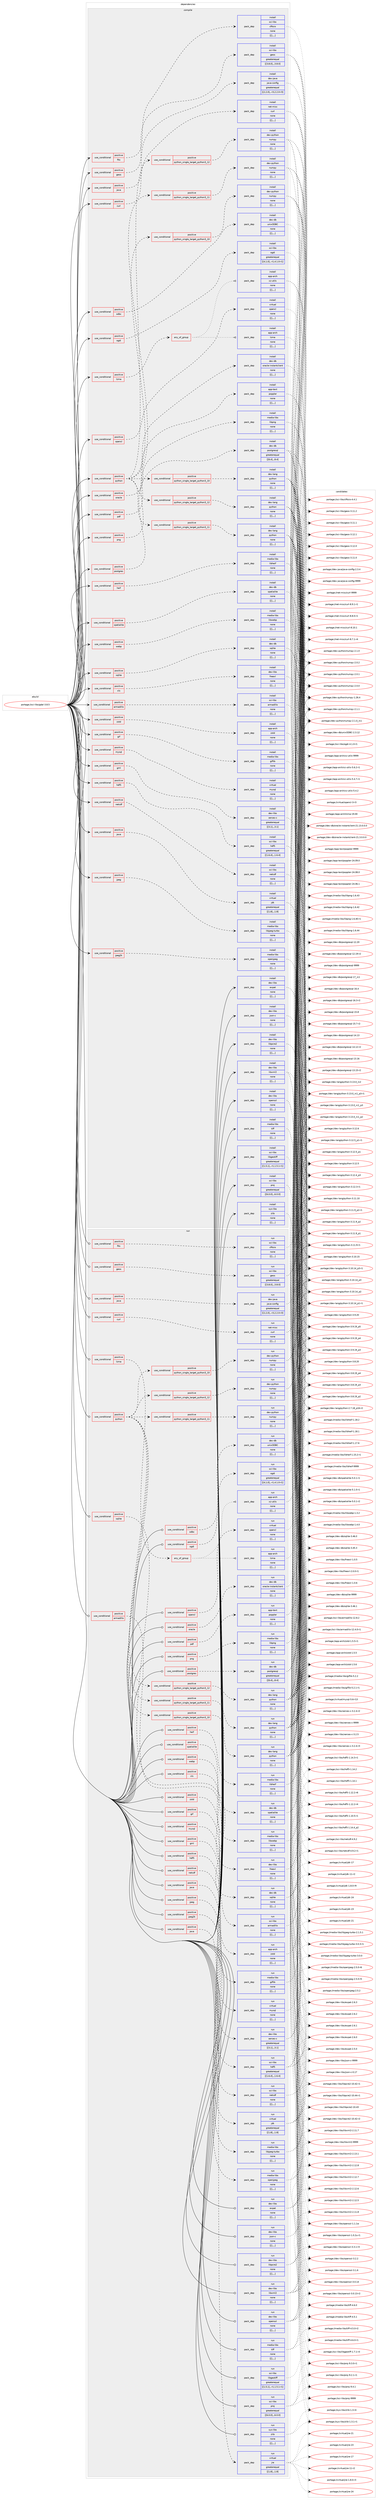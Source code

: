 digraph prolog {

# *************
# Graph options
# *************

newrank=true;
concentrate=true;
compound=true;
graph [rankdir=LR,fontname=Helvetica,fontsize=10,ranksep=1.5];#, ranksep=2.5, nodesep=0.2];
edge  [arrowhead=vee];
node  [fontname=Helvetica,fontsize=10];

# **********
# The ebuild
# **********

subgraph cluster_leftcol {
color=gray;
label=<<i>ebuild</i>>;
id [label="portage://sci-libs/gdal-3.8.5", color=red, width=4, href="../sci-libs/gdal-3.8.5.svg"];
}

# ****************
# The dependencies
# ****************

subgraph cluster_midcol {
color=gray;
label=<<i>dependencies</i>>;
subgraph cluster_compile {
fillcolor="#eeeeee";
style=filled;
label=<<i>compile</i>>;
subgraph cond5642 {
dependency14959 [label=<<TABLE BORDER="0" CELLBORDER="1" CELLSPACING="0" CELLPADDING="4"><TR><TD ROWSPAN="3" CELLPADDING="10">use_conditional</TD></TR><TR><TD>positive</TD></TR><TR><TD>armadillo</TD></TR></TABLE>>, shape=none, color=red];
subgraph pack9275 {
dependency14960 [label=<<TABLE BORDER="0" CELLBORDER="1" CELLSPACING="0" CELLPADDING="4" WIDTH="220"><TR><TD ROWSPAN="6" CELLPADDING="30">pack_dep</TD></TR><TR><TD WIDTH="110">install</TD></TR><TR><TD>sci-libs</TD></TR><TR><TD>armadillo</TD></TR><TR><TD>none</TD></TR><TR><TD>[[],,,,]</TD></TR></TABLE>>, shape=none, color=blue];
}
dependency14959:e -> dependency14960:w [weight=20,style="dashed",arrowhead="vee"];
}
id:e -> dependency14959:w [weight=20,style="solid",arrowhead="vee"];
subgraph cond5643 {
dependency14961 [label=<<TABLE BORDER="0" CELLBORDER="1" CELLSPACING="0" CELLPADDING="4"><TR><TD ROWSPAN="3" CELLPADDING="10">use_conditional</TD></TR><TR><TD>positive</TD></TR><TR><TD>curl</TD></TR></TABLE>>, shape=none, color=red];
subgraph pack9276 {
dependency14962 [label=<<TABLE BORDER="0" CELLBORDER="1" CELLSPACING="0" CELLPADDING="4" WIDTH="220"><TR><TD ROWSPAN="6" CELLPADDING="30">pack_dep</TD></TR><TR><TD WIDTH="110">install</TD></TR><TR><TD>net-misc</TD></TR><TR><TD>curl</TD></TR><TR><TD>none</TD></TR><TR><TD>[[],,,,]</TD></TR></TABLE>>, shape=none, color=blue];
}
dependency14961:e -> dependency14962:w [weight=20,style="dashed",arrowhead="vee"];
}
id:e -> dependency14961:w [weight=20,style="solid",arrowhead="vee"];
subgraph cond5644 {
dependency14963 [label=<<TABLE BORDER="0" CELLBORDER="1" CELLSPACING="0" CELLPADDING="4"><TR><TD ROWSPAN="3" CELLPADDING="10">use_conditional</TD></TR><TR><TD>positive</TD></TR><TR><TD>fits</TD></TR></TABLE>>, shape=none, color=red];
subgraph pack9277 {
dependency14964 [label=<<TABLE BORDER="0" CELLBORDER="1" CELLSPACING="0" CELLPADDING="4" WIDTH="220"><TR><TD ROWSPAN="6" CELLPADDING="30">pack_dep</TD></TR><TR><TD WIDTH="110">install</TD></TR><TR><TD>sci-libs</TD></TR><TR><TD>cfitsio</TD></TR><TR><TD>none</TD></TR><TR><TD>[[],,,,]</TD></TR></TABLE>>, shape=none, color=blue];
}
dependency14963:e -> dependency14964:w [weight=20,style="dashed",arrowhead="vee"];
}
id:e -> dependency14963:w [weight=20,style="solid",arrowhead="vee"];
subgraph cond5645 {
dependency14965 [label=<<TABLE BORDER="0" CELLBORDER="1" CELLSPACING="0" CELLPADDING="4"><TR><TD ROWSPAN="3" CELLPADDING="10">use_conditional</TD></TR><TR><TD>positive</TD></TR><TR><TD>geos</TD></TR></TABLE>>, shape=none, color=red];
subgraph pack9278 {
dependency14966 [label=<<TABLE BORDER="0" CELLBORDER="1" CELLSPACING="0" CELLPADDING="4" WIDTH="220"><TR><TD ROWSPAN="6" CELLPADDING="30">pack_dep</TD></TR><TR><TD WIDTH="110">install</TD></TR><TR><TD>sci-libs</TD></TR><TR><TD>geos</TD></TR><TR><TD>greaterequal</TD></TR><TR><TD>[[3,8,0],,,3.8.0]</TD></TR></TABLE>>, shape=none, color=blue];
}
dependency14965:e -> dependency14966:w [weight=20,style="dashed",arrowhead="vee"];
}
id:e -> dependency14965:w [weight=20,style="solid",arrowhead="vee"];
subgraph cond5646 {
dependency14967 [label=<<TABLE BORDER="0" CELLBORDER="1" CELLSPACING="0" CELLPADDING="4"><TR><TD ROWSPAN="3" CELLPADDING="10">use_conditional</TD></TR><TR><TD>positive</TD></TR><TR><TD>gif</TD></TR></TABLE>>, shape=none, color=red];
subgraph pack9279 {
dependency14968 [label=<<TABLE BORDER="0" CELLBORDER="1" CELLSPACING="0" CELLPADDING="4" WIDTH="220"><TR><TD ROWSPAN="6" CELLPADDING="30">pack_dep</TD></TR><TR><TD WIDTH="110">install</TD></TR><TR><TD>media-libs</TD></TR><TR><TD>giflib</TD></TR><TR><TD>none</TD></TR><TR><TD>[[],,,,]</TD></TR></TABLE>>, shape=none, color=blue];
}
dependency14967:e -> dependency14968:w [weight=20,style="dashed",arrowhead="vee"];
}
id:e -> dependency14967:w [weight=20,style="solid",arrowhead="vee"];
subgraph cond5647 {
dependency14969 [label=<<TABLE BORDER="0" CELLBORDER="1" CELLSPACING="0" CELLPADDING="4"><TR><TD ROWSPAN="3" CELLPADDING="10">use_conditional</TD></TR><TR><TD>positive</TD></TR><TR><TD>gml</TD></TR></TABLE>>, shape=none, color=red];
subgraph pack9280 {
dependency14970 [label=<<TABLE BORDER="0" CELLBORDER="1" CELLSPACING="0" CELLPADDING="4" WIDTH="220"><TR><TD ROWSPAN="6" CELLPADDING="30">pack_dep</TD></TR><TR><TD WIDTH="110">install</TD></TR><TR><TD>dev-libs</TD></TR><TR><TD>xerces-c</TD></TR><TR><TD>greaterequal</TD></TR><TR><TD>[[3,1],,,3.1]</TD></TR></TABLE>>, shape=none, color=blue];
}
dependency14969:e -> dependency14970:w [weight=20,style="dashed",arrowhead="vee"];
}
id:e -> dependency14969:w [weight=20,style="solid",arrowhead="vee"];
subgraph cond5648 {
dependency14971 [label=<<TABLE BORDER="0" CELLBORDER="1" CELLSPACING="0" CELLPADDING="4"><TR><TD ROWSPAN="3" CELLPADDING="10">use_conditional</TD></TR><TR><TD>positive</TD></TR><TR><TD>hdf5</TD></TR></TABLE>>, shape=none, color=red];
subgraph pack9281 {
dependency14972 [label=<<TABLE BORDER="0" CELLBORDER="1" CELLSPACING="0" CELLPADDING="4" WIDTH="220"><TR><TD ROWSPAN="6" CELLPADDING="30">pack_dep</TD></TR><TR><TD WIDTH="110">install</TD></TR><TR><TD>sci-libs</TD></TR><TR><TD>hdf5</TD></TR><TR><TD>greaterequal</TD></TR><TR><TD>[[1,6,4],,,1.6.4]</TD></TR></TABLE>>, shape=none, color=blue];
}
dependency14971:e -> dependency14972:w [weight=20,style="dashed",arrowhead="vee"];
}
id:e -> dependency14971:w [weight=20,style="solid",arrowhead="vee"];
subgraph cond5649 {
dependency14973 [label=<<TABLE BORDER="0" CELLBORDER="1" CELLSPACING="0" CELLPADDING="4"><TR><TD ROWSPAN="3" CELLPADDING="10">use_conditional</TD></TR><TR><TD>positive</TD></TR><TR><TD>heif</TD></TR></TABLE>>, shape=none, color=red];
subgraph pack9282 {
dependency14974 [label=<<TABLE BORDER="0" CELLBORDER="1" CELLSPACING="0" CELLPADDING="4" WIDTH="220"><TR><TD ROWSPAN="6" CELLPADDING="30">pack_dep</TD></TR><TR><TD WIDTH="110">install</TD></TR><TR><TD>media-libs</TD></TR><TR><TD>libheif</TD></TR><TR><TD>none</TD></TR><TR><TD>[[],,,,]</TD></TR></TABLE>>, shape=none, color=blue];
}
dependency14973:e -> dependency14974:w [weight=20,style="dashed",arrowhead="vee"];
}
id:e -> dependency14973:w [weight=20,style="solid",arrowhead="vee"];
subgraph cond5650 {
dependency14975 [label=<<TABLE BORDER="0" CELLBORDER="1" CELLSPACING="0" CELLPADDING="4"><TR><TD ROWSPAN="3" CELLPADDING="10">use_conditional</TD></TR><TR><TD>positive</TD></TR><TR><TD>java</TD></TR></TABLE>>, shape=none, color=red];
subgraph pack9283 {
dependency14976 [label=<<TABLE BORDER="0" CELLBORDER="1" CELLSPACING="0" CELLPADDING="4" WIDTH="220"><TR><TD ROWSPAN="6" CELLPADDING="30">pack_dep</TD></TR><TR><TD WIDTH="110">install</TD></TR><TR><TD>dev-java</TD></TR><TR><TD>java-config</TD></TR><TR><TD>greaterequal</TD></TR><TR><TD>[[2,2,0],,-r3,2.2.0-r3]</TD></TR></TABLE>>, shape=none, color=blue];
}
dependency14975:e -> dependency14976:w [weight=20,style="dashed",arrowhead="vee"];
}
id:e -> dependency14975:w [weight=20,style="solid",arrowhead="vee"];
subgraph cond5651 {
dependency14977 [label=<<TABLE BORDER="0" CELLBORDER="1" CELLSPACING="0" CELLPADDING="4"><TR><TD ROWSPAN="3" CELLPADDING="10">use_conditional</TD></TR><TR><TD>positive</TD></TR><TR><TD>java</TD></TR></TABLE>>, shape=none, color=red];
subgraph pack9284 {
dependency14978 [label=<<TABLE BORDER="0" CELLBORDER="1" CELLSPACING="0" CELLPADDING="4" WIDTH="220"><TR><TD ROWSPAN="6" CELLPADDING="30">pack_dep</TD></TR><TR><TD WIDTH="110">install</TD></TR><TR><TD>virtual</TD></TR><TR><TD>jdk</TD></TR><TR><TD>greaterequal</TD></TR><TR><TD>[[1,8],,,1.8]</TD></TR></TABLE>>, shape=none, color=blue];
}
dependency14977:e -> dependency14978:w [weight=20,style="dashed",arrowhead="vee"];
}
id:e -> dependency14977:w [weight=20,style="solid",arrowhead="vee"];
subgraph cond5652 {
dependency14979 [label=<<TABLE BORDER="0" CELLBORDER="1" CELLSPACING="0" CELLPADDING="4"><TR><TD ROWSPAN="3" CELLPADDING="10">use_conditional</TD></TR><TR><TD>positive</TD></TR><TR><TD>jpeg</TD></TR></TABLE>>, shape=none, color=red];
subgraph pack9285 {
dependency14980 [label=<<TABLE BORDER="0" CELLBORDER="1" CELLSPACING="0" CELLPADDING="4" WIDTH="220"><TR><TD ROWSPAN="6" CELLPADDING="30">pack_dep</TD></TR><TR><TD WIDTH="110">install</TD></TR><TR><TD>media-libs</TD></TR><TR><TD>libjpeg-turbo</TD></TR><TR><TD>none</TD></TR><TR><TD>[[],,,,]</TD></TR></TABLE>>, shape=none, color=blue];
}
dependency14979:e -> dependency14980:w [weight=20,style="dashed",arrowhead="vee"];
}
id:e -> dependency14979:w [weight=20,style="solid",arrowhead="vee"];
subgraph cond5653 {
dependency14981 [label=<<TABLE BORDER="0" CELLBORDER="1" CELLSPACING="0" CELLPADDING="4"><TR><TD ROWSPAN="3" CELLPADDING="10">use_conditional</TD></TR><TR><TD>positive</TD></TR><TR><TD>jpeg2k</TD></TR></TABLE>>, shape=none, color=red];
subgraph pack9286 {
dependency14982 [label=<<TABLE BORDER="0" CELLBORDER="1" CELLSPACING="0" CELLPADDING="4" WIDTH="220"><TR><TD ROWSPAN="6" CELLPADDING="30">pack_dep</TD></TR><TR><TD WIDTH="110">install</TD></TR><TR><TD>media-libs</TD></TR><TR><TD>openjpeg</TD></TR><TR><TD>none</TD></TR><TR><TD>[[],,,,]</TD></TR></TABLE>>, shape=none, color=blue];
}
dependency14981:e -> dependency14982:w [weight=20,style="dashed",arrowhead="vee"];
}
id:e -> dependency14981:w [weight=20,style="solid",arrowhead="vee"];
subgraph cond5654 {
dependency14983 [label=<<TABLE BORDER="0" CELLBORDER="1" CELLSPACING="0" CELLPADDING="4"><TR><TD ROWSPAN="3" CELLPADDING="10">use_conditional</TD></TR><TR><TD>positive</TD></TR><TR><TD>lzma</TD></TR></TABLE>>, shape=none, color=red];
subgraph any38 {
dependency14984 [label=<<TABLE BORDER="0" CELLBORDER="1" CELLSPACING="0" CELLPADDING="4"><TR><TD CELLPADDING="10">any_of_group</TD></TR></TABLE>>, shape=none, color=red];subgraph pack9287 {
dependency14985 [label=<<TABLE BORDER="0" CELLBORDER="1" CELLSPACING="0" CELLPADDING="4" WIDTH="220"><TR><TD ROWSPAN="6" CELLPADDING="30">pack_dep</TD></TR><TR><TD WIDTH="110">install</TD></TR><TR><TD>app-arch</TD></TR><TR><TD>xz-utils</TD></TR><TR><TD>none</TD></TR><TR><TD>[[],,,,]</TD></TR></TABLE>>, shape=none, color=blue];
}
dependency14984:e -> dependency14985:w [weight=20,style="dotted",arrowhead="oinv"];
subgraph pack9288 {
dependency14986 [label=<<TABLE BORDER="0" CELLBORDER="1" CELLSPACING="0" CELLPADDING="4" WIDTH="220"><TR><TD ROWSPAN="6" CELLPADDING="30">pack_dep</TD></TR><TR><TD WIDTH="110">install</TD></TR><TR><TD>app-arch</TD></TR><TR><TD>lzma</TD></TR><TR><TD>none</TD></TR><TR><TD>[[],,,,]</TD></TR></TABLE>>, shape=none, color=blue];
}
dependency14984:e -> dependency14986:w [weight=20,style="dotted",arrowhead="oinv"];
}
dependency14983:e -> dependency14984:w [weight=20,style="dashed",arrowhead="vee"];
}
id:e -> dependency14983:w [weight=20,style="solid",arrowhead="vee"];
subgraph cond5655 {
dependency14987 [label=<<TABLE BORDER="0" CELLBORDER="1" CELLSPACING="0" CELLPADDING="4"><TR><TD ROWSPAN="3" CELLPADDING="10">use_conditional</TD></TR><TR><TD>positive</TD></TR><TR><TD>mysql</TD></TR></TABLE>>, shape=none, color=red];
subgraph pack9289 {
dependency14988 [label=<<TABLE BORDER="0" CELLBORDER="1" CELLSPACING="0" CELLPADDING="4" WIDTH="220"><TR><TD ROWSPAN="6" CELLPADDING="30">pack_dep</TD></TR><TR><TD WIDTH="110">install</TD></TR><TR><TD>virtual</TD></TR><TR><TD>mysql</TD></TR><TR><TD>none</TD></TR><TR><TD>[[],,,,]</TD></TR></TABLE>>, shape=none, color=blue];
}
dependency14987:e -> dependency14988:w [weight=20,style="dashed",arrowhead="vee"];
}
id:e -> dependency14987:w [weight=20,style="solid",arrowhead="vee"];
subgraph cond5656 {
dependency14989 [label=<<TABLE BORDER="0" CELLBORDER="1" CELLSPACING="0" CELLPADDING="4"><TR><TD ROWSPAN="3" CELLPADDING="10">use_conditional</TD></TR><TR><TD>positive</TD></TR><TR><TD>netcdf</TD></TR></TABLE>>, shape=none, color=red];
subgraph pack9290 {
dependency14990 [label=<<TABLE BORDER="0" CELLBORDER="1" CELLSPACING="0" CELLPADDING="4" WIDTH="220"><TR><TD ROWSPAN="6" CELLPADDING="30">pack_dep</TD></TR><TR><TD WIDTH="110">install</TD></TR><TR><TD>sci-libs</TD></TR><TR><TD>netcdf</TD></TR><TR><TD>none</TD></TR><TR><TD>[[],,,,]</TD></TR></TABLE>>, shape=none, color=blue];
}
dependency14989:e -> dependency14990:w [weight=20,style="dashed",arrowhead="vee"];
}
id:e -> dependency14989:w [weight=20,style="solid",arrowhead="vee"];
subgraph cond5657 {
dependency14991 [label=<<TABLE BORDER="0" CELLBORDER="1" CELLSPACING="0" CELLPADDING="4"><TR><TD ROWSPAN="3" CELLPADDING="10">use_conditional</TD></TR><TR><TD>positive</TD></TR><TR><TD>odbc</TD></TR></TABLE>>, shape=none, color=red];
subgraph pack9291 {
dependency14992 [label=<<TABLE BORDER="0" CELLBORDER="1" CELLSPACING="0" CELLPADDING="4" WIDTH="220"><TR><TD ROWSPAN="6" CELLPADDING="30">pack_dep</TD></TR><TR><TD WIDTH="110">install</TD></TR><TR><TD>dev-db</TD></TR><TR><TD>unixODBC</TD></TR><TR><TD>none</TD></TR><TR><TD>[[],,,,]</TD></TR></TABLE>>, shape=none, color=blue];
}
dependency14991:e -> dependency14992:w [weight=20,style="dashed",arrowhead="vee"];
}
id:e -> dependency14991:w [weight=20,style="solid",arrowhead="vee"];
subgraph cond5658 {
dependency14993 [label=<<TABLE BORDER="0" CELLBORDER="1" CELLSPACING="0" CELLPADDING="4"><TR><TD ROWSPAN="3" CELLPADDING="10">use_conditional</TD></TR><TR><TD>positive</TD></TR><TR><TD>ogdi</TD></TR></TABLE>>, shape=none, color=red];
subgraph pack9292 {
dependency14994 [label=<<TABLE BORDER="0" CELLBORDER="1" CELLSPACING="0" CELLPADDING="4" WIDTH="220"><TR><TD ROWSPAN="6" CELLPADDING="30">pack_dep</TD></TR><TR><TD WIDTH="110">install</TD></TR><TR><TD>sci-libs</TD></TR><TR><TD>ogdi</TD></TR><TR><TD>greaterequal</TD></TR><TR><TD>[[4,1,0],,-r1,4.1.0-r1]</TD></TR></TABLE>>, shape=none, color=blue];
}
dependency14993:e -> dependency14994:w [weight=20,style="dashed",arrowhead="vee"];
}
id:e -> dependency14993:w [weight=20,style="solid",arrowhead="vee"];
subgraph cond5659 {
dependency14995 [label=<<TABLE BORDER="0" CELLBORDER="1" CELLSPACING="0" CELLPADDING="4"><TR><TD ROWSPAN="3" CELLPADDING="10">use_conditional</TD></TR><TR><TD>positive</TD></TR><TR><TD>opencl</TD></TR></TABLE>>, shape=none, color=red];
subgraph pack9293 {
dependency14996 [label=<<TABLE BORDER="0" CELLBORDER="1" CELLSPACING="0" CELLPADDING="4" WIDTH="220"><TR><TD ROWSPAN="6" CELLPADDING="30">pack_dep</TD></TR><TR><TD WIDTH="110">install</TD></TR><TR><TD>virtual</TD></TR><TR><TD>opencl</TD></TR><TR><TD>none</TD></TR><TR><TD>[[],,,,]</TD></TR></TABLE>>, shape=none, color=blue];
}
dependency14995:e -> dependency14996:w [weight=20,style="dashed",arrowhead="vee"];
}
id:e -> dependency14995:w [weight=20,style="solid",arrowhead="vee"];
subgraph cond5660 {
dependency14997 [label=<<TABLE BORDER="0" CELLBORDER="1" CELLSPACING="0" CELLPADDING="4"><TR><TD ROWSPAN="3" CELLPADDING="10">use_conditional</TD></TR><TR><TD>positive</TD></TR><TR><TD>oracle</TD></TR></TABLE>>, shape=none, color=red];
subgraph pack9294 {
dependency14998 [label=<<TABLE BORDER="0" CELLBORDER="1" CELLSPACING="0" CELLPADDING="4" WIDTH="220"><TR><TD ROWSPAN="6" CELLPADDING="30">pack_dep</TD></TR><TR><TD WIDTH="110">install</TD></TR><TR><TD>dev-db</TD></TR><TR><TD>oracle-instantclient</TD></TR><TR><TD>none</TD></TR><TR><TD>[[],,,,]</TD></TR></TABLE>>, shape=none, color=blue];
}
dependency14997:e -> dependency14998:w [weight=20,style="dashed",arrowhead="vee"];
}
id:e -> dependency14997:w [weight=20,style="solid",arrowhead="vee"];
subgraph cond5661 {
dependency14999 [label=<<TABLE BORDER="0" CELLBORDER="1" CELLSPACING="0" CELLPADDING="4"><TR><TD ROWSPAN="3" CELLPADDING="10">use_conditional</TD></TR><TR><TD>positive</TD></TR><TR><TD>pdf</TD></TR></TABLE>>, shape=none, color=red];
subgraph pack9295 {
dependency15000 [label=<<TABLE BORDER="0" CELLBORDER="1" CELLSPACING="0" CELLPADDING="4" WIDTH="220"><TR><TD ROWSPAN="6" CELLPADDING="30">pack_dep</TD></TR><TR><TD WIDTH="110">install</TD></TR><TR><TD>app-text</TD></TR><TR><TD>poppler</TD></TR><TR><TD>none</TD></TR><TR><TD>[[],,,,]</TD></TR></TABLE>>, shape=none, color=blue];
}
dependency14999:e -> dependency15000:w [weight=20,style="dashed",arrowhead="vee"];
}
id:e -> dependency14999:w [weight=20,style="solid",arrowhead="vee"];
subgraph cond5662 {
dependency15001 [label=<<TABLE BORDER="0" CELLBORDER="1" CELLSPACING="0" CELLPADDING="4"><TR><TD ROWSPAN="3" CELLPADDING="10">use_conditional</TD></TR><TR><TD>positive</TD></TR><TR><TD>png</TD></TR></TABLE>>, shape=none, color=red];
subgraph pack9296 {
dependency15002 [label=<<TABLE BORDER="0" CELLBORDER="1" CELLSPACING="0" CELLPADDING="4" WIDTH="220"><TR><TD ROWSPAN="6" CELLPADDING="30">pack_dep</TD></TR><TR><TD WIDTH="110">install</TD></TR><TR><TD>media-libs</TD></TR><TR><TD>libpng</TD></TR><TR><TD>none</TD></TR><TR><TD>[[],,,,]</TD></TR></TABLE>>, shape=none, color=blue];
}
dependency15001:e -> dependency15002:w [weight=20,style="dashed",arrowhead="vee"];
}
id:e -> dependency15001:w [weight=20,style="solid",arrowhead="vee"];
subgraph cond5663 {
dependency15003 [label=<<TABLE BORDER="0" CELLBORDER="1" CELLSPACING="0" CELLPADDING="4"><TR><TD ROWSPAN="3" CELLPADDING="10">use_conditional</TD></TR><TR><TD>positive</TD></TR><TR><TD>postgres</TD></TR></TABLE>>, shape=none, color=red];
subgraph pack9297 {
dependency15004 [label=<<TABLE BORDER="0" CELLBORDER="1" CELLSPACING="0" CELLPADDING="4" WIDTH="220"><TR><TD ROWSPAN="6" CELLPADDING="30">pack_dep</TD></TR><TR><TD WIDTH="110">install</TD></TR><TR><TD>dev-db</TD></TR><TR><TD>postgresql</TD></TR><TR><TD>greaterequal</TD></TR><TR><TD>[[8,4],,,8.4]</TD></TR></TABLE>>, shape=none, color=blue];
}
dependency15003:e -> dependency15004:w [weight=20,style="dashed",arrowhead="vee"];
}
id:e -> dependency15003:w [weight=20,style="solid",arrowhead="vee"];
subgraph cond5664 {
dependency15005 [label=<<TABLE BORDER="0" CELLBORDER="1" CELLSPACING="0" CELLPADDING="4"><TR><TD ROWSPAN="3" CELLPADDING="10">use_conditional</TD></TR><TR><TD>positive</TD></TR><TR><TD>python</TD></TR></TABLE>>, shape=none, color=red];
subgraph cond5665 {
dependency15006 [label=<<TABLE BORDER="0" CELLBORDER="1" CELLSPACING="0" CELLPADDING="4"><TR><TD ROWSPAN="3" CELLPADDING="10">use_conditional</TD></TR><TR><TD>positive</TD></TR><TR><TD>python_single_target_python3_10</TD></TR></TABLE>>, shape=none, color=red];
subgraph pack9298 {
dependency15007 [label=<<TABLE BORDER="0" CELLBORDER="1" CELLSPACING="0" CELLPADDING="4" WIDTH="220"><TR><TD ROWSPAN="6" CELLPADDING="30">pack_dep</TD></TR><TR><TD WIDTH="110">install</TD></TR><TR><TD>dev-lang</TD></TR><TR><TD>python</TD></TR><TR><TD>none</TD></TR><TR><TD>[[],,,,]</TD></TR></TABLE>>, shape=none, color=blue];
}
dependency15006:e -> dependency15007:w [weight=20,style="dashed",arrowhead="vee"];
}
dependency15005:e -> dependency15006:w [weight=20,style="dashed",arrowhead="vee"];
subgraph cond5666 {
dependency15008 [label=<<TABLE BORDER="0" CELLBORDER="1" CELLSPACING="0" CELLPADDING="4"><TR><TD ROWSPAN="3" CELLPADDING="10">use_conditional</TD></TR><TR><TD>positive</TD></TR><TR><TD>python_single_target_python3_11</TD></TR></TABLE>>, shape=none, color=red];
subgraph pack9299 {
dependency15009 [label=<<TABLE BORDER="0" CELLBORDER="1" CELLSPACING="0" CELLPADDING="4" WIDTH="220"><TR><TD ROWSPAN="6" CELLPADDING="30">pack_dep</TD></TR><TR><TD WIDTH="110">install</TD></TR><TR><TD>dev-lang</TD></TR><TR><TD>python</TD></TR><TR><TD>none</TD></TR><TR><TD>[[],,,,]</TD></TR></TABLE>>, shape=none, color=blue];
}
dependency15008:e -> dependency15009:w [weight=20,style="dashed",arrowhead="vee"];
}
dependency15005:e -> dependency15008:w [weight=20,style="dashed",arrowhead="vee"];
subgraph cond5667 {
dependency15010 [label=<<TABLE BORDER="0" CELLBORDER="1" CELLSPACING="0" CELLPADDING="4"><TR><TD ROWSPAN="3" CELLPADDING="10">use_conditional</TD></TR><TR><TD>positive</TD></TR><TR><TD>python_single_target_python3_12</TD></TR></TABLE>>, shape=none, color=red];
subgraph pack9300 {
dependency15011 [label=<<TABLE BORDER="0" CELLBORDER="1" CELLSPACING="0" CELLPADDING="4" WIDTH="220"><TR><TD ROWSPAN="6" CELLPADDING="30">pack_dep</TD></TR><TR><TD WIDTH="110">install</TD></TR><TR><TD>dev-lang</TD></TR><TR><TD>python</TD></TR><TR><TD>none</TD></TR><TR><TD>[[],,,,]</TD></TR></TABLE>>, shape=none, color=blue];
}
dependency15010:e -> dependency15011:w [weight=20,style="dashed",arrowhead="vee"];
}
dependency15005:e -> dependency15010:w [weight=20,style="dashed",arrowhead="vee"];
subgraph cond5668 {
dependency15012 [label=<<TABLE BORDER="0" CELLBORDER="1" CELLSPACING="0" CELLPADDING="4"><TR><TD ROWSPAN="3" CELLPADDING="10">use_conditional</TD></TR><TR><TD>positive</TD></TR><TR><TD>python_single_target_python3_10</TD></TR></TABLE>>, shape=none, color=red];
subgraph pack9301 {
dependency15013 [label=<<TABLE BORDER="0" CELLBORDER="1" CELLSPACING="0" CELLPADDING="4" WIDTH="220"><TR><TD ROWSPAN="6" CELLPADDING="30">pack_dep</TD></TR><TR><TD WIDTH="110">install</TD></TR><TR><TD>dev-python</TD></TR><TR><TD>numpy</TD></TR><TR><TD>none</TD></TR><TR><TD>[[],,,,]</TD></TR></TABLE>>, shape=none, color=blue];
}
dependency15012:e -> dependency15013:w [weight=20,style="dashed",arrowhead="vee"];
}
dependency15005:e -> dependency15012:w [weight=20,style="dashed",arrowhead="vee"];
subgraph cond5669 {
dependency15014 [label=<<TABLE BORDER="0" CELLBORDER="1" CELLSPACING="0" CELLPADDING="4"><TR><TD ROWSPAN="3" CELLPADDING="10">use_conditional</TD></TR><TR><TD>positive</TD></TR><TR><TD>python_single_target_python3_11</TD></TR></TABLE>>, shape=none, color=red];
subgraph pack9302 {
dependency15015 [label=<<TABLE BORDER="0" CELLBORDER="1" CELLSPACING="0" CELLPADDING="4" WIDTH="220"><TR><TD ROWSPAN="6" CELLPADDING="30">pack_dep</TD></TR><TR><TD WIDTH="110">install</TD></TR><TR><TD>dev-python</TD></TR><TR><TD>numpy</TD></TR><TR><TD>none</TD></TR><TR><TD>[[],,,,]</TD></TR></TABLE>>, shape=none, color=blue];
}
dependency15014:e -> dependency15015:w [weight=20,style="dashed",arrowhead="vee"];
}
dependency15005:e -> dependency15014:w [weight=20,style="dashed",arrowhead="vee"];
subgraph cond5670 {
dependency15016 [label=<<TABLE BORDER="0" CELLBORDER="1" CELLSPACING="0" CELLPADDING="4"><TR><TD ROWSPAN="3" CELLPADDING="10">use_conditional</TD></TR><TR><TD>positive</TD></TR><TR><TD>python_single_target_python3_12</TD></TR></TABLE>>, shape=none, color=red];
subgraph pack9303 {
dependency15017 [label=<<TABLE BORDER="0" CELLBORDER="1" CELLSPACING="0" CELLPADDING="4" WIDTH="220"><TR><TD ROWSPAN="6" CELLPADDING="30">pack_dep</TD></TR><TR><TD WIDTH="110">install</TD></TR><TR><TD>dev-python</TD></TR><TR><TD>numpy</TD></TR><TR><TD>none</TD></TR><TR><TD>[[],,,,]</TD></TR></TABLE>>, shape=none, color=blue];
}
dependency15016:e -> dependency15017:w [weight=20,style="dashed",arrowhead="vee"];
}
dependency15005:e -> dependency15016:w [weight=20,style="dashed",arrowhead="vee"];
}
id:e -> dependency15005:w [weight=20,style="solid",arrowhead="vee"];
subgraph cond5671 {
dependency15018 [label=<<TABLE BORDER="0" CELLBORDER="1" CELLSPACING="0" CELLPADDING="4"><TR><TD ROWSPAN="3" CELLPADDING="10">use_conditional</TD></TR><TR><TD>positive</TD></TR><TR><TD>spatialite</TD></TR></TABLE>>, shape=none, color=red];
subgraph pack9304 {
dependency15019 [label=<<TABLE BORDER="0" CELLBORDER="1" CELLSPACING="0" CELLPADDING="4" WIDTH="220"><TR><TD ROWSPAN="6" CELLPADDING="30">pack_dep</TD></TR><TR><TD WIDTH="110">install</TD></TR><TR><TD>dev-db</TD></TR><TR><TD>spatialite</TD></TR><TR><TD>none</TD></TR><TR><TD>[[],,,,]</TD></TR></TABLE>>, shape=none, color=blue];
}
dependency15018:e -> dependency15019:w [weight=20,style="dashed",arrowhead="vee"];
}
id:e -> dependency15018:w [weight=20,style="solid",arrowhead="vee"];
subgraph cond5672 {
dependency15020 [label=<<TABLE BORDER="0" CELLBORDER="1" CELLSPACING="0" CELLPADDING="4"><TR><TD ROWSPAN="3" CELLPADDING="10">use_conditional</TD></TR><TR><TD>positive</TD></TR><TR><TD>sqlite</TD></TR></TABLE>>, shape=none, color=red];
subgraph pack9305 {
dependency15021 [label=<<TABLE BORDER="0" CELLBORDER="1" CELLSPACING="0" CELLPADDING="4" WIDTH="220"><TR><TD ROWSPAN="6" CELLPADDING="30">pack_dep</TD></TR><TR><TD WIDTH="110">install</TD></TR><TR><TD>dev-db</TD></TR><TR><TD>sqlite</TD></TR><TR><TD>none</TD></TR><TR><TD>[[],,,,]</TD></TR></TABLE>>, shape=none, color=blue];
}
dependency15020:e -> dependency15021:w [weight=20,style="dashed",arrowhead="vee"];
}
id:e -> dependency15020:w [weight=20,style="solid",arrowhead="vee"];
subgraph cond5673 {
dependency15022 [label=<<TABLE BORDER="0" CELLBORDER="1" CELLSPACING="0" CELLPADDING="4"><TR><TD ROWSPAN="3" CELLPADDING="10">use_conditional</TD></TR><TR><TD>positive</TD></TR><TR><TD>webp</TD></TR></TABLE>>, shape=none, color=red];
subgraph pack9306 {
dependency15023 [label=<<TABLE BORDER="0" CELLBORDER="1" CELLSPACING="0" CELLPADDING="4" WIDTH="220"><TR><TD ROWSPAN="6" CELLPADDING="30">pack_dep</TD></TR><TR><TD WIDTH="110">install</TD></TR><TR><TD>media-libs</TD></TR><TR><TD>libwebp</TD></TR><TR><TD>none</TD></TR><TR><TD>[[],,,,]</TD></TR></TABLE>>, shape=none, color=blue];
}
dependency15022:e -> dependency15023:w [weight=20,style="dashed",arrowhead="vee"];
}
id:e -> dependency15022:w [weight=20,style="solid",arrowhead="vee"];
subgraph cond5674 {
dependency15024 [label=<<TABLE BORDER="0" CELLBORDER="1" CELLSPACING="0" CELLPADDING="4"><TR><TD ROWSPAN="3" CELLPADDING="10">use_conditional</TD></TR><TR><TD>positive</TD></TR><TR><TD>xls</TD></TR></TABLE>>, shape=none, color=red];
subgraph pack9307 {
dependency15025 [label=<<TABLE BORDER="0" CELLBORDER="1" CELLSPACING="0" CELLPADDING="4" WIDTH="220"><TR><TD ROWSPAN="6" CELLPADDING="30">pack_dep</TD></TR><TR><TD WIDTH="110">install</TD></TR><TR><TD>dev-libs</TD></TR><TR><TD>freexl</TD></TR><TR><TD>none</TD></TR><TR><TD>[[],,,,]</TD></TR></TABLE>>, shape=none, color=blue];
}
dependency15024:e -> dependency15025:w [weight=20,style="dashed",arrowhead="vee"];
}
id:e -> dependency15024:w [weight=20,style="solid",arrowhead="vee"];
subgraph cond5675 {
dependency15026 [label=<<TABLE BORDER="0" CELLBORDER="1" CELLSPACING="0" CELLPADDING="4"><TR><TD ROWSPAN="3" CELLPADDING="10">use_conditional</TD></TR><TR><TD>positive</TD></TR><TR><TD>zstd</TD></TR></TABLE>>, shape=none, color=red];
subgraph pack9308 {
dependency15027 [label=<<TABLE BORDER="0" CELLBORDER="1" CELLSPACING="0" CELLPADDING="4" WIDTH="220"><TR><TD ROWSPAN="6" CELLPADDING="30">pack_dep</TD></TR><TR><TD WIDTH="110">install</TD></TR><TR><TD>app-arch</TD></TR><TR><TD>zstd</TD></TR><TR><TD>none</TD></TR><TR><TD>[[],,,,]</TD></TR></TABLE>>, shape=none, color=blue];
}
dependency15026:e -> dependency15027:w [weight=20,style="dashed",arrowhead="vee"];
}
id:e -> dependency15026:w [weight=20,style="solid",arrowhead="vee"];
subgraph pack9309 {
dependency15028 [label=<<TABLE BORDER="0" CELLBORDER="1" CELLSPACING="0" CELLPADDING="4" WIDTH="220"><TR><TD ROWSPAN="6" CELLPADDING="30">pack_dep</TD></TR><TR><TD WIDTH="110">install</TD></TR><TR><TD>dev-libs</TD></TR><TR><TD>expat</TD></TR><TR><TD>none</TD></TR><TR><TD>[[],,,,]</TD></TR></TABLE>>, shape=none, color=blue];
}
id:e -> dependency15028:w [weight=20,style="solid",arrowhead="vee"];
subgraph pack9310 {
dependency15029 [label=<<TABLE BORDER="0" CELLBORDER="1" CELLSPACING="0" CELLPADDING="4" WIDTH="220"><TR><TD ROWSPAN="6" CELLPADDING="30">pack_dep</TD></TR><TR><TD WIDTH="110">install</TD></TR><TR><TD>dev-libs</TD></TR><TR><TD>json-c</TD></TR><TR><TD>none</TD></TR><TR><TD>[[],,,,]</TD></TR></TABLE>>, shape=none, color=blue];
}
id:e -> dependency15029:w [weight=20,style="solid",arrowhead="vee"];
subgraph pack9311 {
dependency15030 [label=<<TABLE BORDER="0" CELLBORDER="1" CELLSPACING="0" CELLPADDING="4" WIDTH="220"><TR><TD ROWSPAN="6" CELLPADDING="30">pack_dep</TD></TR><TR><TD WIDTH="110">install</TD></TR><TR><TD>dev-libs</TD></TR><TR><TD>libpcre2</TD></TR><TR><TD>none</TD></TR><TR><TD>[[],,,,]</TD></TR></TABLE>>, shape=none, color=blue];
}
id:e -> dependency15030:w [weight=20,style="solid",arrowhead="vee"];
subgraph pack9312 {
dependency15031 [label=<<TABLE BORDER="0" CELLBORDER="1" CELLSPACING="0" CELLPADDING="4" WIDTH="220"><TR><TD ROWSPAN="6" CELLPADDING="30">pack_dep</TD></TR><TR><TD WIDTH="110">install</TD></TR><TR><TD>dev-libs</TD></TR><TR><TD>libxml2</TD></TR><TR><TD>none</TD></TR><TR><TD>[[],,,,]</TD></TR></TABLE>>, shape=none, color=blue];
}
id:e -> dependency15031:w [weight=20,style="solid",arrowhead="vee"];
subgraph pack9313 {
dependency15032 [label=<<TABLE BORDER="0" CELLBORDER="1" CELLSPACING="0" CELLPADDING="4" WIDTH="220"><TR><TD ROWSPAN="6" CELLPADDING="30">pack_dep</TD></TR><TR><TD WIDTH="110">install</TD></TR><TR><TD>dev-libs</TD></TR><TR><TD>openssl</TD></TR><TR><TD>none</TD></TR><TR><TD>[[],,,,]</TD></TR></TABLE>>, shape=none, color=blue];
}
id:e -> dependency15032:w [weight=20,style="solid",arrowhead="vee"];
subgraph pack9314 {
dependency15033 [label=<<TABLE BORDER="0" CELLBORDER="1" CELLSPACING="0" CELLPADDING="4" WIDTH="220"><TR><TD ROWSPAN="6" CELLPADDING="30">pack_dep</TD></TR><TR><TD WIDTH="110">install</TD></TR><TR><TD>media-libs</TD></TR><TR><TD>tiff</TD></TR><TR><TD>none</TD></TR><TR><TD>[[],,,,]</TD></TR></TABLE>>, shape=none, color=blue];
}
id:e -> dependency15033:w [weight=20,style="solid",arrowhead="vee"];
subgraph pack9315 {
dependency15034 [label=<<TABLE BORDER="0" CELLBORDER="1" CELLSPACING="0" CELLPADDING="4" WIDTH="220"><TR><TD ROWSPAN="6" CELLPADDING="30">pack_dep</TD></TR><TR><TD WIDTH="110">install</TD></TR><TR><TD>sci-libs</TD></TR><TR><TD>libgeotiff</TD></TR><TR><TD>greaterequal</TD></TR><TR><TD>[[1,5,1],,-r1,1.5.1-r1]</TD></TR></TABLE>>, shape=none, color=blue];
}
id:e -> dependency15034:w [weight=20,style="solid",arrowhead="vee"];
subgraph pack9316 {
dependency15035 [label=<<TABLE BORDER="0" CELLBORDER="1" CELLSPACING="0" CELLPADDING="4" WIDTH="220"><TR><TD ROWSPAN="6" CELLPADDING="30">pack_dep</TD></TR><TR><TD WIDTH="110">install</TD></TR><TR><TD>sci-libs</TD></TR><TR><TD>proj</TD></TR><TR><TD>greaterequal</TD></TR><TR><TD>[[6,0,0],,,6.0.0]</TD></TR></TABLE>>, shape=none, color=blue];
}
id:e -> dependency15035:w [weight=20,style="solid",arrowhead="vee"];
subgraph pack9317 {
dependency15036 [label=<<TABLE BORDER="0" CELLBORDER="1" CELLSPACING="0" CELLPADDING="4" WIDTH="220"><TR><TD ROWSPAN="6" CELLPADDING="30">pack_dep</TD></TR><TR><TD WIDTH="110">install</TD></TR><TR><TD>sys-libs</TD></TR><TR><TD>zlib</TD></TR><TR><TD>none</TD></TR><TR><TD>[[],,,,]</TD></TR></TABLE>>, shape=none, color=blue];
}
id:e -> dependency15036:w [weight=20,style="solid",arrowhead="vee"];
}
subgraph cluster_compileandrun {
fillcolor="#eeeeee";
style=filled;
label=<<i>compile and run</i>>;
}
subgraph cluster_run {
fillcolor="#eeeeee";
style=filled;
label=<<i>run</i>>;
subgraph cond5676 {
dependency15037 [label=<<TABLE BORDER="0" CELLBORDER="1" CELLSPACING="0" CELLPADDING="4"><TR><TD ROWSPAN="3" CELLPADDING="10">use_conditional</TD></TR><TR><TD>positive</TD></TR><TR><TD>armadillo</TD></TR></TABLE>>, shape=none, color=red];
subgraph pack9318 {
dependency15038 [label=<<TABLE BORDER="0" CELLBORDER="1" CELLSPACING="0" CELLPADDING="4" WIDTH="220"><TR><TD ROWSPAN="6" CELLPADDING="30">pack_dep</TD></TR><TR><TD WIDTH="110">run</TD></TR><TR><TD>sci-libs</TD></TR><TR><TD>armadillo</TD></TR><TR><TD>none</TD></TR><TR><TD>[[],,,,]</TD></TR></TABLE>>, shape=none, color=blue];
}
dependency15037:e -> dependency15038:w [weight=20,style="dashed",arrowhead="vee"];
}
id:e -> dependency15037:w [weight=20,style="solid",arrowhead="odot"];
subgraph cond5677 {
dependency15039 [label=<<TABLE BORDER="0" CELLBORDER="1" CELLSPACING="0" CELLPADDING="4"><TR><TD ROWSPAN="3" CELLPADDING="10">use_conditional</TD></TR><TR><TD>positive</TD></TR><TR><TD>curl</TD></TR></TABLE>>, shape=none, color=red];
subgraph pack9319 {
dependency15040 [label=<<TABLE BORDER="0" CELLBORDER="1" CELLSPACING="0" CELLPADDING="4" WIDTH="220"><TR><TD ROWSPAN="6" CELLPADDING="30">pack_dep</TD></TR><TR><TD WIDTH="110">run</TD></TR><TR><TD>net-misc</TD></TR><TR><TD>curl</TD></TR><TR><TD>none</TD></TR><TR><TD>[[],,,,]</TD></TR></TABLE>>, shape=none, color=blue];
}
dependency15039:e -> dependency15040:w [weight=20,style="dashed",arrowhead="vee"];
}
id:e -> dependency15039:w [weight=20,style="solid",arrowhead="odot"];
subgraph cond5678 {
dependency15041 [label=<<TABLE BORDER="0" CELLBORDER="1" CELLSPACING="0" CELLPADDING="4"><TR><TD ROWSPAN="3" CELLPADDING="10">use_conditional</TD></TR><TR><TD>positive</TD></TR><TR><TD>fits</TD></TR></TABLE>>, shape=none, color=red];
subgraph pack9320 {
dependency15042 [label=<<TABLE BORDER="0" CELLBORDER="1" CELLSPACING="0" CELLPADDING="4" WIDTH="220"><TR><TD ROWSPAN="6" CELLPADDING="30">pack_dep</TD></TR><TR><TD WIDTH="110">run</TD></TR><TR><TD>sci-libs</TD></TR><TR><TD>cfitsio</TD></TR><TR><TD>none</TD></TR><TR><TD>[[],,,,]</TD></TR></TABLE>>, shape=none, color=blue];
}
dependency15041:e -> dependency15042:w [weight=20,style="dashed",arrowhead="vee"];
}
id:e -> dependency15041:w [weight=20,style="solid",arrowhead="odot"];
subgraph cond5679 {
dependency15043 [label=<<TABLE BORDER="0" CELLBORDER="1" CELLSPACING="0" CELLPADDING="4"><TR><TD ROWSPAN="3" CELLPADDING="10">use_conditional</TD></TR><TR><TD>positive</TD></TR><TR><TD>geos</TD></TR></TABLE>>, shape=none, color=red];
subgraph pack9321 {
dependency15044 [label=<<TABLE BORDER="0" CELLBORDER="1" CELLSPACING="0" CELLPADDING="4" WIDTH="220"><TR><TD ROWSPAN="6" CELLPADDING="30">pack_dep</TD></TR><TR><TD WIDTH="110">run</TD></TR><TR><TD>sci-libs</TD></TR><TR><TD>geos</TD></TR><TR><TD>greaterequal</TD></TR><TR><TD>[[3,8,0],,,3.8.0]</TD></TR></TABLE>>, shape=none, color=blue];
}
dependency15043:e -> dependency15044:w [weight=20,style="dashed",arrowhead="vee"];
}
id:e -> dependency15043:w [weight=20,style="solid",arrowhead="odot"];
subgraph cond5680 {
dependency15045 [label=<<TABLE BORDER="0" CELLBORDER="1" CELLSPACING="0" CELLPADDING="4"><TR><TD ROWSPAN="3" CELLPADDING="10">use_conditional</TD></TR><TR><TD>positive</TD></TR><TR><TD>gif</TD></TR></TABLE>>, shape=none, color=red];
subgraph pack9322 {
dependency15046 [label=<<TABLE BORDER="0" CELLBORDER="1" CELLSPACING="0" CELLPADDING="4" WIDTH="220"><TR><TD ROWSPAN="6" CELLPADDING="30">pack_dep</TD></TR><TR><TD WIDTH="110">run</TD></TR><TR><TD>media-libs</TD></TR><TR><TD>giflib</TD></TR><TR><TD>none</TD></TR><TR><TD>[[],,,,]</TD></TR></TABLE>>, shape=none, color=blue];
}
dependency15045:e -> dependency15046:w [weight=20,style="dashed",arrowhead="vee"];
}
id:e -> dependency15045:w [weight=20,style="solid",arrowhead="odot"];
subgraph cond5681 {
dependency15047 [label=<<TABLE BORDER="0" CELLBORDER="1" CELLSPACING="0" CELLPADDING="4"><TR><TD ROWSPAN="3" CELLPADDING="10">use_conditional</TD></TR><TR><TD>positive</TD></TR><TR><TD>gml</TD></TR></TABLE>>, shape=none, color=red];
subgraph pack9323 {
dependency15048 [label=<<TABLE BORDER="0" CELLBORDER="1" CELLSPACING="0" CELLPADDING="4" WIDTH="220"><TR><TD ROWSPAN="6" CELLPADDING="30">pack_dep</TD></TR><TR><TD WIDTH="110">run</TD></TR><TR><TD>dev-libs</TD></TR><TR><TD>xerces-c</TD></TR><TR><TD>greaterequal</TD></TR><TR><TD>[[3,1],,,3.1]</TD></TR></TABLE>>, shape=none, color=blue];
}
dependency15047:e -> dependency15048:w [weight=20,style="dashed",arrowhead="vee"];
}
id:e -> dependency15047:w [weight=20,style="solid",arrowhead="odot"];
subgraph cond5682 {
dependency15049 [label=<<TABLE BORDER="0" CELLBORDER="1" CELLSPACING="0" CELLPADDING="4"><TR><TD ROWSPAN="3" CELLPADDING="10">use_conditional</TD></TR><TR><TD>positive</TD></TR><TR><TD>hdf5</TD></TR></TABLE>>, shape=none, color=red];
subgraph pack9324 {
dependency15050 [label=<<TABLE BORDER="0" CELLBORDER="1" CELLSPACING="0" CELLPADDING="4" WIDTH="220"><TR><TD ROWSPAN="6" CELLPADDING="30">pack_dep</TD></TR><TR><TD WIDTH="110">run</TD></TR><TR><TD>sci-libs</TD></TR><TR><TD>hdf5</TD></TR><TR><TD>greaterequal</TD></TR><TR><TD>[[1,6,4],,,1.6.4]</TD></TR></TABLE>>, shape=none, color=blue];
}
dependency15049:e -> dependency15050:w [weight=20,style="dashed",arrowhead="vee"];
}
id:e -> dependency15049:w [weight=20,style="solid",arrowhead="odot"];
subgraph cond5683 {
dependency15051 [label=<<TABLE BORDER="0" CELLBORDER="1" CELLSPACING="0" CELLPADDING="4"><TR><TD ROWSPAN="3" CELLPADDING="10">use_conditional</TD></TR><TR><TD>positive</TD></TR><TR><TD>heif</TD></TR></TABLE>>, shape=none, color=red];
subgraph pack9325 {
dependency15052 [label=<<TABLE BORDER="0" CELLBORDER="1" CELLSPACING="0" CELLPADDING="4" WIDTH="220"><TR><TD ROWSPAN="6" CELLPADDING="30">pack_dep</TD></TR><TR><TD WIDTH="110">run</TD></TR><TR><TD>media-libs</TD></TR><TR><TD>libheif</TD></TR><TR><TD>none</TD></TR><TR><TD>[[],,,,]</TD></TR></TABLE>>, shape=none, color=blue];
}
dependency15051:e -> dependency15052:w [weight=20,style="dashed",arrowhead="vee"];
}
id:e -> dependency15051:w [weight=20,style="solid",arrowhead="odot"];
subgraph cond5684 {
dependency15053 [label=<<TABLE BORDER="0" CELLBORDER="1" CELLSPACING="0" CELLPADDING="4"><TR><TD ROWSPAN="3" CELLPADDING="10">use_conditional</TD></TR><TR><TD>positive</TD></TR><TR><TD>java</TD></TR></TABLE>>, shape=none, color=red];
subgraph pack9326 {
dependency15054 [label=<<TABLE BORDER="0" CELLBORDER="1" CELLSPACING="0" CELLPADDING="4" WIDTH="220"><TR><TD ROWSPAN="6" CELLPADDING="30">pack_dep</TD></TR><TR><TD WIDTH="110">run</TD></TR><TR><TD>dev-java</TD></TR><TR><TD>java-config</TD></TR><TR><TD>greaterequal</TD></TR><TR><TD>[[2,2,0],,-r3,2.2.0-r3]</TD></TR></TABLE>>, shape=none, color=blue];
}
dependency15053:e -> dependency15054:w [weight=20,style="dashed",arrowhead="vee"];
}
id:e -> dependency15053:w [weight=20,style="solid",arrowhead="odot"];
subgraph cond5685 {
dependency15055 [label=<<TABLE BORDER="0" CELLBORDER="1" CELLSPACING="0" CELLPADDING="4"><TR><TD ROWSPAN="3" CELLPADDING="10">use_conditional</TD></TR><TR><TD>positive</TD></TR><TR><TD>java</TD></TR></TABLE>>, shape=none, color=red];
subgraph pack9327 {
dependency15056 [label=<<TABLE BORDER="0" CELLBORDER="1" CELLSPACING="0" CELLPADDING="4" WIDTH="220"><TR><TD ROWSPAN="6" CELLPADDING="30">pack_dep</TD></TR><TR><TD WIDTH="110">run</TD></TR><TR><TD>virtual</TD></TR><TR><TD>jdk</TD></TR><TR><TD>greaterequal</TD></TR><TR><TD>[[1,8],,,1.8]</TD></TR></TABLE>>, shape=none, color=blue];
}
dependency15055:e -> dependency15056:w [weight=20,style="dashed",arrowhead="vee"];
}
id:e -> dependency15055:w [weight=20,style="solid",arrowhead="odot"];
subgraph cond5686 {
dependency15057 [label=<<TABLE BORDER="0" CELLBORDER="1" CELLSPACING="0" CELLPADDING="4"><TR><TD ROWSPAN="3" CELLPADDING="10">use_conditional</TD></TR><TR><TD>positive</TD></TR><TR><TD>java</TD></TR></TABLE>>, shape=none, color=red];
subgraph pack9328 {
dependency15058 [label=<<TABLE BORDER="0" CELLBORDER="1" CELLSPACING="0" CELLPADDING="4" WIDTH="220"><TR><TD ROWSPAN="6" CELLPADDING="30">pack_dep</TD></TR><TR><TD WIDTH="110">run</TD></TR><TR><TD>virtual</TD></TR><TR><TD>jre</TD></TR><TR><TD>greaterequal</TD></TR><TR><TD>[[1,8],,,1.8]</TD></TR></TABLE>>, shape=none, color=blue];
}
dependency15057:e -> dependency15058:w [weight=20,style="dashed",arrowhead="vee"];
}
id:e -> dependency15057:w [weight=20,style="solid",arrowhead="odot"];
subgraph cond5687 {
dependency15059 [label=<<TABLE BORDER="0" CELLBORDER="1" CELLSPACING="0" CELLPADDING="4"><TR><TD ROWSPAN="3" CELLPADDING="10">use_conditional</TD></TR><TR><TD>positive</TD></TR><TR><TD>jpeg</TD></TR></TABLE>>, shape=none, color=red];
subgraph pack9329 {
dependency15060 [label=<<TABLE BORDER="0" CELLBORDER="1" CELLSPACING="0" CELLPADDING="4" WIDTH="220"><TR><TD ROWSPAN="6" CELLPADDING="30">pack_dep</TD></TR><TR><TD WIDTH="110">run</TD></TR><TR><TD>media-libs</TD></TR><TR><TD>libjpeg-turbo</TD></TR><TR><TD>none</TD></TR><TR><TD>[[],,,,]</TD></TR></TABLE>>, shape=none, color=blue];
}
dependency15059:e -> dependency15060:w [weight=20,style="dashed",arrowhead="vee"];
}
id:e -> dependency15059:w [weight=20,style="solid",arrowhead="odot"];
subgraph cond5688 {
dependency15061 [label=<<TABLE BORDER="0" CELLBORDER="1" CELLSPACING="0" CELLPADDING="4"><TR><TD ROWSPAN="3" CELLPADDING="10">use_conditional</TD></TR><TR><TD>positive</TD></TR><TR><TD>jpeg2k</TD></TR></TABLE>>, shape=none, color=red];
subgraph pack9330 {
dependency15062 [label=<<TABLE BORDER="0" CELLBORDER="1" CELLSPACING="0" CELLPADDING="4" WIDTH="220"><TR><TD ROWSPAN="6" CELLPADDING="30">pack_dep</TD></TR><TR><TD WIDTH="110">run</TD></TR><TR><TD>media-libs</TD></TR><TR><TD>openjpeg</TD></TR><TR><TD>none</TD></TR><TR><TD>[[],,,,]</TD></TR></TABLE>>, shape=none, color=blue];
}
dependency15061:e -> dependency15062:w [weight=20,style="dashed",arrowhead="vee"];
}
id:e -> dependency15061:w [weight=20,style="solid",arrowhead="odot"];
subgraph cond5689 {
dependency15063 [label=<<TABLE BORDER="0" CELLBORDER="1" CELLSPACING="0" CELLPADDING="4"><TR><TD ROWSPAN="3" CELLPADDING="10">use_conditional</TD></TR><TR><TD>positive</TD></TR><TR><TD>lzma</TD></TR></TABLE>>, shape=none, color=red];
subgraph any39 {
dependency15064 [label=<<TABLE BORDER="0" CELLBORDER="1" CELLSPACING="0" CELLPADDING="4"><TR><TD CELLPADDING="10">any_of_group</TD></TR></TABLE>>, shape=none, color=red];subgraph pack9331 {
dependency15065 [label=<<TABLE BORDER="0" CELLBORDER="1" CELLSPACING="0" CELLPADDING="4" WIDTH="220"><TR><TD ROWSPAN="6" CELLPADDING="30">pack_dep</TD></TR><TR><TD WIDTH="110">run</TD></TR><TR><TD>app-arch</TD></TR><TR><TD>xz-utils</TD></TR><TR><TD>none</TD></TR><TR><TD>[[],,,,]</TD></TR></TABLE>>, shape=none, color=blue];
}
dependency15064:e -> dependency15065:w [weight=20,style="dotted",arrowhead="oinv"];
subgraph pack9332 {
dependency15066 [label=<<TABLE BORDER="0" CELLBORDER="1" CELLSPACING="0" CELLPADDING="4" WIDTH="220"><TR><TD ROWSPAN="6" CELLPADDING="30">pack_dep</TD></TR><TR><TD WIDTH="110">run</TD></TR><TR><TD>app-arch</TD></TR><TR><TD>lzma</TD></TR><TR><TD>none</TD></TR><TR><TD>[[],,,,]</TD></TR></TABLE>>, shape=none, color=blue];
}
dependency15064:e -> dependency15066:w [weight=20,style="dotted",arrowhead="oinv"];
}
dependency15063:e -> dependency15064:w [weight=20,style="dashed",arrowhead="vee"];
}
id:e -> dependency15063:w [weight=20,style="solid",arrowhead="odot"];
subgraph cond5690 {
dependency15067 [label=<<TABLE BORDER="0" CELLBORDER="1" CELLSPACING="0" CELLPADDING="4"><TR><TD ROWSPAN="3" CELLPADDING="10">use_conditional</TD></TR><TR><TD>positive</TD></TR><TR><TD>mysql</TD></TR></TABLE>>, shape=none, color=red];
subgraph pack9333 {
dependency15068 [label=<<TABLE BORDER="0" CELLBORDER="1" CELLSPACING="0" CELLPADDING="4" WIDTH="220"><TR><TD ROWSPAN="6" CELLPADDING="30">pack_dep</TD></TR><TR><TD WIDTH="110">run</TD></TR><TR><TD>virtual</TD></TR><TR><TD>mysql</TD></TR><TR><TD>none</TD></TR><TR><TD>[[],,,,]</TD></TR></TABLE>>, shape=none, color=blue];
}
dependency15067:e -> dependency15068:w [weight=20,style="dashed",arrowhead="vee"];
}
id:e -> dependency15067:w [weight=20,style="solid",arrowhead="odot"];
subgraph cond5691 {
dependency15069 [label=<<TABLE BORDER="0" CELLBORDER="1" CELLSPACING="0" CELLPADDING="4"><TR><TD ROWSPAN="3" CELLPADDING="10">use_conditional</TD></TR><TR><TD>positive</TD></TR><TR><TD>netcdf</TD></TR></TABLE>>, shape=none, color=red];
subgraph pack9334 {
dependency15070 [label=<<TABLE BORDER="0" CELLBORDER="1" CELLSPACING="0" CELLPADDING="4" WIDTH="220"><TR><TD ROWSPAN="6" CELLPADDING="30">pack_dep</TD></TR><TR><TD WIDTH="110">run</TD></TR><TR><TD>sci-libs</TD></TR><TR><TD>netcdf</TD></TR><TR><TD>none</TD></TR><TR><TD>[[],,,,]</TD></TR></TABLE>>, shape=none, color=blue];
}
dependency15069:e -> dependency15070:w [weight=20,style="dashed",arrowhead="vee"];
}
id:e -> dependency15069:w [weight=20,style="solid",arrowhead="odot"];
subgraph cond5692 {
dependency15071 [label=<<TABLE BORDER="0" CELLBORDER="1" CELLSPACING="0" CELLPADDING="4"><TR><TD ROWSPAN="3" CELLPADDING="10">use_conditional</TD></TR><TR><TD>positive</TD></TR><TR><TD>odbc</TD></TR></TABLE>>, shape=none, color=red];
subgraph pack9335 {
dependency15072 [label=<<TABLE BORDER="0" CELLBORDER="1" CELLSPACING="0" CELLPADDING="4" WIDTH="220"><TR><TD ROWSPAN="6" CELLPADDING="30">pack_dep</TD></TR><TR><TD WIDTH="110">run</TD></TR><TR><TD>dev-db</TD></TR><TR><TD>unixODBC</TD></TR><TR><TD>none</TD></TR><TR><TD>[[],,,,]</TD></TR></TABLE>>, shape=none, color=blue];
}
dependency15071:e -> dependency15072:w [weight=20,style="dashed",arrowhead="vee"];
}
id:e -> dependency15071:w [weight=20,style="solid",arrowhead="odot"];
subgraph cond5693 {
dependency15073 [label=<<TABLE BORDER="0" CELLBORDER="1" CELLSPACING="0" CELLPADDING="4"><TR><TD ROWSPAN="3" CELLPADDING="10">use_conditional</TD></TR><TR><TD>positive</TD></TR><TR><TD>ogdi</TD></TR></TABLE>>, shape=none, color=red];
subgraph pack9336 {
dependency15074 [label=<<TABLE BORDER="0" CELLBORDER="1" CELLSPACING="0" CELLPADDING="4" WIDTH="220"><TR><TD ROWSPAN="6" CELLPADDING="30">pack_dep</TD></TR><TR><TD WIDTH="110">run</TD></TR><TR><TD>sci-libs</TD></TR><TR><TD>ogdi</TD></TR><TR><TD>greaterequal</TD></TR><TR><TD>[[4,1,0],,-r1,4.1.0-r1]</TD></TR></TABLE>>, shape=none, color=blue];
}
dependency15073:e -> dependency15074:w [weight=20,style="dashed",arrowhead="vee"];
}
id:e -> dependency15073:w [weight=20,style="solid",arrowhead="odot"];
subgraph cond5694 {
dependency15075 [label=<<TABLE BORDER="0" CELLBORDER="1" CELLSPACING="0" CELLPADDING="4"><TR><TD ROWSPAN="3" CELLPADDING="10">use_conditional</TD></TR><TR><TD>positive</TD></TR><TR><TD>opencl</TD></TR></TABLE>>, shape=none, color=red];
subgraph pack9337 {
dependency15076 [label=<<TABLE BORDER="0" CELLBORDER="1" CELLSPACING="0" CELLPADDING="4" WIDTH="220"><TR><TD ROWSPAN="6" CELLPADDING="30">pack_dep</TD></TR><TR><TD WIDTH="110">run</TD></TR><TR><TD>virtual</TD></TR><TR><TD>opencl</TD></TR><TR><TD>none</TD></TR><TR><TD>[[],,,,]</TD></TR></TABLE>>, shape=none, color=blue];
}
dependency15075:e -> dependency15076:w [weight=20,style="dashed",arrowhead="vee"];
}
id:e -> dependency15075:w [weight=20,style="solid",arrowhead="odot"];
subgraph cond5695 {
dependency15077 [label=<<TABLE BORDER="0" CELLBORDER="1" CELLSPACING="0" CELLPADDING="4"><TR><TD ROWSPAN="3" CELLPADDING="10">use_conditional</TD></TR><TR><TD>positive</TD></TR><TR><TD>oracle</TD></TR></TABLE>>, shape=none, color=red];
subgraph pack9338 {
dependency15078 [label=<<TABLE BORDER="0" CELLBORDER="1" CELLSPACING="0" CELLPADDING="4" WIDTH="220"><TR><TD ROWSPAN="6" CELLPADDING="30">pack_dep</TD></TR><TR><TD WIDTH="110">run</TD></TR><TR><TD>dev-db</TD></TR><TR><TD>oracle-instantclient</TD></TR><TR><TD>none</TD></TR><TR><TD>[[],,,,]</TD></TR></TABLE>>, shape=none, color=blue];
}
dependency15077:e -> dependency15078:w [weight=20,style="dashed",arrowhead="vee"];
}
id:e -> dependency15077:w [weight=20,style="solid",arrowhead="odot"];
subgraph cond5696 {
dependency15079 [label=<<TABLE BORDER="0" CELLBORDER="1" CELLSPACING="0" CELLPADDING="4"><TR><TD ROWSPAN="3" CELLPADDING="10">use_conditional</TD></TR><TR><TD>positive</TD></TR><TR><TD>pdf</TD></TR></TABLE>>, shape=none, color=red];
subgraph pack9339 {
dependency15080 [label=<<TABLE BORDER="0" CELLBORDER="1" CELLSPACING="0" CELLPADDING="4" WIDTH="220"><TR><TD ROWSPAN="6" CELLPADDING="30">pack_dep</TD></TR><TR><TD WIDTH="110">run</TD></TR><TR><TD>app-text</TD></TR><TR><TD>poppler</TD></TR><TR><TD>none</TD></TR><TR><TD>[[],,,,]</TD></TR></TABLE>>, shape=none, color=blue];
}
dependency15079:e -> dependency15080:w [weight=20,style="dashed",arrowhead="vee"];
}
id:e -> dependency15079:w [weight=20,style="solid",arrowhead="odot"];
subgraph cond5697 {
dependency15081 [label=<<TABLE BORDER="0" CELLBORDER="1" CELLSPACING="0" CELLPADDING="4"><TR><TD ROWSPAN="3" CELLPADDING="10">use_conditional</TD></TR><TR><TD>positive</TD></TR><TR><TD>png</TD></TR></TABLE>>, shape=none, color=red];
subgraph pack9340 {
dependency15082 [label=<<TABLE BORDER="0" CELLBORDER="1" CELLSPACING="0" CELLPADDING="4" WIDTH="220"><TR><TD ROWSPAN="6" CELLPADDING="30">pack_dep</TD></TR><TR><TD WIDTH="110">run</TD></TR><TR><TD>media-libs</TD></TR><TR><TD>libpng</TD></TR><TR><TD>none</TD></TR><TR><TD>[[],,,,]</TD></TR></TABLE>>, shape=none, color=blue];
}
dependency15081:e -> dependency15082:w [weight=20,style="dashed",arrowhead="vee"];
}
id:e -> dependency15081:w [weight=20,style="solid",arrowhead="odot"];
subgraph cond5698 {
dependency15083 [label=<<TABLE BORDER="0" CELLBORDER="1" CELLSPACING="0" CELLPADDING="4"><TR><TD ROWSPAN="3" CELLPADDING="10">use_conditional</TD></TR><TR><TD>positive</TD></TR><TR><TD>postgres</TD></TR></TABLE>>, shape=none, color=red];
subgraph pack9341 {
dependency15084 [label=<<TABLE BORDER="0" CELLBORDER="1" CELLSPACING="0" CELLPADDING="4" WIDTH="220"><TR><TD ROWSPAN="6" CELLPADDING="30">pack_dep</TD></TR><TR><TD WIDTH="110">run</TD></TR><TR><TD>dev-db</TD></TR><TR><TD>postgresql</TD></TR><TR><TD>greaterequal</TD></TR><TR><TD>[[8,4],,,8.4]</TD></TR></TABLE>>, shape=none, color=blue];
}
dependency15083:e -> dependency15084:w [weight=20,style="dashed",arrowhead="vee"];
}
id:e -> dependency15083:w [weight=20,style="solid",arrowhead="odot"];
subgraph cond5699 {
dependency15085 [label=<<TABLE BORDER="0" CELLBORDER="1" CELLSPACING="0" CELLPADDING="4"><TR><TD ROWSPAN="3" CELLPADDING="10">use_conditional</TD></TR><TR><TD>positive</TD></TR><TR><TD>python</TD></TR></TABLE>>, shape=none, color=red];
subgraph cond5700 {
dependency15086 [label=<<TABLE BORDER="0" CELLBORDER="1" CELLSPACING="0" CELLPADDING="4"><TR><TD ROWSPAN="3" CELLPADDING="10">use_conditional</TD></TR><TR><TD>positive</TD></TR><TR><TD>python_single_target_python3_10</TD></TR></TABLE>>, shape=none, color=red];
subgraph pack9342 {
dependency15087 [label=<<TABLE BORDER="0" CELLBORDER="1" CELLSPACING="0" CELLPADDING="4" WIDTH="220"><TR><TD ROWSPAN="6" CELLPADDING="30">pack_dep</TD></TR><TR><TD WIDTH="110">run</TD></TR><TR><TD>dev-lang</TD></TR><TR><TD>python</TD></TR><TR><TD>none</TD></TR><TR><TD>[[],,,,]</TD></TR></TABLE>>, shape=none, color=blue];
}
dependency15086:e -> dependency15087:w [weight=20,style="dashed",arrowhead="vee"];
}
dependency15085:e -> dependency15086:w [weight=20,style="dashed",arrowhead="vee"];
subgraph cond5701 {
dependency15088 [label=<<TABLE BORDER="0" CELLBORDER="1" CELLSPACING="0" CELLPADDING="4"><TR><TD ROWSPAN="3" CELLPADDING="10">use_conditional</TD></TR><TR><TD>positive</TD></TR><TR><TD>python_single_target_python3_11</TD></TR></TABLE>>, shape=none, color=red];
subgraph pack9343 {
dependency15089 [label=<<TABLE BORDER="0" CELLBORDER="1" CELLSPACING="0" CELLPADDING="4" WIDTH="220"><TR><TD ROWSPAN="6" CELLPADDING="30">pack_dep</TD></TR><TR><TD WIDTH="110">run</TD></TR><TR><TD>dev-lang</TD></TR><TR><TD>python</TD></TR><TR><TD>none</TD></TR><TR><TD>[[],,,,]</TD></TR></TABLE>>, shape=none, color=blue];
}
dependency15088:e -> dependency15089:w [weight=20,style="dashed",arrowhead="vee"];
}
dependency15085:e -> dependency15088:w [weight=20,style="dashed",arrowhead="vee"];
subgraph cond5702 {
dependency15090 [label=<<TABLE BORDER="0" CELLBORDER="1" CELLSPACING="0" CELLPADDING="4"><TR><TD ROWSPAN="3" CELLPADDING="10">use_conditional</TD></TR><TR><TD>positive</TD></TR><TR><TD>python_single_target_python3_12</TD></TR></TABLE>>, shape=none, color=red];
subgraph pack9344 {
dependency15091 [label=<<TABLE BORDER="0" CELLBORDER="1" CELLSPACING="0" CELLPADDING="4" WIDTH="220"><TR><TD ROWSPAN="6" CELLPADDING="30">pack_dep</TD></TR><TR><TD WIDTH="110">run</TD></TR><TR><TD>dev-lang</TD></TR><TR><TD>python</TD></TR><TR><TD>none</TD></TR><TR><TD>[[],,,,]</TD></TR></TABLE>>, shape=none, color=blue];
}
dependency15090:e -> dependency15091:w [weight=20,style="dashed",arrowhead="vee"];
}
dependency15085:e -> dependency15090:w [weight=20,style="dashed",arrowhead="vee"];
subgraph cond5703 {
dependency15092 [label=<<TABLE BORDER="0" CELLBORDER="1" CELLSPACING="0" CELLPADDING="4"><TR><TD ROWSPAN="3" CELLPADDING="10">use_conditional</TD></TR><TR><TD>positive</TD></TR><TR><TD>python_single_target_python3_10</TD></TR></TABLE>>, shape=none, color=red];
subgraph pack9345 {
dependency15093 [label=<<TABLE BORDER="0" CELLBORDER="1" CELLSPACING="0" CELLPADDING="4" WIDTH="220"><TR><TD ROWSPAN="6" CELLPADDING="30">pack_dep</TD></TR><TR><TD WIDTH="110">run</TD></TR><TR><TD>dev-python</TD></TR><TR><TD>numpy</TD></TR><TR><TD>none</TD></TR><TR><TD>[[],,,,]</TD></TR></TABLE>>, shape=none, color=blue];
}
dependency15092:e -> dependency15093:w [weight=20,style="dashed",arrowhead="vee"];
}
dependency15085:e -> dependency15092:w [weight=20,style="dashed",arrowhead="vee"];
subgraph cond5704 {
dependency15094 [label=<<TABLE BORDER="0" CELLBORDER="1" CELLSPACING="0" CELLPADDING="4"><TR><TD ROWSPAN="3" CELLPADDING="10">use_conditional</TD></TR><TR><TD>positive</TD></TR><TR><TD>python_single_target_python3_11</TD></TR></TABLE>>, shape=none, color=red];
subgraph pack9346 {
dependency15095 [label=<<TABLE BORDER="0" CELLBORDER="1" CELLSPACING="0" CELLPADDING="4" WIDTH="220"><TR><TD ROWSPAN="6" CELLPADDING="30">pack_dep</TD></TR><TR><TD WIDTH="110">run</TD></TR><TR><TD>dev-python</TD></TR><TR><TD>numpy</TD></TR><TR><TD>none</TD></TR><TR><TD>[[],,,,]</TD></TR></TABLE>>, shape=none, color=blue];
}
dependency15094:e -> dependency15095:w [weight=20,style="dashed",arrowhead="vee"];
}
dependency15085:e -> dependency15094:w [weight=20,style="dashed",arrowhead="vee"];
subgraph cond5705 {
dependency15096 [label=<<TABLE BORDER="0" CELLBORDER="1" CELLSPACING="0" CELLPADDING="4"><TR><TD ROWSPAN="3" CELLPADDING="10">use_conditional</TD></TR><TR><TD>positive</TD></TR><TR><TD>python_single_target_python3_12</TD></TR></TABLE>>, shape=none, color=red];
subgraph pack9347 {
dependency15097 [label=<<TABLE BORDER="0" CELLBORDER="1" CELLSPACING="0" CELLPADDING="4" WIDTH="220"><TR><TD ROWSPAN="6" CELLPADDING="30">pack_dep</TD></TR><TR><TD WIDTH="110">run</TD></TR><TR><TD>dev-python</TD></TR><TR><TD>numpy</TD></TR><TR><TD>none</TD></TR><TR><TD>[[],,,,]</TD></TR></TABLE>>, shape=none, color=blue];
}
dependency15096:e -> dependency15097:w [weight=20,style="dashed",arrowhead="vee"];
}
dependency15085:e -> dependency15096:w [weight=20,style="dashed",arrowhead="vee"];
}
id:e -> dependency15085:w [weight=20,style="solid",arrowhead="odot"];
subgraph cond5706 {
dependency15098 [label=<<TABLE BORDER="0" CELLBORDER="1" CELLSPACING="0" CELLPADDING="4"><TR><TD ROWSPAN="3" CELLPADDING="10">use_conditional</TD></TR><TR><TD>positive</TD></TR><TR><TD>spatialite</TD></TR></TABLE>>, shape=none, color=red];
subgraph pack9348 {
dependency15099 [label=<<TABLE BORDER="0" CELLBORDER="1" CELLSPACING="0" CELLPADDING="4" WIDTH="220"><TR><TD ROWSPAN="6" CELLPADDING="30">pack_dep</TD></TR><TR><TD WIDTH="110">run</TD></TR><TR><TD>dev-db</TD></TR><TR><TD>spatialite</TD></TR><TR><TD>none</TD></TR><TR><TD>[[],,,,]</TD></TR></TABLE>>, shape=none, color=blue];
}
dependency15098:e -> dependency15099:w [weight=20,style="dashed",arrowhead="vee"];
}
id:e -> dependency15098:w [weight=20,style="solid",arrowhead="odot"];
subgraph cond5707 {
dependency15100 [label=<<TABLE BORDER="0" CELLBORDER="1" CELLSPACING="0" CELLPADDING="4"><TR><TD ROWSPAN="3" CELLPADDING="10">use_conditional</TD></TR><TR><TD>positive</TD></TR><TR><TD>sqlite</TD></TR></TABLE>>, shape=none, color=red];
subgraph pack9349 {
dependency15101 [label=<<TABLE BORDER="0" CELLBORDER="1" CELLSPACING="0" CELLPADDING="4" WIDTH="220"><TR><TD ROWSPAN="6" CELLPADDING="30">pack_dep</TD></TR><TR><TD WIDTH="110">run</TD></TR><TR><TD>dev-db</TD></TR><TR><TD>sqlite</TD></TR><TR><TD>none</TD></TR><TR><TD>[[],,,,]</TD></TR></TABLE>>, shape=none, color=blue];
}
dependency15100:e -> dependency15101:w [weight=20,style="dashed",arrowhead="vee"];
}
id:e -> dependency15100:w [weight=20,style="solid",arrowhead="odot"];
subgraph cond5708 {
dependency15102 [label=<<TABLE BORDER="0" CELLBORDER="1" CELLSPACING="0" CELLPADDING="4"><TR><TD ROWSPAN="3" CELLPADDING="10">use_conditional</TD></TR><TR><TD>positive</TD></TR><TR><TD>webp</TD></TR></TABLE>>, shape=none, color=red];
subgraph pack9350 {
dependency15103 [label=<<TABLE BORDER="0" CELLBORDER="1" CELLSPACING="0" CELLPADDING="4" WIDTH="220"><TR><TD ROWSPAN="6" CELLPADDING="30">pack_dep</TD></TR><TR><TD WIDTH="110">run</TD></TR><TR><TD>media-libs</TD></TR><TR><TD>libwebp</TD></TR><TR><TD>none</TD></TR><TR><TD>[[],,,,]</TD></TR></TABLE>>, shape=none, color=blue];
}
dependency15102:e -> dependency15103:w [weight=20,style="dashed",arrowhead="vee"];
}
id:e -> dependency15102:w [weight=20,style="solid",arrowhead="odot"];
subgraph cond5709 {
dependency15104 [label=<<TABLE BORDER="0" CELLBORDER="1" CELLSPACING="0" CELLPADDING="4"><TR><TD ROWSPAN="3" CELLPADDING="10">use_conditional</TD></TR><TR><TD>positive</TD></TR><TR><TD>xls</TD></TR></TABLE>>, shape=none, color=red];
subgraph pack9351 {
dependency15105 [label=<<TABLE BORDER="0" CELLBORDER="1" CELLSPACING="0" CELLPADDING="4" WIDTH="220"><TR><TD ROWSPAN="6" CELLPADDING="30">pack_dep</TD></TR><TR><TD WIDTH="110">run</TD></TR><TR><TD>dev-libs</TD></TR><TR><TD>freexl</TD></TR><TR><TD>none</TD></TR><TR><TD>[[],,,,]</TD></TR></TABLE>>, shape=none, color=blue];
}
dependency15104:e -> dependency15105:w [weight=20,style="dashed",arrowhead="vee"];
}
id:e -> dependency15104:w [weight=20,style="solid",arrowhead="odot"];
subgraph cond5710 {
dependency15106 [label=<<TABLE BORDER="0" CELLBORDER="1" CELLSPACING="0" CELLPADDING="4"><TR><TD ROWSPAN="3" CELLPADDING="10">use_conditional</TD></TR><TR><TD>positive</TD></TR><TR><TD>zstd</TD></TR></TABLE>>, shape=none, color=red];
subgraph pack9352 {
dependency15107 [label=<<TABLE BORDER="0" CELLBORDER="1" CELLSPACING="0" CELLPADDING="4" WIDTH="220"><TR><TD ROWSPAN="6" CELLPADDING="30">pack_dep</TD></TR><TR><TD WIDTH="110">run</TD></TR><TR><TD>app-arch</TD></TR><TR><TD>zstd</TD></TR><TR><TD>none</TD></TR><TR><TD>[[],,,,]</TD></TR></TABLE>>, shape=none, color=blue];
}
dependency15106:e -> dependency15107:w [weight=20,style="dashed",arrowhead="vee"];
}
id:e -> dependency15106:w [weight=20,style="solid",arrowhead="odot"];
subgraph pack9353 {
dependency15108 [label=<<TABLE BORDER="0" CELLBORDER="1" CELLSPACING="0" CELLPADDING="4" WIDTH="220"><TR><TD ROWSPAN="6" CELLPADDING="30">pack_dep</TD></TR><TR><TD WIDTH="110">run</TD></TR><TR><TD>dev-libs</TD></TR><TR><TD>expat</TD></TR><TR><TD>none</TD></TR><TR><TD>[[],,,,]</TD></TR></TABLE>>, shape=none, color=blue];
}
id:e -> dependency15108:w [weight=20,style="solid",arrowhead="odot"];
subgraph pack9354 {
dependency15109 [label=<<TABLE BORDER="0" CELLBORDER="1" CELLSPACING="0" CELLPADDING="4" WIDTH="220"><TR><TD ROWSPAN="6" CELLPADDING="30">pack_dep</TD></TR><TR><TD WIDTH="110">run</TD></TR><TR><TD>dev-libs</TD></TR><TR><TD>json-c</TD></TR><TR><TD>none</TD></TR><TR><TD>[[],,,,]</TD></TR></TABLE>>, shape=none, color=blue];
}
id:e -> dependency15109:w [weight=20,style="solid",arrowhead="odot"];
subgraph pack9355 {
dependency15110 [label=<<TABLE BORDER="0" CELLBORDER="1" CELLSPACING="0" CELLPADDING="4" WIDTH="220"><TR><TD ROWSPAN="6" CELLPADDING="30">pack_dep</TD></TR><TR><TD WIDTH="110">run</TD></TR><TR><TD>dev-libs</TD></TR><TR><TD>libpcre2</TD></TR><TR><TD>none</TD></TR><TR><TD>[[],,,,]</TD></TR></TABLE>>, shape=none, color=blue];
}
id:e -> dependency15110:w [weight=20,style="solid",arrowhead="odot"];
subgraph pack9356 {
dependency15111 [label=<<TABLE BORDER="0" CELLBORDER="1" CELLSPACING="0" CELLPADDING="4" WIDTH="220"><TR><TD ROWSPAN="6" CELLPADDING="30">pack_dep</TD></TR><TR><TD WIDTH="110">run</TD></TR><TR><TD>dev-libs</TD></TR><TR><TD>libxml2</TD></TR><TR><TD>none</TD></TR><TR><TD>[[],,,,]</TD></TR></TABLE>>, shape=none, color=blue];
}
id:e -> dependency15111:w [weight=20,style="solid",arrowhead="odot"];
subgraph pack9357 {
dependency15112 [label=<<TABLE BORDER="0" CELLBORDER="1" CELLSPACING="0" CELLPADDING="4" WIDTH="220"><TR><TD ROWSPAN="6" CELLPADDING="30">pack_dep</TD></TR><TR><TD WIDTH="110">run</TD></TR><TR><TD>dev-libs</TD></TR><TR><TD>openssl</TD></TR><TR><TD>none</TD></TR><TR><TD>[[],,,,]</TD></TR></TABLE>>, shape=none, color=blue];
}
id:e -> dependency15112:w [weight=20,style="solid",arrowhead="odot"];
subgraph pack9358 {
dependency15113 [label=<<TABLE BORDER="0" CELLBORDER="1" CELLSPACING="0" CELLPADDING="4" WIDTH="220"><TR><TD ROWSPAN="6" CELLPADDING="30">pack_dep</TD></TR><TR><TD WIDTH="110">run</TD></TR><TR><TD>media-libs</TD></TR><TR><TD>tiff</TD></TR><TR><TD>none</TD></TR><TR><TD>[[],,,,]</TD></TR></TABLE>>, shape=none, color=blue];
}
id:e -> dependency15113:w [weight=20,style="solid",arrowhead="odot"];
subgraph pack9359 {
dependency15114 [label=<<TABLE BORDER="0" CELLBORDER="1" CELLSPACING="0" CELLPADDING="4" WIDTH="220"><TR><TD ROWSPAN="6" CELLPADDING="30">pack_dep</TD></TR><TR><TD WIDTH="110">run</TD></TR><TR><TD>sci-libs</TD></TR><TR><TD>libgeotiff</TD></TR><TR><TD>greaterequal</TD></TR><TR><TD>[[1,5,1],,-r1,1.5.1-r1]</TD></TR></TABLE>>, shape=none, color=blue];
}
id:e -> dependency15114:w [weight=20,style="solid",arrowhead="odot"];
subgraph pack9360 {
dependency15115 [label=<<TABLE BORDER="0" CELLBORDER="1" CELLSPACING="0" CELLPADDING="4" WIDTH="220"><TR><TD ROWSPAN="6" CELLPADDING="30">pack_dep</TD></TR><TR><TD WIDTH="110">run</TD></TR><TR><TD>sci-libs</TD></TR><TR><TD>proj</TD></TR><TR><TD>greaterequal</TD></TR><TR><TD>[[6,0,0],,,6.0.0]</TD></TR></TABLE>>, shape=none, color=blue];
}
id:e -> dependency15115:w [weight=20,style="solid",arrowhead="odot"];
subgraph pack9361 {
dependency15116 [label=<<TABLE BORDER="0" CELLBORDER="1" CELLSPACING="0" CELLPADDING="4" WIDTH="220"><TR><TD ROWSPAN="6" CELLPADDING="30">pack_dep</TD></TR><TR><TD WIDTH="110">run</TD></TR><TR><TD>sys-libs</TD></TR><TR><TD>zlib</TD></TR><TR><TD>none</TD></TR><TR><TD>[[],,,,]</TD></TR></TABLE>>, shape=none, color=blue];
}
id:e -> dependency15116:w [weight=20,style="solid",arrowhead="odot"];
}
}

# **************
# The candidates
# **************

subgraph cluster_choices {
rank=same;
color=gray;
label=<<i>candidates</i>>;

subgraph choice9275 {
color=black;
nodesep=1;
choice11599105451081059811547971141099710010510810811145495046564650 [label="portage://sci-libs/armadillo-12.8.2", color=red, width=4,href="../sci-libs/armadillo-12.8.2.svg"];
choice115991054510810598115479711410997100105108108111454950465246484511449 [label="portage://sci-libs/armadillo-12.4.0-r1", color=red, width=4,href="../sci-libs/armadillo-12.4.0-r1.svg"];
dependency14960:e -> choice11599105451081059811547971141099710010510810811145495046564650:w [style=dotted,weight="100"];
dependency14960:e -> choice115991054510810598115479711410997100105108108111454950465246484511449:w [style=dotted,weight="100"];
}
subgraph choice9276 {
color=black;
nodesep=1;
choice110101116451091051159947991171141084557575757 [label="portage://net-misc/curl-9999", color=red, width=4,href="../net-misc/curl-9999.svg"];
choice1101011164510910511599479911711410845564649484649 [label="portage://net-misc/curl-8.10.1", color=red, width=4,href="../net-misc/curl-8.10.1.svg"];
choice110101116451091051159947991171141084556465746494511449 [label="portage://net-misc/curl-8.9.1-r1", color=red, width=4,href="../net-misc/curl-8.9.1-r1.svg"];
choice110101116451091051159947991171141084556465646484511449 [label="portage://net-misc/curl-8.8.0-r1", color=red, width=4,href="../net-misc/curl-8.8.0-r1.svg"];
choice110101116451091051159947991171141084556465546494511452 [label="portage://net-misc/curl-8.7.1-r4", color=red, width=4,href="../net-misc/curl-8.7.1-r4.svg"];
dependency14962:e -> choice110101116451091051159947991171141084557575757:w [style=dotted,weight="100"];
dependency14962:e -> choice1101011164510910511599479911711410845564649484649:w [style=dotted,weight="100"];
dependency14962:e -> choice110101116451091051159947991171141084556465746494511449:w [style=dotted,weight="100"];
dependency14962:e -> choice110101116451091051159947991171141084556465646484511449:w [style=dotted,weight="100"];
dependency14962:e -> choice110101116451091051159947991171141084556465546494511452:w [style=dotted,weight="100"];
}
subgraph choice9277 {
color=black;
nodesep=1;
choice1159910545108105981154799102105116115105111455246524649 [label="portage://sci-libs/cfitsio-4.4.1", color=red, width=4,href="../sci-libs/cfitsio-4.4.1.svg"];
dependency14964:e -> choice1159910545108105981154799102105116115105111455246524649:w [style=dotted,weight="100"];
}
subgraph choice9278 {
color=black;
nodesep=1;
choice1159910545108105981154710310111111545514649504649 [label="portage://sci-libs/geos-3.12.1", color=red, width=4,href="../sci-libs/geos-3.12.1.svg"];
choice1159910545108105981154710310111111545514649504648 [label="portage://sci-libs/geos-3.12.0", color=red, width=4,href="../sci-libs/geos-3.12.0.svg"];
choice1159910545108105981154710310111111545514649494650 [label="portage://sci-libs/geos-3.11.2", color=red, width=4,href="../sci-libs/geos-3.11.2.svg"];
choice1159910545108105981154710310111111545514649494649 [label="portage://sci-libs/geos-3.11.1", color=red, width=4,href="../sci-libs/geos-3.11.1.svg"];
choice1159910545108105981154710310111111545514649494648 [label="portage://sci-libs/geos-3.11.0", color=red, width=4,href="../sci-libs/geos-3.11.0.svg"];
dependency14966:e -> choice1159910545108105981154710310111111545514649504649:w [style=dotted,weight="100"];
dependency14966:e -> choice1159910545108105981154710310111111545514649504648:w [style=dotted,weight="100"];
dependency14966:e -> choice1159910545108105981154710310111111545514649494650:w [style=dotted,weight="100"];
dependency14966:e -> choice1159910545108105981154710310111111545514649494649:w [style=dotted,weight="100"];
dependency14966:e -> choice1159910545108105981154710310111111545514649494648:w [style=dotted,weight="100"];
}
subgraph choice9279 {
color=black;
nodesep=1;
choice1091011001059745108105981154710310510210810598455346504650 [label="portage://media-libs/giflib-5.2.2", color=red, width=4,href="../media-libs/giflib-5.2.2.svg"];
choice10910110010597451081059811547103105102108105984553465046494511449 [label="portage://media-libs/giflib-5.2.1-r1", color=red, width=4,href="../media-libs/giflib-5.2.1-r1.svg"];
dependency14968:e -> choice1091011001059745108105981154710310510210810598455346504650:w [style=dotted,weight="100"];
dependency14968:e -> choice10910110010597451081059811547103105102108105984553465046494511449:w [style=dotted,weight="100"];
}
subgraph choice9280 {
color=black;
nodesep=1;
choice1001011184510810598115471201011149910111545994557575757 [label="portage://dev-libs/xerces-c-9999", color=red, width=4,href="../dev-libs/xerces-c-9999.svg"];
choice100101118451081059811547120101114991011154599455146504653 [label="portage://dev-libs/xerces-c-3.2.5", color=red, width=4,href="../dev-libs/xerces-c-3.2.5.svg"];
choice1001011184510810598115471201011149910111545994551465046524511451 [label="portage://dev-libs/xerces-c-3.2.4-r3", color=red, width=4,href="../dev-libs/xerces-c-3.2.4-r3.svg"];
choice1001011184510810598115471201011149910111545994551465046524511450 [label="portage://dev-libs/xerces-c-3.2.4-r2", color=red, width=4,href="../dev-libs/xerces-c-3.2.4-r2.svg"];
dependency14970:e -> choice1001011184510810598115471201011149910111545994557575757:w [style=dotted,weight="100"];
dependency14970:e -> choice100101118451081059811547120101114991011154599455146504653:w [style=dotted,weight="100"];
dependency14970:e -> choice1001011184510810598115471201011149910111545994551465046524511451:w [style=dotted,weight="100"];
dependency14970:e -> choice1001011184510810598115471201011149910111545994551465046524511450:w [style=dotted,weight="100"];
}
subgraph choice9281 {
color=black;
nodesep=1;
choice1159910545108105981154710410010253454946495246529511250 [label="portage://sci-libs/hdf5-1.14.4_p2", color=red, width=4,href="../sci-libs/hdf5-1.14.4_p2.svg"];
choice1159910545108105981154710410010253454946495246514511449 [label="portage://sci-libs/hdf5-1.14.3-r1", color=red, width=4,href="../sci-libs/hdf5-1.14.3-r1.svg"];
choice115991054510810598115471041001025345494649524650 [label="portage://sci-libs/hdf5-1.14.2", color=red, width=4,href="../sci-libs/hdf5-1.14.2.svg"];
choice115991054510810598115471041001025345494649524649 [label="portage://sci-libs/hdf5-1.14.1", color=red, width=4,href="../sci-libs/hdf5-1.14.1.svg"];
choice1159910545108105981154710410010253454946495046504511454 [label="portage://sci-libs/hdf5-1.12.2-r6", color=red, width=4,href="../sci-libs/hdf5-1.12.2-r6.svg"];
choice1159910545108105981154710410010253454946495046504511452 [label="portage://sci-libs/hdf5-1.12.2-r4", color=red, width=4,href="../sci-libs/hdf5-1.12.2-r4.svg"];
choice1159910545108105981154710410010253454946494846534511449 [label="portage://sci-libs/hdf5-1.10.5-r1", color=red, width=4,href="../sci-libs/hdf5-1.10.5-r1.svg"];
dependency14972:e -> choice1159910545108105981154710410010253454946495246529511250:w [style=dotted,weight="100"];
dependency14972:e -> choice1159910545108105981154710410010253454946495246514511449:w [style=dotted,weight="100"];
dependency14972:e -> choice115991054510810598115471041001025345494649524650:w [style=dotted,weight="100"];
dependency14972:e -> choice115991054510810598115471041001025345494649524649:w [style=dotted,weight="100"];
dependency14972:e -> choice1159910545108105981154710410010253454946495046504511454:w [style=dotted,weight="100"];
dependency14972:e -> choice1159910545108105981154710410010253454946495046504511452:w [style=dotted,weight="100"];
dependency14972:e -> choice1159910545108105981154710410010253454946494846534511449:w [style=dotted,weight="100"];
}
subgraph choice9282 {
color=black;
nodesep=1;
choice10910110010597451081059811547108105981041011051024557575757 [label="portage://media-libs/libheif-9999", color=red, width=4,href="../media-libs/libheif-9999.svg"];
choice109101100105974510810598115471081059810410110510245494649564650 [label="portage://media-libs/libheif-1.18.2", color=red, width=4,href="../media-libs/libheif-1.18.2.svg"];
choice109101100105974510810598115471081059810410110510245494649564649 [label="portage://media-libs/libheif-1.18.1", color=red, width=4,href="../media-libs/libheif-1.18.1.svg"];
choice109101100105974510810598115471081059810410110510245494649554654 [label="portage://media-libs/libheif-1.17.6", color=red, width=4,href="../media-libs/libheif-1.17.6.svg"];
choice1091011001059745108105981154710810598104101105102454946495346504511449 [label="portage://media-libs/libheif-1.15.2-r1", color=red, width=4,href="../media-libs/libheif-1.15.2-r1.svg"];
dependency14974:e -> choice10910110010597451081059811547108105981041011051024557575757:w [style=dotted,weight="100"];
dependency14974:e -> choice109101100105974510810598115471081059810410110510245494649564650:w [style=dotted,weight="100"];
dependency14974:e -> choice109101100105974510810598115471081059810410110510245494649564649:w [style=dotted,weight="100"];
dependency14974:e -> choice109101100105974510810598115471081059810410110510245494649554654:w [style=dotted,weight="100"];
dependency14974:e -> choice1091011001059745108105981154710810598104101105102454946495346504511449:w [style=dotted,weight="100"];
}
subgraph choice9283 {
color=black;
nodesep=1;
choice10010111845106971189747106971189745991111101021051034557575757 [label="portage://dev-java/java-config-9999", color=red, width=4,href="../dev-java/java-config-9999.svg"];
choice1001011184510697118974710697118974599111110102105103455046514652 [label="portage://dev-java/java-config-2.3.4", color=red, width=4,href="../dev-java/java-config-2.3.4.svg"];
dependency14976:e -> choice10010111845106971189747106971189745991111101021051034557575757:w [style=dotted,weight="100"];
dependency14976:e -> choice1001011184510697118974710697118974599111110102105103455046514652:w [style=dotted,weight="100"];
}
subgraph choice9284 {
color=black;
nodesep=1;
choice1181051141161179710847106100107455052 [label="portage://virtual/jdk-24", color=red, width=4,href="../virtual/jdk-24.svg"];
choice1181051141161179710847106100107455051 [label="portage://virtual/jdk-23", color=red, width=4,href="../virtual/jdk-23.svg"];
choice1181051141161179710847106100107455049 [label="portage://virtual/jdk-21", color=red, width=4,href="../virtual/jdk-21.svg"];
choice1181051141161179710847106100107454955 [label="portage://virtual/jdk-17", color=red, width=4,href="../virtual/jdk-17.svg"];
choice11810511411611797108471061001074549494511450 [label="portage://virtual/jdk-11-r2", color=red, width=4,href="../virtual/jdk-11-r2.svg"];
choice11810511411611797108471061001074549465646484511457 [label="portage://virtual/jdk-1.8.0-r9", color=red, width=4,href="../virtual/jdk-1.8.0-r9.svg"];
dependency14978:e -> choice1181051141161179710847106100107455052:w [style=dotted,weight="100"];
dependency14978:e -> choice1181051141161179710847106100107455051:w [style=dotted,weight="100"];
dependency14978:e -> choice1181051141161179710847106100107455049:w [style=dotted,weight="100"];
dependency14978:e -> choice1181051141161179710847106100107454955:w [style=dotted,weight="100"];
dependency14978:e -> choice11810511411611797108471061001074549494511450:w [style=dotted,weight="100"];
dependency14978:e -> choice11810511411611797108471061001074549465646484511457:w [style=dotted,weight="100"];
}
subgraph choice9285 {
color=black;
nodesep=1;
choice109101100105974510810598115471081059810611210110345116117114981114551464846514511449 [label="portage://media-libs/libjpeg-turbo-3.0.3-r1", color=red, width=4,href="../media-libs/libjpeg-turbo-3.0.3-r1.svg"];
choice10910110010597451081059811547108105981061121011034511611711498111455146484648 [label="portage://media-libs/libjpeg-turbo-3.0.0", color=red, width=4,href="../media-libs/libjpeg-turbo-3.0.0.svg"];
choice109101100105974510810598115471081059810611210110345116117114981114550464946534649 [label="portage://media-libs/libjpeg-turbo-2.1.5.1", color=red, width=4,href="../media-libs/libjpeg-turbo-2.1.5.1.svg"];
dependency14980:e -> choice109101100105974510810598115471081059810611210110345116117114981114551464846514511449:w [style=dotted,weight="100"];
dependency14980:e -> choice10910110010597451081059811547108105981061121011034511611711498111455146484648:w [style=dotted,weight="100"];
dependency14980:e -> choice109101100105974510810598115471081059810611210110345116117114981114550464946534649:w [style=dotted,weight="100"];
}
subgraph choice9286 {
color=black;
nodesep=1;
choice10910110010597451081059811547111112101110106112101103455046534650 [label="portage://media-libs/openjpeg-2.5.2", color=red, width=4,href="../media-libs/openjpeg-2.5.2.svg"];
choice109101100105974510810598115471111121011101061121011034550465346484511454 [label="portage://media-libs/openjpeg-2.5.0-r6", color=red, width=4,href="../media-libs/openjpeg-2.5.0-r6.svg"];
choice109101100105974510810598115471111121011101061121011034550465346484511453 [label="portage://media-libs/openjpeg-2.5.0-r5", color=red, width=4,href="../media-libs/openjpeg-2.5.0-r5.svg"];
dependency14982:e -> choice10910110010597451081059811547111112101110106112101103455046534650:w [style=dotted,weight="100"];
dependency14982:e -> choice109101100105974510810598115471111121011101061121011034550465346484511454:w [style=dotted,weight="100"];
dependency14982:e -> choice109101100105974510810598115471111121011101061121011034550465346484511453:w [style=dotted,weight="100"];
}
subgraph choice9287 {
color=black;
nodesep=1;
choice9711211245971149910447120122451171161051081154557575757 [label="portage://app-arch/xz-utils-9999", color=red, width=4,href="../app-arch/xz-utils-9999.svg"];
choice9711211245971149910447120122451171161051081154553465446504511449 [label="portage://app-arch/xz-utils-5.6.2-r1", color=red, width=4,href="../app-arch/xz-utils-5.6.2-r1.svg"];
choice9711211245971149910447120122451171161051081154553465246554511449 [label="portage://app-arch/xz-utils-5.4.7-r1", color=red, width=4,href="../app-arch/xz-utils-5.4.7-r1.svg"];
choice971121124597114991044712012245117116105108115455346524650 [label="portage://app-arch/xz-utils-5.4.2", color=red, width=4,href="../app-arch/xz-utils-5.4.2.svg"];
dependency14985:e -> choice9711211245971149910447120122451171161051081154557575757:w [style=dotted,weight="100"];
dependency14985:e -> choice9711211245971149910447120122451171161051081154553465446504511449:w [style=dotted,weight="100"];
dependency14985:e -> choice9711211245971149910447120122451171161051081154553465246554511449:w [style=dotted,weight="100"];
dependency14985:e -> choice971121124597114991044712012245117116105108115455346524650:w [style=dotted,weight="100"];
}
subgraph choice9288 {
color=black;
nodesep=1;
choice971121124597114991044710812210997454957464848 [label="portage://app-arch/lzma-19.00", color=red, width=4,href="../app-arch/lzma-19.00.svg"];
dependency14986:e -> choice971121124597114991044710812210997454957464848:w [style=dotted,weight="100"];
}
subgraph choice9289 {
color=black;
nodesep=1;
choice118105114116117971084710912111511310845534654451144951 [label="portage://virtual/mysql-5.6-r13", color=red, width=4,href="../virtual/mysql-5.6-r13.svg"];
dependency14988:e -> choice118105114116117971084710912111511310845534654451144951:w [style=dotted,weight="100"];
}
subgraph choice9290 {
color=black;
nodesep=1;
choice11599105451081059811547110101116991001024552465746504511449 [label="portage://sci-libs/netcdf-4.9.2-r1", color=red, width=4,href="../sci-libs/netcdf-4.9.2-r1.svg"];
choice1159910545108105981154711010111699100102455246574650 [label="portage://sci-libs/netcdf-4.9.2", color=red, width=4,href="../sci-libs/netcdf-4.9.2.svg"];
dependency14990:e -> choice11599105451081059811547110101116991001024552465746504511449:w [style=dotted,weight="100"];
dependency14990:e -> choice1159910545108105981154711010111699100102455246574650:w [style=dotted,weight="100"];
}
subgraph choice9291 {
color=black;
nodesep=1;
choice1001011184510098471171101051207968666745504651464950 [label="portage://dev-db/unixODBC-2.3.12", color=red, width=4,href="../dev-db/unixODBC-2.3.12.svg"];
dependency14992:e -> choice1001011184510098471171101051207968666745504651464950:w [style=dotted,weight="100"];
}
subgraph choice9292 {
color=black;
nodesep=1;
choice115991054510810598115471111031001054552464946484511449 [label="portage://sci-libs/ogdi-4.1.0-r1", color=red, width=4,href="../sci-libs/ogdi-4.1.0-r1.svg"];
dependency14994:e -> choice115991054510810598115471111031001054552464946484511449:w [style=dotted,weight="100"];
}
subgraph choice9293 {
color=black;
nodesep=1;
choice11810511411611797108471111121011109910845514511451 [label="portage://virtual/opencl-3-r3", color=red, width=4,href="../virtual/opencl-3-r3.svg"];
dependency14996:e -> choice11810511411611797108471111121011109910845514511451:w [style=dotted,weight="100"];
}
subgraph choice9294 {
color=black;
nodesep=1;
choice1001011184510098471111149799108101451051101151169711011699108105101110116455049464951464846484648 [label="portage://dev-db/oracle-instantclient-21.13.0.0.0", color=red, width=4,href="../dev-db/oracle-instantclient-21.13.0.0.0.svg"];
choice10010111845100984711111497991081014510511011511697110116991081051011101164550494651464846484648 [label="portage://dev-db/oracle-instantclient-21.3.0.0.0", color=red, width=4,href="../dev-db/oracle-instantclient-21.3.0.0.0.svg"];
dependency14998:e -> choice1001011184510098471111149799108101451051101151169711011699108105101110116455049464951464846484648:w [style=dotted,weight="100"];
dependency14998:e -> choice10010111845100984711111497991081014510511011511697110116991081051011101164550494651464846484648:w [style=dotted,weight="100"];
}
subgraph choice9295 {
color=black;
nodesep=1;
choice9711211245116101120116471121111121121081011144557575757 [label="portage://app-text/poppler-9999", color=red, width=4,href="../app-text/poppler-9999.svg"];
choice9711211245116101120116471121111121121081011144550524648574648 [label="portage://app-text/poppler-24.09.0", color=red, width=4,href="../app-text/poppler-24.09.0.svg"];
choice9711211245116101120116471121111121121081011144550524648564648 [label="portage://app-text/poppler-24.08.0", color=red, width=4,href="../app-text/poppler-24.08.0.svg"];
choice9711211245116101120116471121111121121081011144550524648544649 [label="portage://app-text/poppler-24.06.1", color=red, width=4,href="../app-text/poppler-24.06.1.svg"];
dependency15000:e -> choice9711211245116101120116471121111121121081011144557575757:w [style=dotted,weight="100"];
dependency15000:e -> choice9711211245116101120116471121111121121081011144550524648574648:w [style=dotted,weight="100"];
dependency15000:e -> choice9711211245116101120116471121111121121081011144550524648564648:w [style=dotted,weight="100"];
dependency15000:e -> choice9711211245116101120116471121111121121081011144550524648544649:w [style=dotted,weight="100"];
}
subgraph choice9296 {
color=black;
nodesep=1;
choice109101100105974510810598115471081059811211010345494654465252 [label="portage://media-libs/libpng-1.6.44", color=red, width=4,href="../media-libs/libpng-1.6.44.svg"];
choice109101100105974510810598115471081059811211010345494654465251 [label="portage://media-libs/libpng-1.6.43", color=red, width=4,href="../media-libs/libpng-1.6.43.svg"];
choice109101100105974510810598115471081059811211010345494654465250 [label="portage://media-libs/libpng-1.6.42", color=red, width=4,href="../media-libs/libpng-1.6.42.svg"];
choice1091011001059745108105981154710810598112110103454946544652484511449 [label="portage://media-libs/libpng-1.6.40-r1", color=red, width=4,href="../media-libs/libpng-1.6.40-r1.svg"];
dependency15002:e -> choice109101100105974510810598115471081059811211010345494654465252:w [style=dotted,weight="100"];
dependency15002:e -> choice109101100105974510810598115471081059811211010345494654465251:w [style=dotted,weight="100"];
dependency15002:e -> choice109101100105974510810598115471081059811211010345494654465250:w [style=dotted,weight="100"];
dependency15002:e -> choice1091011001059745108105981154710810598112110103454946544652484511449:w [style=dotted,weight="100"];
}
subgraph choice9297 {
color=black;
nodesep=1;
choice1001011184510098471121111151161031141011151131084557575757 [label="portage://dev-db/postgresql-9999", color=red, width=4,href="../dev-db/postgresql-9999.svg"];
choice100101118451009847112111115116103114101115113108454955951149949 [label="portage://dev-db/postgresql-17_rc1", color=red, width=4,href="../dev-db/postgresql-17_rc1.svg"];
choice1001011184510098471121111151161031141011151131084549544652 [label="portage://dev-db/postgresql-16.4", color=red, width=4,href="../dev-db/postgresql-16.4.svg"];
choice10010111845100984711211111511610311410111511310845495446514511450 [label="portage://dev-db/postgresql-16.3-r2", color=red, width=4,href="../dev-db/postgresql-16.3-r2.svg"];
choice1001011184510098471121111151161031141011151131084549534656 [label="portage://dev-db/postgresql-15.8", color=red, width=4,href="../dev-db/postgresql-15.8.svg"];
choice10010111845100984711211111511610311410111511310845495346554511450 [label="portage://dev-db/postgresql-15.7-r2", color=red, width=4,href="../dev-db/postgresql-15.7-r2.svg"];
choice100101118451009847112111115116103114101115113108454952464951 [label="portage://dev-db/postgresql-14.13", color=red, width=4,href="../dev-db/postgresql-14.13.svg"];
choice1001011184510098471121111151161031141011151131084549524649504511450 [label="portage://dev-db/postgresql-14.12-r2", color=red, width=4,href="../dev-db/postgresql-14.12-r2.svg"];
choice100101118451009847112111115116103114101115113108454951464954 [label="portage://dev-db/postgresql-13.16", color=red, width=4,href="../dev-db/postgresql-13.16.svg"];
choice1001011184510098471121111151161031141011151131084549514649534511450 [label="portage://dev-db/postgresql-13.15-r2", color=red, width=4,href="../dev-db/postgresql-13.15-r2.svg"];
choice100101118451009847112111115116103114101115113108454950465048 [label="portage://dev-db/postgresql-12.20", color=red, width=4,href="../dev-db/postgresql-12.20.svg"];
choice1001011184510098471121111151161031141011151131084549504649574511450 [label="portage://dev-db/postgresql-12.19-r2", color=red, width=4,href="../dev-db/postgresql-12.19-r2.svg"];
dependency15004:e -> choice1001011184510098471121111151161031141011151131084557575757:w [style=dotted,weight="100"];
dependency15004:e -> choice100101118451009847112111115116103114101115113108454955951149949:w [style=dotted,weight="100"];
dependency15004:e -> choice1001011184510098471121111151161031141011151131084549544652:w [style=dotted,weight="100"];
dependency15004:e -> choice10010111845100984711211111511610311410111511310845495446514511450:w [style=dotted,weight="100"];
dependency15004:e -> choice1001011184510098471121111151161031141011151131084549534656:w [style=dotted,weight="100"];
dependency15004:e -> choice10010111845100984711211111511610311410111511310845495346554511450:w [style=dotted,weight="100"];
dependency15004:e -> choice100101118451009847112111115116103114101115113108454952464951:w [style=dotted,weight="100"];
dependency15004:e -> choice1001011184510098471121111151161031141011151131084549524649504511450:w [style=dotted,weight="100"];
dependency15004:e -> choice100101118451009847112111115116103114101115113108454951464954:w [style=dotted,weight="100"];
dependency15004:e -> choice1001011184510098471121111151161031141011151131084549514649534511450:w [style=dotted,weight="100"];
dependency15004:e -> choice100101118451009847112111115116103114101115113108454950465048:w [style=dotted,weight="100"];
dependency15004:e -> choice1001011184510098471121111151161031141011151131084549504649574511450:w [style=dotted,weight="100"];
}
subgraph choice9298 {
color=black;
nodesep=1;
choice10010111845108971101034711212111610411111045514649514648951149950 [label="portage://dev-lang/python-3.13.0_rc2", color=red, width=4,href="../dev-lang/python-3.13.0_rc2.svg"];
choice1001011184510897110103471121211161041111104551464951464895114994995112514511449 [label="portage://dev-lang/python-3.13.0_rc1_p3-r1", color=red, width=4,href="../dev-lang/python-3.13.0_rc1_p3-r1.svg"];
choice100101118451089711010347112121116104111110455146495146489511499499511251 [label="portage://dev-lang/python-3.13.0_rc1_p3", color=red, width=4,href="../dev-lang/python-3.13.0_rc1_p3.svg"];
choice100101118451089711010347112121116104111110455146495146489511499499511250 [label="portage://dev-lang/python-3.13.0_rc1_p2", color=red, width=4,href="../dev-lang/python-3.13.0_rc1_p2.svg"];
choice10010111845108971101034711212111610411111045514649504654 [label="portage://dev-lang/python-3.12.6", color=red, width=4,href="../dev-lang/python-3.12.6.svg"];
choice1001011184510897110103471121211161041111104551464950465395112494511449 [label="portage://dev-lang/python-3.12.5_p1-r1", color=red, width=4,href="../dev-lang/python-3.12.5_p1-r1.svg"];
choice100101118451089711010347112121116104111110455146495046539511249 [label="portage://dev-lang/python-3.12.5_p1", color=red, width=4,href="../dev-lang/python-3.12.5_p1.svg"];
choice10010111845108971101034711212111610411111045514649504653 [label="portage://dev-lang/python-3.12.5", color=red, width=4,href="../dev-lang/python-3.12.5.svg"];
choice100101118451089711010347112121116104111110455146495046529511251 [label="portage://dev-lang/python-3.12.4_p3", color=red, width=4,href="../dev-lang/python-3.12.4_p3.svg"];
choice100101118451089711010347112121116104111110455146495046514511449 [label="portage://dev-lang/python-3.12.3-r1", color=red, width=4,href="../dev-lang/python-3.12.3-r1.svg"];
choice1001011184510897110103471121211161041111104551464949464948 [label="portage://dev-lang/python-3.11.10", color=red, width=4,href="../dev-lang/python-3.11.10.svg"];
choice1001011184510897110103471121211161041111104551464949465795112504511449 [label="portage://dev-lang/python-3.11.9_p2-r1", color=red, width=4,href="../dev-lang/python-3.11.9_p2-r1.svg"];
choice100101118451089711010347112121116104111110455146494946579511250 [label="portage://dev-lang/python-3.11.9_p2", color=red, width=4,href="../dev-lang/python-3.11.9_p2.svg"];
choice100101118451089711010347112121116104111110455146494946579511249 [label="portage://dev-lang/python-3.11.9_p1", color=red, width=4,href="../dev-lang/python-3.11.9_p1.svg"];
choice100101118451089711010347112121116104111110455146494946574511449 [label="portage://dev-lang/python-3.11.9-r1", color=red, width=4,href="../dev-lang/python-3.11.9-r1.svg"];
choice1001011184510897110103471121211161041111104551464948464953 [label="portage://dev-lang/python-3.10.15", color=red, width=4,href="../dev-lang/python-3.10.15.svg"];
choice100101118451089711010347112121116104111110455146494846495295112514511449 [label="portage://dev-lang/python-3.10.14_p3-r1", color=red, width=4,href="../dev-lang/python-3.10.14_p3-r1.svg"];
choice10010111845108971101034711212111610411111045514649484649529511251 [label="portage://dev-lang/python-3.10.14_p3", color=red, width=4,href="../dev-lang/python-3.10.14_p3.svg"];
choice10010111845108971101034711212111610411111045514649484649529511250 [label="portage://dev-lang/python-3.10.14_p2", color=red, width=4,href="../dev-lang/python-3.10.14_p2.svg"];
choice100101118451089711010347112121116104111110455146494846495295112494511449 [label="portage://dev-lang/python-3.10.14_p1-r1", color=red, width=4,href="../dev-lang/python-3.10.14_p1-r1.svg"];
choice10010111845108971101034711212111610411111045514657465048 [label="portage://dev-lang/python-3.9.20", color=red, width=4,href="../dev-lang/python-3.9.20.svg"];
choice100101118451089711010347112121116104111110455146574649579511253 [label="portage://dev-lang/python-3.9.19_p5", color=red, width=4,href="../dev-lang/python-3.9.19_p5.svg"];
choice100101118451089711010347112121116104111110455146574649579511252 [label="portage://dev-lang/python-3.9.19_p4", color=red, width=4,href="../dev-lang/python-3.9.19_p4.svg"];
choice100101118451089711010347112121116104111110455146574649579511251 [label="portage://dev-lang/python-3.9.19_p3", color=red, width=4,href="../dev-lang/python-3.9.19_p3.svg"];
choice10010111845108971101034711212111610411111045514656465048 [label="portage://dev-lang/python-3.8.20", color=red, width=4,href="../dev-lang/python-3.8.20.svg"];
choice100101118451089711010347112121116104111110455146564649579511252 [label="portage://dev-lang/python-3.8.19_p4", color=red, width=4,href="../dev-lang/python-3.8.19_p4.svg"];
choice100101118451089711010347112121116104111110455146564649579511251 [label="portage://dev-lang/python-3.8.19_p3", color=red, width=4,href="../dev-lang/python-3.8.19_p3.svg"];
choice100101118451089711010347112121116104111110455146564649579511250 [label="portage://dev-lang/python-3.8.19_p2", color=red, width=4,href="../dev-lang/python-3.8.19_p2.svg"];
choice100101118451089711010347112121116104111110455046554649569511249544511450 [label="portage://dev-lang/python-2.7.18_p16-r2", color=red, width=4,href="../dev-lang/python-2.7.18_p16-r2.svg"];
dependency15007:e -> choice10010111845108971101034711212111610411111045514649514648951149950:w [style=dotted,weight="100"];
dependency15007:e -> choice1001011184510897110103471121211161041111104551464951464895114994995112514511449:w [style=dotted,weight="100"];
dependency15007:e -> choice100101118451089711010347112121116104111110455146495146489511499499511251:w [style=dotted,weight="100"];
dependency15007:e -> choice100101118451089711010347112121116104111110455146495146489511499499511250:w [style=dotted,weight="100"];
dependency15007:e -> choice10010111845108971101034711212111610411111045514649504654:w [style=dotted,weight="100"];
dependency15007:e -> choice1001011184510897110103471121211161041111104551464950465395112494511449:w [style=dotted,weight="100"];
dependency15007:e -> choice100101118451089711010347112121116104111110455146495046539511249:w [style=dotted,weight="100"];
dependency15007:e -> choice10010111845108971101034711212111610411111045514649504653:w [style=dotted,weight="100"];
dependency15007:e -> choice100101118451089711010347112121116104111110455146495046529511251:w [style=dotted,weight="100"];
dependency15007:e -> choice100101118451089711010347112121116104111110455146495046514511449:w [style=dotted,weight="100"];
dependency15007:e -> choice1001011184510897110103471121211161041111104551464949464948:w [style=dotted,weight="100"];
dependency15007:e -> choice1001011184510897110103471121211161041111104551464949465795112504511449:w [style=dotted,weight="100"];
dependency15007:e -> choice100101118451089711010347112121116104111110455146494946579511250:w [style=dotted,weight="100"];
dependency15007:e -> choice100101118451089711010347112121116104111110455146494946579511249:w [style=dotted,weight="100"];
dependency15007:e -> choice100101118451089711010347112121116104111110455146494946574511449:w [style=dotted,weight="100"];
dependency15007:e -> choice1001011184510897110103471121211161041111104551464948464953:w [style=dotted,weight="100"];
dependency15007:e -> choice100101118451089711010347112121116104111110455146494846495295112514511449:w [style=dotted,weight="100"];
dependency15007:e -> choice10010111845108971101034711212111610411111045514649484649529511251:w [style=dotted,weight="100"];
dependency15007:e -> choice10010111845108971101034711212111610411111045514649484649529511250:w [style=dotted,weight="100"];
dependency15007:e -> choice100101118451089711010347112121116104111110455146494846495295112494511449:w [style=dotted,weight="100"];
dependency15007:e -> choice10010111845108971101034711212111610411111045514657465048:w [style=dotted,weight="100"];
dependency15007:e -> choice100101118451089711010347112121116104111110455146574649579511253:w [style=dotted,weight="100"];
dependency15007:e -> choice100101118451089711010347112121116104111110455146574649579511252:w [style=dotted,weight="100"];
dependency15007:e -> choice100101118451089711010347112121116104111110455146574649579511251:w [style=dotted,weight="100"];
dependency15007:e -> choice10010111845108971101034711212111610411111045514656465048:w [style=dotted,weight="100"];
dependency15007:e -> choice100101118451089711010347112121116104111110455146564649579511252:w [style=dotted,weight="100"];
dependency15007:e -> choice100101118451089711010347112121116104111110455146564649579511251:w [style=dotted,weight="100"];
dependency15007:e -> choice100101118451089711010347112121116104111110455146564649579511250:w [style=dotted,weight="100"];
dependency15007:e -> choice100101118451089711010347112121116104111110455046554649569511249544511450:w [style=dotted,weight="100"];
}
subgraph choice9299 {
color=black;
nodesep=1;
choice10010111845108971101034711212111610411111045514649514648951149950 [label="portage://dev-lang/python-3.13.0_rc2", color=red, width=4,href="../dev-lang/python-3.13.0_rc2.svg"];
choice1001011184510897110103471121211161041111104551464951464895114994995112514511449 [label="portage://dev-lang/python-3.13.0_rc1_p3-r1", color=red, width=4,href="../dev-lang/python-3.13.0_rc1_p3-r1.svg"];
choice100101118451089711010347112121116104111110455146495146489511499499511251 [label="portage://dev-lang/python-3.13.0_rc1_p3", color=red, width=4,href="../dev-lang/python-3.13.0_rc1_p3.svg"];
choice100101118451089711010347112121116104111110455146495146489511499499511250 [label="portage://dev-lang/python-3.13.0_rc1_p2", color=red, width=4,href="../dev-lang/python-3.13.0_rc1_p2.svg"];
choice10010111845108971101034711212111610411111045514649504654 [label="portage://dev-lang/python-3.12.6", color=red, width=4,href="../dev-lang/python-3.12.6.svg"];
choice1001011184510897110103471121211161041111104551464950465395112494511449 [label="portage://dev-lang/python-3.12.5_p1-r1", color=red, width=4,href="../dev-lang/python-3.12.5_p1-r1.svg"];
choice100101118451089711010347112121116104111110455146495046539511249 [label="portage://dev-lang/python-3.12.5_p1", color=red, width=4,href="../dev-lang/python-3.12.5_p1.svg"];
choice10010111845108971101034711212111610411111045514649504653 [label="portage://dev-lang/python-3.12.5", color=red, width=4,href="../dev-lang/python-3.12.5.svg"];
choice100101118451089711010347112121116104111110455146495046529511251 [label="portage://dev-lang/python-3.12.4_p3", color=red, width=4,href="../dev-lang/python-3.12.4_p3.svg"];
choice100101118451089711010347112121116104111110455146495046514511449 [label="portage://dev-lang/python-3.12.3-r1", color=red, width=4,href="../dev-lang/python-3.12.3-r1.svg"];
choice1001011184510897110103471121211161041111104551464949464948 [label="portage://dev-lang/python-3.11.10", color=red, width=4,href="../dev-lang/python-3.11.10.svg"];
choice1001011184510897110103471121211161041111104551464949465795112504511449 [label="portage://dev-lang/python-3.11.9_p2-r1", color=red, width=4,href="../dev-lang/python-3.11.9_p2-r1.svg"];
choice100101118451089711010347112121116104111110455146494946579511250 [label="portage://dev-lang/python-3.11.9_p2", color=red, width=4,href="../dev-lang/python-3.11.9_p2.svg"];
choice100101118451089711010347112121116104111110455146494946579511249 [label="portage://dev-lang/python-3.11.9_p1", color=red, width=4,href="../dev-lang/python-3.11.9_p1.svg"];
choice100101118451089711010347112121116104111110455146494946574511449 [label="portage://dev-lang/python-3.11.9-r1", color=red, width=4,href="../dev-lang/python-3.11.9-r1.svg"];
choice1001011184510897110103471121211161041111104551464948464953 [label="portage://dev-lang/python-3.10.15", color=red, width=4,href="../dev-lang/python-3.10.15.svg"];
choice100101118451089711010347112121116104111110455146494846495295112514511449 [label="portage://dev-lang/python-3.10.14_p3-r1", color=red, width=4,href="../dev-lang/python-3.10.14_p3-r1.svg"];
choice10010111845108971101034711212111610411111045514649484649529511251 [label="portage://dev-lang/python-3.10.14_p3", color=red, width=4,href="../dev-lang/python-3.10.14_p3.svg"];
choice10010111845108971101034711212111610411111045514649484649529511250 [label="portage://dev-lang/python-3.10.14_p2", color=red, width=4,href="../dev-lang/python-3.10.14_p2.svg"];
choice100101118451089711010347112121116104111110455146494846495295112494511449 [label="portage://dev-lang/python-3.10.14_p1-r1", color=red, width=4,href="../dev-lang/python-3.10.14_p1-r1.svg"];
choice10010111845108971101034711212111610411111045514657465048 [label="portage://dev-lang/python-3.9.20", color=red, width=4,href="../dev-lang/python-3.9.20.svg"];
choice100101118451089711010347112121116104111110455146574649579511253 [label="portage://dev-lang/python-3.9.19_p5", color=red, width=4,href="../dev-lang/python-3.9.19_p5.svg"];
choice100101118451089711010347112121116104111110455146574649579511252 [label="portage://dev-lang/python-3.9.19_p4", color=red, width=4,href="../dev-lang/python-3.9.19_p4.svg"];
choice100101118451089711010347112121116104111110455146574649579511251 [label="portage://dev-lang/python-3.9.19_p3", color=red, width=4,href="../dev-lang/python-3.9.19_p3.svg"];
choice10010111845108971101034711212111610411111045514656465048 [label="portage://dev-lang/python-3.8.20", color=red, width=4,href="../dev-lang/python-3.8.20.svg"];
choice100101118451089711010347112121116104111110455146564649579511252 [label="portage://dev-lang/python-3.8.19_p4", color=red, width=4,href="../dev-lang/python-3.8.19_p4.svg"];
choice100101118451089711010347112121116104111110455146564649579511251 [label="portage://dev-lang/python-3.8.19_p3", color=red, width=4,href="../dev-lang/python-3.8.19_p3.svg"];
choice100101118451089711010347112121116104111110455146564649579511250 [label="portage://dev-lang/python-3.8.19_p2", color=red, width=4,href="../dev-lang/python-3.8.19_p2.svg"];
choice100101118451089711010347112121116104111110455046554649569511249544511450 [label="portage://dev-lang/python-2.7.18_p16-r2", color=red, width=4,href="../dev-lang/python-2.7.18_p16-r2.svg"];
dependency15009:e -> choice10010111845108971101034711212111610411111045514649514648951149950:w [style=dotted,weight="100"];
dependency15009:e -> choice1001011184510897110103471121211161041111104551464951464895114994995112514511449:w [style=dotted,weight="100"];
dependency15009:e -> choice100101118451089711010347112121116104111110455146495146489511499499511251:w [style=dotted,weight="100"];
dependency15009:e -> choice100101118451089711010347112121116104111110455146495146489511499499511250:w [style=dotted,weight="100"];
dependency15009:e -> choice10010111845108971101034711212111610411111045514649504654:w [style=dotted,weight="100"];
dependency15009:e -> choice1001011184510897110103471121211161041111104551464950465395112494511449:w [style=dotted,weight="100"];
dependency15009:e -> choice100101118451089711010347112121116104111110455146495046539511249:w [style=dotted,weight="100"];
dependency15009:e -> choice10010111845108971101034711212111610411111045514649504653:w [style=dotted,weight="100"];
dependency15009:e -> choice100101118451089711010347112121116104111110455146495046529511251:w [style=dotted,weight="100"];
dependency15009:e -> choice100101118451089711010347112121116104111110455146495046514511449:w [style=dotted,weight="100"];
dependency15009:e -> choice1001011184510897110103471121211161041111104551464949464948:w [style=dotted,weight="100"];
dependency15009:e -> choice1001011184510897110103471121211161041111104551464949465795112504511449:w [style=dotted,weight="100"];
dependency15009:e -> choice100101118451089711010347112121116104111110455146494946579511250:w [style=dotted,weight="100"];
dependency15009:e -> choice100101118451089711010347112121116104111110455146494946579511249:w [style=dotted,weight="100"];
dependency15009:e -> choice100101118451089711010347112121116104111110455146494946574511449:w [style=dotted,weight="100"];
dependency15009:e -> choice1001011184510897110103471121211161041111104551464948464953:w [style=dotted,weight="100"];
dependency15009:e -> choice100101118451089711010347112121116104111110455146494846495295112514511449:w [style=dotted,weight="100"];
dependency15009:e -> choice10010111845108971101034711212111610411111045514649484649529511251:w [style=dotted,weight="100"];
dependency15009:e -> choice10010111845108971101034711212111610411111045514649484649529511250:w [style=dotted,weight="100"];
dependency15009:e -> choice100101118451089711010347112121116104111110455146494846495295112494511449:w [style=dotted,weight="100"];
dependency15009:e -> choice10010111845108971101034711212111610411111045514657465048:w [style=dotted,weight="100"];
dependency15009:e -> choice100101118451089711010347112121116104111110455146574649579511253:w [style=dotted,weight="100"];
dependency15009:e -> choice100101118451089711010347112121116104111110455146574649579511252:w [style=dotted,weight="100"];
dependency15009:e -> choice100101118451089711010347112121116104111110455146574649579511251:w [style=dotted,weight="100"];
dependency15009:e -> choice10010111845108971101034711212111610411111045514656465048:w [style=dotted,weight="100"];
dependency15009:e -> choice100101118451089711010347112121116104111110455146564649579511252:w [style=dotted,weight="100"];
dependency15009:e -> choice100101118451089711010347112121116104111110455146564649579511251:w [style=dotted,weight="100"];
dependency15009:e -> choice100101118451089711010347112121116104111110455146564649579511250:w [style=dotted,weight="100"];
dependency15009:e -> choice100101118451089711010347112121116104111110455046554649569511249544511450:w [style=dotted,weight="100"];
}
subgraph choice9300 {
color=black;
nodesep=1;
choice10010111845108971101034711212111610411111045514649514648951149950 [label="portage://dev-lang/python-3.13.0_rc2", color=red, width=4,href="../dev-lang/python-3.13.0_rc2.svg"];
choice1001011184510897110103471121211161041111104551464951464895114994995112514511449 [label="portage://dev-lang/python-3.13.0_rc1_p3-r1", color=red, width=4,href="../dev-lang/python-3.13.0_rc1_p3-r1.svg"];
choice100101118451089711010347112121116104111110455146495146489511499499511251 [label="portage://dev-lang/python-3.13.0_rc1_p3", color=red, width=4,href="../dev-lang/python-3.13.0_rc1_p3.svg"];
choice100101118451089711010347112121116104111110455146495146489511499499511250 [label="portage://dev-lang/python-3.13.0_rc1_p2", color=red, width=4,href="../dev-lang/python-3.13.0_rc1_p2.svg"];
choice10010111845108971101034711212111610411111045514649504654 [label="portage://dev-lang/python-3.12.6", color=red, width=4,href="../dev-lang/python-3.12.6.svg"];
choice1001011184510897110103471121211161041111104551464950465395112494511449 [label="portage://dev-lang/python-3.12.5_p1-r1", color=red, width=4,href="../dev-lang/python-3.12.5_p1-r1.svg"];
choice100101118451089711010347112121116104111110455146495046539511249 [label="portage://dev-lang/python-3.12.5_p1", color=red, width=4,href="../dev-lang/python-3.12.5_p1.svg"];
choice10010111845108971101034711212111610411111045514649504653 [label="portage://dev-lang/python-3.12.5", color=red, width=4,href="../dev-lang/python-3.12.5.svg"];
choice100101118451089711010347112121116104111110455146495046529511251 [label="portage://dev-lang/python-3.12.4_p3", color=red, width=4,href="../dev-lang/python-3.12.4_p3.svg"];
choice100101118451089711010347112121116104111110455146495046514511449 [label="portage://dev-lang/python-3.12.3-r1", color=red, width=4,href="../dev-lang/python-3.12.3-r1.svg"];
choice1001011184510897110103471121211161041111104551464949464948 [label="portage://dev-lang/python-3.11.10", color=red, width=4,href="../dev-lang/python-3.11.10.svg"];
choice1001011184510897110103471121211161041111104551464949465795112504511449 [label="portage://dev-lang/python-3.11.9_p2-r1", color=red, width=4,href="../dev-lang/python-3.11.9_p2-r1.svg"];
choice100101118451089711010347112121116104111110455146494946579511250 [label="portage://dev-lang/python-3.11.9_p2", color=red, width=4,href="../dev-lang/python-3.11.9_p2.svg"];
choice100101118451089711010347112121116104111110455146494946579511249 [label="portage://dev-lang/python-3.11.9_p1", color=red, width=4,href="../dev-lang/python-3.11.9_p1.svg"];
choice100101118451089711010347112121116104111110455146494946574511449 [label="portage://dev-lang/python-3.11.9-r1", color=red, width=4,href="../dev-lang/python-3.11.9-r1.svg"];
choice1001011184510897110103471121211161041111104551464948464953 [label="portage://dev-lang/python-3.10.15", color=red, width=4,href="../dev-lang/python-3.10.15.svg"];
choice100101118451089711010347112121116104111110455146494846495295112514511449 [label="portage://dev-lang/python-3.10.14_p3-r1", color=red, width=4,href="../dev-lang/python-3.10.14_p3-r1.svg"];
choice10010111845108971101034711212111610411111045514649484649529511251 [label="portage://dev-lang/python-3.10.14_p3", color=red, width=4,href="../dev-lang/python-3.10.14_p3.svg"];
choice10010111845108971101034711212111610411111045514649484649529511250 [label="portage://dev-lang/python-3.10.14_p2", color=red, width=4,href="../dev-lang/python-3.10.14_p2.svg"];
choice100101118451089711010347112121116104111110455146494846495295112494511449 [label="portage://dev-lang/python-3.10.14_p1-r1", color=red, width=4,href="../dev-lang/python-3.10.14_p1-r1.svg"];
choice10010111845108971101034711212111610411111045514657465048 [label="portage://dev-lang/python-3.9.20", color=red, width=4,href="../dev-lang/python-3.9.20.svg"];
choice100101118451089711010347112121116104111110455146574649579511253 [label="portage://dev-lang/python-3.9.19_p5", color=red, width=4,href="../dev-lang/python-3.9.19_p5.svg"];
choice100101118451089711010347112121116104111110455146574649579511252 [label="portage://dev-lang/python-3.9.19_p4", color=red, width=4,href="../dev-lang/python-3.9.19_p4.svg"];
choice100101118451089711010347112121116104111110455146574649579511251 [label="portage://dev-lang/python-3.9.19_p3", color=red, width=4,href="../dev-lang/python-3.9.19_p3.svg"];
choice10010111845108971101034711212111610411111045514656465048 [label="portage://dev-lang/python-3.8.20", color=red, width=4,href="../dev-lang/python-3.8.20.svg"];
choice100101118451089711010347112121116104111110455146564649579511252 [label="portage://dev-lang/python-3.8.19_p4", color=red, width=4,href="../dev-lang/python-3.8.19_p4.svg"];
choice100101118451089711010347112121116104111110455146564649579511251 [label="portage://dev-lang/python-3.8.19_p3", color=red, width=4,href="../dev-lang/python-3.8.19_p3.svg"];
choice100101118451089711010347112121116104111110455146564649579511250 [label="portage://dev-lang/python-3.8.19_p2", color=red, width=4,href="../dev-lang/python-3.8.19_p2.svg"];
choice100101118451089711010347112121116104111110455046554649569511249544511450 [label="portage://dev-lang/python-2.7.18_p16-r2", color=red, width=4,href="../dev-lang/python-2.7.18_p16-r2.svg"];
dependency15011:e -> choice10010111845108971101034711212111610411111045514649514648951149950:w [style=dotted,weight="100"];
dependency15011:e -> choice1001011184510897110103471121211161041111104551464951464895114994995112514511449:w [style=dotted,weight="100"];
dependency15011:e -> choice100101118451089711010347112121116104111110455146495146489511499499511251:w [style=dotted,weight="100"];
dependency15011:e -> choice100101118451089711010347112121116104111110455146495146489511499499511250:w [style=dotted,weight="100"];
dependency15011:e -> choice10010111845108971101034711212111610411111045514649504654:w [style=dotted,weight="100"];
dependency15011:e -> choice1001011184510897110103471121211161041111104551464950465395112494511449:w [style=dotted,weight="100"];
dependency15011:e -> choice100101118451089711010347112121116104111110455146495046539511249:w [style=dotted,weight="100"];
dependency15011:e -> choice10010111845108971101034711212111610411111045514649504653:w [style=dotted,weight="100"];
dependency15011:e -> choice100101118451089711010347112121116104111110455146495046529511251:w [style=dotted,weight="100"];
dependency15011:e -> choice100101118451089711010347112121116104111110455146495046514511449:w [style=dotted,weight="100"];
dependency15011:e -> choice1001011184510897110103471121211161041111104551464949464948:w [style=dotted,weight="100"];
dependency15011:e -> choice1001011184510897110103471121211161041111104551464949465795112504511449:w [style=dotted,weight="100"];
dependency15011:e -> choice100101118451089711010347112121116104111110455146494946579511250:w [style=dotted,weight="100"];
dependency15011:e -> choice100101118451089711010347112121116104111110455146494946579511249:w [style=dotted,weight="100"];
dependency15011:e -> choice100101118451089711010347112121116104111110455146494946574511449:w [style=dotted,weight="100"];
dependency15011:e -> choice1001011184510897110103471121211161041111104551464948464953:w [style=dotted,weight="100"];
dependency15011:e -> choice100101118451089711010347112121116104111110455146494846495295112514511449:w [style=dotted,weight="100"];
dependency15011:e -> choice10010111845108971101034711212111610411111045514649484649529511251:w [style=dotted,weight="100"];
dependency15011:e -> choice10010111845108971101034711212111610411111045514649484649529511250:w [style=dotted,weight="100"];
dependency15011:e -> choice100101118451089711010347112121116104111110455146494846495295112494511449:w [style=dotted,weight="100"];
dependency15011:e -> choice10010111845108971101034711212111610411111045514657465048:w [style=dotted,weight="100"];
dependency15011:e -> choice100101118451089711010347112121116104111110455146574649579511253:w [style=dotted,weight="100"];
dependency15011:e -> choice100101118451089711010347112121116104111110455146574649579511252:w [style=dotted,weight="100"];
dependency15011:e -> choice100101118451089711010347112121116104111110455146574649579511251:w [style=dotted,weight="100"];
dependency15011:e -> choice10010111845108971101034711212111610411111045514656465048:w [style=dotted,weight="100"];
dependency15011:e -> choice100101118451089711010347112121116104111110455146564649579511252:w [style=dotted,weight="100"];
dependency15011:e -> choice100101118451089711010347112121116104111110455146564649579511251:w [style=dotted,weight="100"];
dependency15011:e -> choice100101118451089711010347112121116104111110455146564649579511250:w [style=dotted,weight="100"];
dependency15011:e -> choice100101118451089711010347112121116104111110455046554649569511249544511450:w [style=dotted,weight="100"];
}
subgraph choice9301 {
color=black;
nodesep=1;
choice1001011184511212111610411111047110117109112121455046494649 [label="portage://dev-python/numpy-2.1.1", color=red, width=4,href="../dev-python/numpy-2.1.1.svg"];
choice1001011184511212111610411111047110117109112121455046494648951149949 [label="portage://dev-python/numpy-2.1.0_rc1", color=red, width=4,href="../dev-python/numpy-2.1.0_rc1.svg"];
choice1001011184511212111610411111047110117109112121455046494648 [label="portage://dev-python/numpy-2.1.0", color=red, width=4,href="../dev-python/numpy-2.1.0.svg"];
choice1001011184511212111610411111047110117109112121455046484650 [label="portage://dev-python/numpy-2.0.2", color=red, width=4,href="../dev-python/numpy-2.0.2.svg"];
choice1001011184511212111610411111047110117109112121455046484649 [label="portage://dev-python/numpy-2.0.1", color=red, width=4,href="../dev-python/numpy-2.0.1.svg"];
choice1001011184511212111610411111047110117109112121455046484648 [label="portage://dev-python/numpy-2.0.0", color=red, width=4,href="../dev-python/numpy-2.0.0.svg"];
choice100101118451121211161041111104711011710911212145494650544652 [label="portage://dev-python/numpy-1.26.4", color=red, width=4,href="../dev-python/numpy-1.26.4.svg"];
dependency15013:e -> choice1001011184511212111610411111047110117109112121455046494649:w [style=dotted,weight="100"];
dependency15013:e -> choice1001011184511212111610411111047110117109112121455046494648951149949:w [style=dotted,weight="100"];
dependency15013:e -> choice1001011184511212111610411111047110117109112121455046494648:w [style=dotted,weight="100"];
dependency15013:e -> choice1001011184511212111610411111047110117109112121455046484650:w [style=dotted,weight="100"];
dependency15013:e -> choice1001011184511212111610411111047110117109112121455046484649:w [style=dotted,weight="100"];
dependency15013:e -> choice1001011184511212111610411111047110117109112121455046484648:w [style=dotted,weight="100"];
dependency15013:e -> choice100101118451121211161041111104711011710911212145494650544652:w [style=dotted,weight="100"];
}
subgraph choice9302 {
color=black;
nodesep=1;
choice1001011184511212111610411111047110117109112121455046494649 [label="portage://dev-python/numpy-2.1.1", color=red, width=4,href="../dev-python/numpy-2.1.1.svg"];
choice1001011184511212111610411111047110117109112121455046494648951149949 [label="portage://dev-python/numpy-2.1.0_rc1", color=red, width=4,href="../dev-python/numpy-2.1.0_rc1.svg"];
choice1001011184511212111610411111047110117109112121455046494648 [label="portage://dev-python/numpy-2.1.0", color=red, width=4,href="../dev-python/numpy-2.1.0.svg"];
choice1001011184511212111610411111047110117109112121455046484650 [label="portage://dev-python/numpy-2.0.2", color=red, width=4,href="../dev-python/numpy-2.0.2.svg"];
choice1001011184511212111610411111047110117109112121455046484649 [label="portage://dev-python/numpy-2.0.1", color=red, width=4,href="../dev-python/numpy-2.0.1.svg"];
choice1001011184511212111610411111047110117109112121455046484648 [label="portage://dev-python/numpy-2.0.0", color=red, width=4,href="../dev-python/numpy-2.0.0.svg"];
choice100101118451121211161041111104711011710911212145494650544652 [label="portage://dev-python/numpy-1.26.4", color=red, width=4,href="../dev-python/numpy-1.26.4.svg"];
dependency15015:e -> choice1001011184511212111610411111047110117109112121455046494649:w [style=dotted,weight="100"];
dependency15015:e -> choice1001011184511212111610411111047110117109112121455046494648951149949:w [style=dotted,weight="100"];
dependency15015:e -> choice1001011184511212111610411111047110117109112121455046494648:w [style=dotted,weight="100"];
dependency15015:e -> choice1001011184511212111610411111047110117109112121455046484650:w [style=dotted,weight="100"];
dependency15015:e -> choice1001011184511212111610411111047110117109112121455046484649:w [style=dotted,weight="100"];
dependency15015:e -> choice1001011184511212111610411111047110117109112121455046484648:w [style=dotted,weight="100"];
dependency15015:e -> choice100101118451121211161041111104711011710911212145494650544652:w [style=dotted,weight="100"];
}
subgraph choice9303 {
color=black;
nodesep=1;
choice1001011184511212111610411111047110117109112121455046494649 [label="portage://dev-python/numpy-2.1.1", color=red, width=4,href="../dev-python/numpy-2.1.1.svg"];
choice1001011184511212111610411111047110117109112121455046494648951149949 [label="portage://dev-python/numpy-2.1.0_rc1", color=red, width=4,href="../dev-python/numpy-2.1.0_rc1.svg"];
choice1001011184511212111610411111047110117109112121455046494648 [label="portage://dev-python/numpy-2.1.0", color=red, width=4,href="../dev-python/numpy-2.1.0.svg"];
choice1001011184511212111610411111047110117109112121455046484650 [label="portage://dev-python/numpy-2.0.2", color=red, width=4,href="../dev-python/numpy-2.0.2.svg"];
choice1001011184511212111610411111047110117109112121455046484649 [label="portage://dev-python/numpy-2.0.1", color=red, width=4,href="../dev-python/numpy-2.0.1.svg"];
choice1001011184511212111610411111047110117109112121455046484648 [label="portage://dev-python/numpy-2.0.0", color=red, width=4,href="../dev-python/numpy-2.0.0.svg"];
choice100101118451121211161041111104711011710911212145494650544652 [label="portage://dev-python/numpy-1.26.4", color=red, width=4,href="../dev-python/numpy-1.26.4.svg"];
dependency15017:e -> choice1001011184511212111610411111047110117109112121455046494649:w [style=dotted,weight="100"];
dependency15017:e -> choice1001011184511212111610411111047110117109112121455046494648951149949:w [style=dotted,weight="100"];
dependency15017:e -> choice1001011184511212111610411111047110117109112121455046494648:w [style=dotted,weight="100"];
dependency15017:e -> choice1001011184511212111610411111047110117109112121455046484650:w [style=dotted,weight="100"];
dependency15017:e -> choice1001011184511212111610411111047110117109112121455046484649:w [style=dotted,weight="100"];
dependency15017:e -> choice1001011184511212111610411111047110117109112121455046484648:w [style=dotted,weight="100"];
dependency15017:e -> choice100101118451121211161041111104711011710911212145494650544652:w [style=dotted,weight="100"];
}
subgraph choice9304 {
color=black;
nodesep=1;
choice10010111845100984711511297116105971081051161014553464946484511449 [label="portage://dev-db/spatialite-5.1.0-r1", color=red, width=4,href="../dev-db/spatialite-5.1.0-r1.svg"];
choice10010111845100984711511297116105971081051161014553464846494511450 [label="portage://dev-db/spatialite-5.0.1-r2", color=red, width=4,href="../dev-db/spatialite-5.0.1-r2.svg"];
choice10010111845100984711511297116105971081051161014553464846494511449 [label="portage://dev-db/spatialite-5.0.1-r1", color=red, width=4,href="../dev-db/spatialite-5.0.1-r1.svg"];
dependency15019:e -> choice10010111845100984711511297116105971081051161014553464946484511449:w [style=dotted,weight="100"];
dependency15019:e -> choice10010111845100984711511297116105971081051161014553464846494511450:w [style=dotted,weight="100"];
dependency15019:e -> choice10010111845100984711511297116105971081051161014553464846494511449:w [style=dotted,weight="100"];
}
subgraph choice9305 {
color=black;
nodesep=1;
choice1001011184510098471151131081051161014557575757 [label="portage://dev-db/sqlite-9999", color=red, width=4,href="../dev-db/sqlite-9999.svg"];
choice10010111845100984711511310810511610145514652544649 [label="portage://dev-db/sqlite-3.46.1", color=red, width=4,href="../dev-db/sqlite-3.46.1.svg"];
choice10010111845100984711511310810511610145514652544648 [label="portage://dev-db/sqlite-3.46.0", color=red, width=4,href="../dev-db/sqlite-3.46.0.svg"];
choice10010111845100984711511310810511610145514652534651 [label="portage://dev-db/sqlite-3.45.3", color=red, width=4,href="../dev-db/sqlite-3.45.3.svg"];
dependency15021:e -> choice1001011184510098471151131081051161014557575757:w [style=dotted,weight="100"];
dependency15021:e -> choice10010111845100984711511310810511610145514652544649:w [style=dotted,weight="100"];
dependency15021:e -> choice10010111845100984711511310810511610145514652544648:w [style=dotted,weight="100"];
dependency15021:e -> choice10010111845100984711511310810511610145514652534651:w [style=dotted,weight="100"];
}
subgraph choice9306 {
color=black;
nodesep=1;
choice109101100105974510810598115471081059811910198112454946524648 [label="portage://media-libs/libwebp-1.4.0", color=red, width=4,href="../media-libs/libwebp-1.4.0.svg"];
choice109101100105974510810598115471081059811910198112454946514650 [label="portage://media-libs/libwebp-1.3.2", color=red, width=4,href="../media-libs/libwebp-1.3.2.svg"];
dependency15023:e -> choice109101100105974510810598115471081059811910198112454946524648:w [style=dotted,weight="100"];
dependency15023:e -> choice109101100105974510810598115471081059811910198112454946514650:w [style=dotted,weight="100"];
}
subgraph choice9307 {
color=black;
nodesep=1;
choice1001011184510810598115471021141011011201084550464846484511449 [label="portage://dev-libs/freexl-2.0.0-r1", color=red, width=4,href="../dev-libs/freexl-2.0.0-r1.svg"];
choice100101118451081059811547102114101101120108454946484654 [label="portage://dev-libs/freexl-1.0.6", color=red, width=4,href="../dev-libs/freexl-1.0.6.svg"];
choice100101118451081059811547102114101101120108454946484653 [label="portage://dev-libs/freexl-1.0.5", color=red, width=4,href="../dev-libs/freexl-1.0.5.svg"];
dependency15025:e -> choice1001011184510810598115471021141011011201084550464846484511449:w [style=dotted,weight="100"];
dependency15025:e -> choice100101118451081059811547102114101101120108454946484654:w [style=dotted,weight="100"];
dependency15025:e -> choice100101118451081059811547102114101101120108454946484653:w [style=dotted,weight="100"];
}
subgraph choice9308 {
color=black;
nodesep=1;
choice9711211245971149910447122115116100454946534654 [label="portage://app-arch/zstd-1.5.6", color=red, width=4,href="../app-arch/zstd-1.5.6.svg"];
choice97112112459711499104471221151161004549465346534511449 [label="portage://app-arch/zstd-1.5.5-r1", color=red, width=4,href="../app-arch/zstd-1.5.5-r1.svg"];
choice9711211245971149910447122115116100454946534653 [label="portage://app-arch/zstd-1.5.5", color=red, width=4,href="../app-arch/zstd-1.5.5.svg"];
dependency15027:e -> choice9711211245971149910447122115116100454946534654:w [style=dotted,weight="100"];
dependency15027:e -> choice97112112459711499104471221151161004549465346534511449:w [style=dotted,weight="100"];
dependency15027:e -> choice9711211245971149910447122115116100454946534653:w [style=dotted,weight="100"];
}
subgraph choice9309 {
color=black;
nodesep=1;
choice10010111845108105981154710112011297116455046544651 [label="portage://dev-libs/expat-2.6.3", color=red, width=4,href="../dev-libs/expat-2.6.3.svg"];
choice10010111845108105981154710112011297116455046544650 [label="portage://dev-libs/expat-2.6.2", color=red, width=4,href="../dev-libs/expat-2.6.2.svg"];
choice10010111845108105981154710112011297116455046544649 [label="portage://dev-libs/expat-2.6.1", color=red, width=4,href="../dev-libs/expat-2.6.1.svg"];
choice10010111845108105981154710112011297116455046544648 [label="portage://dev-libs/expat-2.6.0", color=red, width=4,href="../dev-libs/expat-2.6.0.svg"];
choice10010111845108105981154710112011297116455046534648 [label="portage://dev-libs/expat-2.5.0", color=red, width=4,href="../dev-libs/expat-2.5.0.svg"];
dependency15028:e -> choice10010111845108105981154710112011297116455046544651:w [style=dotted,weight="100"];
dependency15028:e -> choice10010111845108105981154710112011297116455046544650:w [style=dotted,weight="100"];
dependency15028:e -> choice10010111845108105981154710112011297116455046544649:w [style=dotted,weight="100"];
dependency15028:e -> choice10010111845108105981154710112011297116455046544648:w [style=dotted,weight="100"];
dependency15028:e -> choice10010111845108105981154710112011297116455046534648:w [style=dotted,weight="100"];
}
subgraph choice9310 {
color=black;
nodesep=1;
choice10010111845108105981154710611511111045994557575757 [label="portage://dev-libs/json-c-9999", color=red, width=4,href="../dev-libs/json-c-9999.svg"];
choice10010111845108105981154710611511111045994548464955 [label="portage://dev-libs/json-c-0.17", color=red, width=4,href="../dev-libs/json-c-0.17.svg"];
dependency15029:e -> choice10010111845108105981154710611511111045994557575757:w [style=dotted,weight="100"];
dependency15029:e -> choice10010111845108105981154710611511111045994548464955:w [style=dotted,weight="100"];
}
subgraph choice9311 {
color=black;
nodesep=1;
choice1001011184510810598115471081059811299114101504549484652524511449 [label="portage://dev-libs/libpcre2-10.44-r1", color=red, width=4,href="../dev-libs/libpcre2-10.44-r1.svg"];
choice100101118451081059811547108105981129911410150454948465251 [label="portage://dev-libs/libpcre2-10.43", color=red, width=4,href="../dev-libs/libpcre2-10.43.svg"];
choice1001011184510810598115471081059811299114101504549484652504511450 [label="portage://dev-libs/libpcre2-10.42-r2", color=red, width=4,href="../dev-libs/libpcre2-10.42-r2.svg"];
choice1001011184510810598115471081059811299114101504549484652504511449 [label="portage://dev-libs/libpcre2-10.42-r1", color=red, width=4,href="../dev-libs/libpcre2-10.42-r1.svg"];
dependency15030:e -> choice1001011184510810598115471081059811299114101504549484652524511449:w [style=dotted,weight="100"];
dependency15030:e -> choice100101118451081059811547108105981129911410150454948465251:w [style=dotted,weight="100"];
dependency15030:e -> choice1001011184510810598115471081059811299114101504549484652504511450:w [style=dotted,weight="100"];
dependency15030:e -> choice1001011184510810598115471081059811299114101504549484652504511449:w [style=dotted,weight="100"];
}
subgraph choice9312 {
color=black;
nodesep=1;
choice10010111845108105981154710810598120109108504557575757 [label="portage://dev-libs/libxml2-9999", color=red, width=4,href="../dev-libs/libxml2-9999.svg"];
choice100101118451081059811547108105981201091085045504649514649 [label="portage://dev-libs/libxml2-2.13.1", color=red, width=4,href="../dev-libs/libxml2-2.13.1.svg"];
choice100101118451081059811547108105981201091085045504649504656 [label="portage://dev-libs/libxml2-2.12.8", color=red, width=4,href="../dev-libs/libxml2-2.12.8.svg"];
choice100101118451081059811547108105981201091085045504649504655 [label="portage://dev-libs/libxml2-2.12.7", color=red, width=4,href="../dev-libs/libxml2-2.12.7.svg"];
choice100101118451081059811547108105981201091085045504649504654 [label="portage://dev-libs/libxml2-2.12.6", color=red, width=4,href="../dev-libs/libxml2-2.12.6.svg"];
choice100101118451081059811547108105981201091085045504649504653 [label="portage://dev-libs/libxml2-2.12.5", color=red, width=4,href="../dev-libs/libxml2-2.12.5.svg"];
choice100101118451081059811547108105981201091085045504649494656 [label="portage://dev-libs/libxml2-2.11.8", color=red, width=4,href="../dev-libs/libxml2-2.11.8.svg"];
choice100101118451081059811547108105981201091085045504649494655 [label="portage://dev-libs/libxml2-2.11.7", color=red, width=4,href="../dev-libs/libxml2-2.11.7.svg"];
dependency15031:e -> choice10010111845108105981154710810598120109108504557575757:w [style=dotted,weight="100"];
dependency15031:e -> choice100101118451081059811547108105981201091085045504649514649:w [style=dotted,weight="100"];
dependency15031:e -> choice100101118451081059811547108105981201091085045504649504656:w [style=dotted,weight="100"];
dependency15031:e -> choice100101118451081059811547108105981201091085045504649504655:w [style=dotted,weight="100"];
dependency15031:e -> choice100101118451081059811547108105981201091085045504649504654:w [style=dotted,weight="100"];
dependency15031:e -> choice100101118451081059811547108105981201091085045504649504653:w [style=dotted,weight="100"];
dependency15031:e -> choice100101118451081059811547108105981201091085045504649494656:w [style=dotted,weight="100"];
dependency15031:e -> choice100101118451081059811547108105981201091085045504649494655:w [style=dotted,weight="100"];
}
subgraph choice9313 {
color=black;
nodesep=1;
choice1001011184510810598115471111121011101151151084551465146494511451 [label="portage://dev-libs/openssl-3.3.1-r3", color=red, width=4,href="../dev-libs/openssl-3.3.1-r3.svg"];
choice100101118451081059811547111112101110115115108455146504650 [label="portage://dev-libs/openssl-3.2.2", color=red, width=4,href="../dev-libs/openssl-3.2.2.svg"];
choice100101118451081059811547111112101110115115108455146494654 [label="portage://dev-libs/openssl-3.1.6", color=red, width=4,href="../dev-libs/openssl-3.1.6.svg"];
choice10010111845108105981154711111210111011511510845514648464952 [label="portage://dev-libs/openssl-3.0.14", color=red, width=4,href="../dev-libs/openssl-3.0.14.svg"];
choice100101118451081059811547111112101110115115108455146484649514511450 [label="portage://dev-libs/openssl-3.0.13-r2", color=red, width=4,href="../dev-libs/openssl-3.0.13-r2.svg"];
choice100101118451081059811547111112101110115115108454946494649119 [label="portage://dev-libs/openssl-1.1.1w", color=red, width=4,href="../dev-libs/openssl-1.1.1w.svg"];
choice1001011184510810598115471111121011101151151084549464846501174511449 [label="portage://dev-libs/openssl-1.0.2u-r1", color=red, width=4,href="../dev-libs/openssl-1.0.2u-r1.svg"];
dependency15032:e -> choice1001011184510810598115471111121011101151151084551465146494511451:w [style=dotted,weight="100"];
dependency15032:e -> choice100101118451081059811547111112101110115115108455146504650:w [style=dotted,weight="100"];
dependency15032:e -> choice100101118451081059811547111112101110115115108455146494654:w [style=dotted,weight="100"];
dependency15032:e -> choice10010111845108105981154711111210111011511510845514648464952:w [style=dotted,weight="100"];
dependency15032:e -> choice100101118451081059811547111112101110115115108455146484649514511450:w [style=dotted,weight="100"];
dependency15032:e -> choice100101118451081059811547111112101110115115108454946494649119:w [style=dotted,weight="100"];
dependency15032:e -> choice1001011184510810598115471111121011101151151084549464846501174511449:w [style=dotted,weight="100"];
}
subgraph choice9314 {
color=black;
nodesep=1;
choice109101100105974510810598115471161051021024552465446484511449 [label="portage://media-libs/tiff-4.6.0-r1", color=red, width=4,href="../media-libs/tiff-4.6.0-r1.svg"];
choice10910110010597451081059811547116105102102455246544648 [label="portage://media-libs/tiff-4.6.0", color=red, width=4,href="../media-libs/tiff-4.6.0.svg"];
choice10910110010597451081059811547116105102102455246534649 [label="portage://media-libs/tiff-4.5.1", color=red, width=4,href="../media-libs/tiff-4.5.1.svg"];
choice109101100105974510810598115471161051021024552465346484511450 [label="portage://media-libs/tiff-4.5.0-r2", color=red, width=4,href="../media-libs/tiff-4.5.0-r2.svg"];
dependency15033:e -> choice109101100105974510810598115471161051021024552465446484511449:w [style=dotted,weight="100"];
dependency15033:e -> choice10910110010597451081059811547116105102102455246544648:w [style=dotted,weight="100"];
dependency15033:e -> choice10910110010597451081059811547116105102102455246534649:w [style=dotted,weight="100"];
dependency15033:e -> choice109101100105974510810598115471161051021024552465346484511450:w [style=dotted,weight="100"];
}
subgraph choice9315 {
color=black;
nodesep=1;
choice11599105451081059811547108105981031011111161051021024549465546494511451 [label="portage://sci-libs/libgeotiff-1.7.1-r3", color=red, width=4,href="../sci-libs/libgeotiff-1.7.1-r3.svg"];
dependency15034:e -> choice11599105451081059811547108105981031011111161051021024549465546494511451:w [style=dotted,weight="100"];
}
subgraph choice9316 {
color=black;
nodesep=1;
choice115991054510810598115471121141111064557575757 [label="portage://sci-libs/proj-9999", color=red, width=4,href="../sci-libs/proj-9999.svg"];
choice11599105451081059811547112114111106455746524649 [label="portage://sci-libs/proj-9.4.1", color=red, width=4,href="../sci-libs/proj-9.4.1.svg"];
choice115991054510810598115471121141111064557465146484511449 [label="portage://sci-libs/proj-9.3.0-r1", color=red, width=4,href="../sci-libs/proj-9.3.0-r1.svg"];
choice115991054510810598115471121141111064557465046494511449 [label="portage://sci-libs/proj-9.2.1-r1", color=red, width=4,href="../sci-libs/proj-9.2.1-r1.svg"];
dependency15035:e -> choice115991054510810598115471121141111064557575757:w [style=dotted,weight="100"];
dependency15035:e -> choice11599105451081059811547112114111106455746524649:w [style=dotted,weight="100"];
dependency15035:e -> choice115991054510810598115471121141111064557465146484511449:w [style=dotted,weight="100"];
dependency15035:e -> choice115991054510810598115471121141111064557465046494511449:w [style=dotted,weight="100"];
}
subgraph choice9317 {
color=black;
nodesep=1;
choice115121115451081059811547122108105984549465146494511449 [label="portage://sys-libs/zlib-1.3.1-r1", color=red, width=4,href="../sys-libs/zlib-1.3.1-r1.svg"];
choice11512111545108105981154712210810598454946514511452 [label="portage://sys-libs/zlib-1.3-r4", color=red, width=4,href="../sys-libs/zlib-1.3-r4.svg"];
dependency15036:e -> choice115121115451081059811547122108105984549465146494511449:w [style=dotted,weight="100"];
dependency15036:e -> choice11512111545108105981154712210810598454946514511452:w [style=dotted,weight="100"];
}
subgraph choice9318 {
color=black;
nodesep=1;
choice11599105451081059811547971141099710010510810811145495046564650 [label="portage://sci-libs/armadillo-12.8.2", color=red, width=4,href="../sci-libs/armadillo-12.8.2.svg"];
choice115991054510810598115479711410997100105108108111454950465246484511449 [label="portage://sci-libs/armadillo-12.4.0-r1", color=red, width=4,href="../sci-libs/armadillo-12.4.0-r1.svg"];
dependency15038:e -> choice11599105451081059811547971141099710010510810811145495046564650:w [style=dotted,weight="100"];
dependency15038:e -> choice115991054510810598115479711410997100105108108111454950465246484511449:w [style=dotted,weight="100"];
}
subgraph choice9319 {
color=black;
nodesep=1;
choice110101116451091051159947991171141084557575757 [label="portage://net-misc/curl-9999", color=red, width=4,href="../net-misc/curl-9999.svg"];
choice1101011164510910511599479911711410845564649484649 [label="portage://net-misc/curl-8.10.1", color=red, width=4,href="../net-misc/curl-8.10.1.svg"];
choice110101116451091051159947991171141084556465746494511449 [label="portage://net-misc/curl-8.9.1-r1", color=red, width=4,href="../net-misc/curl-8.9.1-r1.svg"];
choice110101116451091051159947991171141084556465646484511449 [label="portage://net-misc/curl-8.8.0-r1", color=red, width=4,href="../net-misc/curl-8.8.0-r1.svg"];
choice110101116451091051159947991171141084556465546494511452 [label="portage://net-misc/curl-8.7.1-r4", color=red, width=4,href="../net-misc/curl-8.7.1-r4.svg"];
dependency15040:e -> choice110101116451091051159947991171141084557575757:w [style=dotted,weight="100"];
dependency15040:e -> choice1101011164510910511599479911711410845564649484649:w [style=dotted,weight="100"];
dependency15040:e -> choice110101116451091051159947991171141084556465746494511449:w [style=dotted,weight="100"];
dependency15040:e -> choice110101116451091051159947991171141084556465646484511449:w [style=dotted,weight="100"];
dependency15040:e -> choice110101116451091051159947991171141084556465546494511452:w [style=dotted,weight="100"];
}
subgraph choice9320 {
color=black;
nodesep=1;
choice1159910545108105981154799102105116115105111455246524649 [label="portage://sci-libs/cfitsio-4.4.1", color=red, width=4,href="../sci-libs/cfitsio-4.4.1.svg"];
dependency15042:e -> choice1159910545108105981154799102105116115105111455246524649:w [style=dotted,weight="100"];
}
subgraph choice9321 {
color=black;
nodesep=1;
choice1159910545108105981154710310111111545514649504649 [label="portage://sci-libs/geos-3.12.1", color=red, width=4,href="../sci-libs/geos-3.12.1.svg"];
choice1159910545108105981154710310111111545514649504648 [label="portage://sci-libs/geos-3.12.0", color=red, width=4,href="../sci-libs/geos-3.12.0.svg"];
choice1159910545108105981154710310111111545514649494650 [label="portage://sci-libs/geos-3.11.2", color=red, width=4,href="../sci-libs/geos-3.11.2.svg"];
choice1159910545108105981154710310111111545514649494649 [label="portage://sci-libs/geos-3.11.1", color=red, width=4,href="../sci-libs/geos-3.11.1.svg"];
choice1159910545108105981154710310111111545514649494648 [label="portage://sci-libs/geos-3.11.0", color=red, width=4,href="../sci-libs/geos-3.11.0.svg"];
dependency15044:e -> choice1159910545108105981154710310111111545514649504649:w [style=dotted,weight="100"];
dependency15044:e -> choice1159910545108105981154710310111111545514649504648:w [style=dotted,weight="100"];
dependency15044:e -> choice1159910545108105981154710310111111545514649494650:w [style=dotted,weight="100"];
dependency15044:e -> choice1159910545108105981154710310111111545514649494649:w [style=dotted,weight="100"];
dependency15044:e -> choice1159910545108105981154710310111111545514649494648:w [style=dotted,weight="100"];
}
subgraph choice9322 {
color=black;
nodesep=1;
choice1091011001059745108105981154710310510210810598455346504650 [label="portage://media-libs/giflib-5.2.2", color=red, width=4,href="../media-libs/giflib-5.2.2.svg"];
choice10910110010597451081059811547103105102108105984553465046494511449 [label="portage://media-libs/giflib-5.2.1-r1", color=red, width=4,href="../media-libs/giflib-5.2.1-r1.svg"];
dependency15046:e -> choice1091011001059745108105981154710310510210810598455346504650:w [style=dotted,weight="100"];
dependency15046:e -> choice10910110010597451081059811547103105102108105984553465046494511449:w [style=dotted,weight="100"];
}
subgraph choice9323 {
color=black;
nodesep=1;
choice1001011184510810598115471201011149910111545994557575757 [label="portage://dev-libs/xerces-c-9999", color=red, width=4,href="../dev-libs/xerces-c-9999.svg"];
choice100101118451081059811547120101114991011154599455146504653 [label="portage://dev-libs/xerces-c-3.2.5", color=red, width=4,href="../dev-libs/xerces-c-3.2.5.svg"];
choice1001011184510810598115471201011149910111545994551465046524511451 [label="portage://dev-libs/xerces-c-3.2.4-r3", color=red, width=4,href="../dev-libs/xerces-c-3.2.4-r3.svg"];
choice1001011184510810598115471201011149910111545994551465046524511450 [label="portage://dev-libs/xerces-c-3.2.4-r2", color=red, width=4,href="../dev-libs/xerces-c-3.2.4-r2.svg"];
dependency15048:e -> choice1001011184510810598115471201011149910111545994557575757:w [style=dotted,weight="100"];
dependency15048:e -> choice100101118451081059811547120101114991011154599455146504653:w [style=dotted,weight="100"];
dependency15048:e -> choice1001011184510810598115471201011149910111545994551465046524511451:w [style=dotted,weight="100"];
dependency15048:e -> choice1001011184510810598115471201011149910111545994551465046524511450:w [style=dotted,weight="100"];
}
subgraph choice9324 {
color=black;
nodesep=1;
choice1159910545108105981154710410010253454946495246529511250 [label="portage://sci-libs/hdf5-1.14.4_p2", color=red, width=4,href="../sci-libs/hdf5-1.14.4_p2.svg"];
choice1159910545108105981154710410010253454946495246514511449 [label="portage://sci-libs/hdf5-1.14.3-r1", color=red, width=4,href="../sci-libs/hdf5-1.14.3-r1.svg"];
choice115991054510810598115471041001025345494649524650 [label="portage://sci-libs/hdf5-1.14.2", color=red, width=4,href="../sci-libs/hdf5-1.14.2.svg"];
choice115991054510810598115471041001025345494649524649 [label="portage://sci-libs/hdf5-1.14.1", color=red, width=4,href="../sci-libs/hdf5-1.14.1.svg"];
choice1159910545108105981154710410010253454946495046504511454 [label="portage://sci-libs/hdf5-1.12.2-r6", color=red, width=4,href="../sci-libs/hdf5-1.12.2-r6.svg"];
choice1159910545108105981154710410010253454946495046504511452 [label="portage://sci-libs/hdf5-1.12.2-r4", color=red, width=4,href="../sci-libs/hdf5-1.12.2-r4.svg"];
choice1159910545108105981154710410010253454946494846534511449 [label="portage://sci-libs/hdf5-1.10.5-r1", color=red, width=4,href="../sci-libs/hdf5-1.10.5-r1.svg"];
dependency15050:e -> choice1159910545108105981154710410010253454946495246529511250:w [style=dotted,weight="100"];
dependency15050:e -> choice1159910545108105981154710410010253454946495246514511449:w [style=dotted,weight="100"];
dependency15050:e -> choice115991054510810598115471041001025345494649524650:w [style=dotted,weight="100"];
dependency15050:e -> choice115991054510810598115471041001025345494649524649:w [style=dotted,weight="100"];
dependency15050:e -> choice1159910545108105981154710410010253454946495046504511454:w [style=dotted,weight="100"];
dependency15050:e -> choice1159910545108105981154710410010253454946495046504511452:w [style=dotted,weight="100"];
dependency15050:e -> choice1159910545108105981154710410010253454946494846534511449:w [style=dotted,weight="100"];
}
subgraph choice9325 {
color=black;
nodesep=1;
choice10910110010597451081059811547108105981041011051024557575757 [label="portage://media-libs/libheif-9999", color=red, width=4,href="../media-libs/libheif-9999.svg"];
choice109101100105974510810598115471081059810410110510245494649564650 [label="portage://media-libs/libheif-1.18.2", color=red, width=4,href="../media-libs/libheif-1.18.2.svg"];
choice109101100105974510810598115471081059810410110510245494649564649 [label="portage://media-libs/libheif-1.18.1", color=red, width=4,href="../media-libs/libheif-1.18.1.svg"];
choice109101100105974510810598115471081059810410110510245494649554654 [label="portage://media-libs/libheif-1.17.6", color=red, width=4,href="../media-libs/libheif-1.17.6.svg"];
choice1091011001059745108105981154710810598104101105102454946495346504511449 [label="portage://media-libs/libheif-1.15.2-r1", color=red, width=4,href="../media-libs/libheif-1.15.2-r1.svg"];
dependency15052:e -> choice10910110010597451081059811547108105981041011051024557575757:w [style=dotted,weight="100"];
dependency15052:e -> choice109101100105974510810598115471081059810410110510245494649564650:w [style=dotted,weight="100"];
dependency15052:e -> choice109101100105974510810598115471081059810410110510245494649564649:w [style=dotted,weight="100"];
dependency15052:e -> choice109101100105974510810598115471081059810410110510245494649554654:w [style=dotted,weight="100"];
dependency15052:e -> choice1091011001059745108105981154710810598104101105102454946495346504511449:w [style=dotted,weight="100"];
}
subgraph choice9326 {
color=black;
nodesep=1;
choice10010111845106971189747106971189745991111101021051034557575757 [label="portage://dev-java/java-config-9999", color=red, width=4,href="../dev-java/java-config-9999.svg"];
choice1001011184510697118974710697118974599111110102105103455046514652 [label="portage://dev-java/java-config-2.3.4", color=red, width=4,href="../dev-java/java-config-2.3.4.svg"];
dependency15054:e -> choice10010111845106971189747106971189745991111101021051034557575757:w [style=dotted,weight="100"];
dependency15054:e -> choice1001011184510697118974710697118974599111110102105103455046514652:w [style=dotted,weight="100"];
}
subgraph choice9327 {
color=black;
nodesep=1;
choice1181051141161179710847106100107455052 [label="portage://virtual/jdk-24", color=red, width=4,href="../virtual/jdk-24.svg"];
choice1181051141161179710847106100107455051 [label="portage://virtual/jdk-23", color=red, width=4,href="../virtual/jdk-23.svg"];
choice1181051141161179710847106100107455049 [label="portage://virtual/jdk-21", color=red, width=4,href="../virtual/jdk-21.svg"];
choice1181051141161179710847106100107454955 [label="portage://virtual/jdk-17", color=red, width=4,href="../virtual/jdk-17.svg"];
choice11810511411611797108471061001074549494511450 [label="portage://virtual/jdk-11-r2", color=red, width=4,href="../virtual/jdk-11-r2.svg"];
choice11810511411611797108471061001074549465646484511457 [label="portage://virtual/jdk-1.8.0-r9", color=red, width=4,href="../virtual/jdk-1.8.0-r9.svg"];
dependency15056:e -> choice1181051141161179710847106100107455052:w [style=dotted,weight="100"];
dependency15056:e -> choice1181051141161179710847106100107455051:w [style=dotted,weight="100"];
dependency15056:e -> choice1181051141161179710847106100107455049:w [style=dotted,weight="100"];
dependency15056:e -> choice1181051141161179710847106100107454955:w [style=dotted,weight="100"];
dependency15056:e -> choice11810511411611797108471061001074549494511450:w [style=dotted,weight="100"];
dependency15056:e -> choice11810511411611797108471061001074549465646484511457:w [style=dotted,weight="100"];
}
subgraph choice9328 {
color=black;
nodesep=1;
choice1181051141161179710847106114101455052 [label="portage://virtual/jre-24", color=red, width=4,href="../virtual/jre-24.svg"];
choice1181051141161179710847106114101455051 [label="portage://virtual/jre-23", color=red, width=4,href="../virtual/jre-23.svg"];
choice1181051141161179710847106114101455049 [label="portage://virtual/jre-21", color=red, width=4,href="../virtual/jre-21.svg"];
choice1181051141161179710847106114101454955 [label="portage://virtual/jre-17", color=red, width=4,href="../virtual/jre-17.svg"];
choice11810511411611797108471061141014549494511450 [label="portage://virtual/jre-11-r2", color=red, width=4,href="../virtual/jre-11-r2.svg"];
choice11810511411611797108471061141014549465646484511451 [label="portage://virtual/jre-1.8.0-r3", color=red, width=4,href="../virtual/jre-1.8.0-r3.svg"];
dependency15058:e -> choice1181051141161179710847106114101455052:w [style=dotted,weight="100"];
dependency15058:e -> choice1181051141161179710847106114101455051:w [style=dotted,weight="100"];
dependency15058:e -> choice1181051141161179710847106114101455049:w [style=dotted,weight="100"];
dependency15058:e -> choice1181051141161179710847106114101454955:w [style=dotted,weight="100"];
dependency15058:e -> choice11810511411611797108471061141014549494511450:w [style=dotted,weight="100"];
dependency15058:e -> choice11810511411611797108471061141014549465646484511451:w [style=dotted,weight="100"];
}
subgraph choice9329 {
color=black;
nodesep=1;
choice109101100105974510810598115471081059810611210110345116117114981114551464846514511449 [label="portage://media-libs/libjpeg-turbo-3.0.3-r1", color=red, width=4,href="../media-libs/libjpeg-turbo-3.0.3-r1.svg"];
choice10910110010597451081059811547108105981061121011034511611711498111455146484648 [label="portage://media-libs/libjpeg-turbo-3.0.0", color=red, width=4,href="../media-libs/libjpeg-turbo-3.0.0.svg"];
choice109101100105974510810598115471081059810611210110345116117114981114550464946534649 [label="portage://media-libs/libjpeg-turbo-2.1.5.1", color=red, width=4,href="../media-libs/libjpeg-turbo-2.1.5.1.svg"];
dependency15060:e -> choice109101100105974510810598115471081059810611210110345116117114981114551464846514511449:w [style=dotted,weight="100"];
dependency15060:e -> choice10910110010597451081059811547108105981061121011034511611711498111455146484648:w [style=dotted,weight="100"];
dependency15060:e -> choice109101100105974510810598115471081059810611210110345116117114981114550464946534649:w [style=dotted,weight="100"];
}
subgraph choice9330 {
color=black;
nodesep=1;
choice10910110010597451081059811547111112101110106112101103455046534650 [label="portage://media-libs/openjpeg-2.5.2", color=red, width=4,href="../media-libs/openjpeg-2.5.2.svg"];
choice109101100105974510810598115471111121011101061121011034550465346484511454 [label="portage://media-libs/openjpeg-2.5.0-r6", color=red, width=4,href="../media-libs/openjpeg-2.5.0-r6.svg"];
choice109101100105974510810598115471111121011101061121011034550465346484511453 [label="portage://media-libs/openjpeg-2.5.0-r5", color=red, width=4,href="../media-libs/openjpeg-2.5.0-r5.svg"];
dependency15062:e -> choice10910110010597451081059811547111112101110106112101103455046534650:w [style=dotted,weight="100"];
dependency15062:e -> choice109101100105974510810598115471111121011101061121011034550465346484511454:w [style=dotted,weight="100"];
dependency15062:e -> choice109101100105974510810598115471111121011101061121011034550465346484511453:w [style=dotted,weight="100"];
}
subgraph choice9331 {
color=black;
nodesep=1;
choice9711211245971149910447120122451171161051081154557575757 [label="portage://app-arch/xz-utils-9999", color=red, width=4,href="../app-arch/xz-utils-9999.svg"];
choice9711211245971149910447120122451171161051081154553465446504511449 [label="portage://app-arch/xz-utils-5.6.2-r1", color=red, width=4,href="../app-arch/xz-utils-5.6.2-r1.svg"];
choice9711211245971149910447120122451171161051081154553465246554511449 [label="portage://app-arch/xz-utils-5.4.7-r1", color=red, width=4,href="../app-arch/xz-utils-5.4.7-r1.svg"];
choice971121124597114991044712012245117116105108115455346524650 [label="portage://app-arch/xz-utils-5.4.2", color=red, width=4,href="../app-arch/xz-utils-5.4.2.svg"];
dependency15065:e -> choice9711211245971149910447120122451171161051081154557575757:w [style=dotted,weight="100"];
dependency15065:e -> choice9711211245971149910447120122451171161051081154553465446504511449:w [style=dotted,weight="100"];
dependency15065:e -> choice9711211245971149910447120122451171161051081154553465246554511449:w [style=dotted,weight="100"];
dependency15065:e -> choice971121124597114991044712012245117116105108115455346524650:w [style=dotted,weight="100"];
}
subgraph choice9332 {
color=black;
nodesep=1;
choice971121124597114991044710812210997454957464848 [label="portage://app-arch/lzma-19.00", color=red, width=4,href="../app-arch/lzma-19.00.svg"];
dependency15066:e -> choice971121124597114991044710812210997454957464848:w [style=dotted,weight="100"];
}
subgraph choice9333 {
color=black;
nodesep=1;
choice118105114116117971084710912111511310845534654451144951 [label="portage://virtual/mysql-5.6-r13", color=red, width=4,href="../virtual/mysql-5.6-r13.svg"];
dependency15068:e -> choice118105114116117971084710912111511310845534654451144951:w [style=dotted,weight="100"];
}
subgraph choice9334 {
color=black;
nodesep=1;
choice11599105451081059811547110101116991001024552465746504511449 [label="portage://sci-libs/netcdf-4.9.2-r1", color=red, width=4,href="../sci-libs/netcdf-4.9.2-r1.svg"];
choice1159910545108105981154711010111699100102455246574650 [label="portage://sci-libs/netcdf-4.9.2", color=red, width=4,href="../sci-libs/netcdf-4.9.2.svg"];
dependency15070:e -> choice11599105451081059811547110101116991001024552465746504511449:w [style=dotted,weight="100"];
dependency15070:e -> choice1159910545108105981154711010111699100102455246574650:w [style=dotted,weight="100"];
}
subgraph choice9335 {
color=black;
nodesep=1;
choice1001011184510098471171101051207968666745504651464950 [label="portage://dev-db/unixODBC-2.3.12", color=red, width=4,href="../dev-db/unixODBC-2.3.12.svg"];
dependency15072:e -> choice1001011184510098471171101051207968666745504651464950:w [style=dotted,weight="100"];
}
subgraph choice9336 {
color=black;
nodesep=1;
choice115991054510810598115471111031001054552464946484511449 [label="portage://sci-libs/ogdi-4.1.0-r1", color=red, width=4,href="../sci-libs/ogdi-4.1.0-r1.svg"];
dependency15074:e -> choice115991054510810598115471111031001054552464946484511449:w [style=dotted,weight="100"];
}
subgraph choice9337 {
color=black;
nodesep=1;
choice11810511411611797108471111121011109910845514511451 [label="portage://virtual/opencl-3-r3", color=red, width=4,href="../virtual/opencl-3-r3.svg"];
dependency15076:e -> choice11810511411611797108471111121011109910845514511451:w [style=dotted,weight="100"];
}
subgraph choice9338 {
color=black;
nodesep=1;
choice1001011184510098471111149799108101451051101151169711011699108105101110116455049464951464846484648 [label="portage://dev-db/oracle-instantclient-21.13.0.0.0", color=red, width=4,href="../dev-db/oracle-instantclient-21.13.0.0.0.svg"];
choice10010111845100984711111497991081014510511011511697110116991081051011101164550494651464846484648 [label="portage://dev-db/oracle-instantclient-21.3.0.0.0", color=red, width=4,href="../dev-db/oracle-instantclient-21.3.0.0.0.svg"];
dependency15078:e -> choice1001011184510098471111149799108101451051101151169711011699108105101110116455049464951464846484648:w [style=dotted,weight="100"];
dependency15078:e -> choice10010111845100984711111497991081014510511011511697110116991081051011101164550494651464846484648:w [style=dotted,weight="100"];
}
subgraph choice9339 {
color=black;
nodesep=1;
choice9711211245116101120116471121111121121081011144557575757 [label="portage://app-text/poppler-9999", color=red, width=4,href="../app-text/poppler-9999.svg"];
choice9711211245116101120116471121111121121081011144550524648574648 [label="portage://app-text/poppler-24.09.0", color=red, width=4,href="../app-text/poppler-24.09.0.svg"];
choice9711211245116101120116471121111121121081011144550524648564648 [label="portage://app-text/poppler-24.08.0", color=red, width=4,href="../app-text/poppler-24.08.0.svg"];
choice9711211245116101120116471121111121121081011144550524648544649 [label="portage://app-text/poppler-24.06.1", color=red, width=4,href="../app-text/poppler-24.06.1.svg"];
dependency15080:e -> choice9711211245116101120116471121111121121081011144557575757:w [style=dotted,weight="100"];
dependency15080:e -> choice9711211245116101120116471121111121121081011144550524648574648:w [style=dotted,weight="100"];
dependency15080:e -> choice9711211245116101120116471121111121121081011144550524648564648:w [style=dotted,weight="100"];
dependency15080:e -> choice9711211245116101120116471121111121121081011144550524648544649:w [style=dotted,weight="100"];
}
subgraph choice9340 {
color=black;
nodesep=1;
choice109101100105974510810598115471081059811211010345494654465252 [label="portage://media-libs/libpng-1.6.44", color=red, width=4,href="../media-libs/libpng-1.6.44.svg"];
choice109101100105974510810598115471081059811211010345494654465251 [label="portage://media-libs/libpng-1.6.43", color=red, width=4,href="../media-libs/libpng-1.6.43.svg"];
choice109101100105974510810598115471081059811211010345494654465250 [label="portage://media-libs/libpng-1.6.42", color=red, width=4,href="../media-libs/libpng-1.6.42.svg"];
choice1091011001059745108105981154710810598112110103454946544652484511449 [label="portage://media-libs/libpng-1.6.40-r1", color=red, width=4,href="../media-libs/libpng-1.6.40-r1.svg"];
dependency15082:e -> choice109101100105974510810598115471081059811211010345494654465252:w [style=dotted,weight="100"];
dependency15082:e -> choice109101100105974510810598115471081059811211010345494654465251:w [style=dotted,weight="100"];
dependency15082:e -> choice109101100105974510810598115471081059811211010345494654465250:w [style=dotted,weight="100"];
dependency15082:e -> choice1091011001059745108105981154710810598112110103454946544652484511449:w [style=dotted,weight="100"];
}
subgraph choice9341 {
color=black;
nodesep=1;
choice1001011184510098471121111151161031141011151131084557575757 [label="portage://dev-db/postgresql-9999", color=red, width=4,href="../dev-db/postgresql-9999.svg"];
choice100101118451009847112111115116103114101115113108454955951149949 [label="portage://dev-db/postgresql-17_rc1", color=red, width=4,href="../dev-db/postgresql-17_rc1.svg"];
choice1001011184510098471121111151161031141011151131084549544652 [label="portage://dev-db/postgresql-16.4", color=red, width=4,href="../dev-db/postgresql-16.4.svg"];
choice10010111845100984711211111511610311410111511310845495446514511450 [label="portage://dev-db/postgresql-16.3-r2", color=red, width=4,href="../dev-db/postgresql-16.3-r2.svg"];
choice1001011184510098471121111151161031141011151131084549534656 [label="portage://dev-db/postgresql-15.8", color=red, width=4,href="../dev-db/postgresql-15.8.svg"];
choice10010111845100984711211111511610311410111511310845495346554511450 [label="portage://dev-db/postgresql-15.7-r2", color=red, width=4,href="../dev-db/postgresql-15.7-r2.svg"];
choice100101118451009847112111115116103114101115113108454952464951 [label="portage://dev-db/postgresql-14.13", color=red, width=4,href="../dev-db/postgresql-14.13.svg"];
choice1001011184510098471121111151161031141011151131084549524649504511450 [label="portage://dev-db/postgresql-14.12-r2", color=red, width=4,href="../dev-db/postgresql-14.12-r2.svg"];
choice100101118451009847112111115116103114101115113108454951464954 [label="portage://dev-db/postgresql-13.16", color=red, width=4,href="../dev-db/postgresql-13.16.svg"];
choice1001011184510098471121111151161031141011151131084549514649534511450 [label="portage://dev-db/postgresql-13.15-r2", color=red, width=4,href="../dev-db/postgresql-13.15-r2.svg"];
choice100101118451009847112111115116103114101115113108454950465048 [label="portage://dev-db/postgresql-12.20", color=red, width=4,href="../dev-db/postgresql-12.20.svg"];
choice1001011184510098471121111151161031141011151131084549504649574511450 [label="portage://dev-db/postgresql-12.19-r2", color=red, width=4,href="../dev-db/postgresql-12.19-r2.svg"];
dependency15084:e -> choice1001011184510098471121111151161031141011151131084557575757:w [style=dotted,weight="100"];
dependency15084:e -> choice100101118451009847112111115116103114101115113108454955951149949:w [style=dotted,weight="100"];
dependency15084:e -> choice1001011184510098471121111151161031141011151131084549544652:w [style=dotted,weight="100"];
dependency15084:e -> choice10010111845100984711211111511610311410111511310845495446514511450:w [style=dotted,weight="100"];
dependency15084:e -> choice1001011184510098471121111151161031141011151131084549534656:w [style=dotted,weight="100"];
dependency15084:e -> choice10010111845100984711211111511610311410111511310845495346554511450:w [style=dotted,weight="100"];
dependency15084:e -> choice100101118451009847112111115116103114101115113108454952464951:w [style=dotted,weight="100"];
dependency15084:e -> choice1001011184510098471121111151161031141011151131084549524649504511450:w [style=dotted,weight="100"];
dependency15084:e -> choice100101118451009847112111115116103114101115113108454951464954:w [style=dotted,weight="100"];
dependency15084:e -> choice1001011184510098471121111151161031141011151131084549514649534511450:w [style=dotted,weight="100"];
dependency15084:e -> choice100101118451009847112111115116103114101115113108454950465048:w [style=dotted,weight="100"];
dependency15084:e -> choice1001011184510098471121111151161031141011151131084549504649574511450:w [style=dotted,weight="100"];
}
subgraph choice9342 {
color=black;
nodesep=1;
choice10010111845108971101034711212111610411111045514649514648951149950 [label="portage://dev-lang/python-3.13.0_rc2", color=red, width=4,href="../dev-lang/python-3.13.0_rc2.svg"];
choice1001011184510897110103471121211161041111104551464951464895114994995112514511449 [label="portage://dev-lang/python-3.13.0_rc1_p3-r1", color=red, width=4,href="../dev-lang/python-3.13.0_rc1_p3-r1.svg"];
choice100101118451089711010347112121116104111110455146495146489511499499511251 [label="portage://dev-lang/python-3.13.0_rc1_p3", color=red, width=4,href="../dev-lang/python-3.13.0_rc1_p3.svg"];
choice100101118451089711010347112121116104111110455146495146489511499499511250 [label="portage://dev-lang/python-3.13.0_rc1_p2", color=red, width=4,href="../dev-lang/python-3.13.0_rc1_p2.svg"];
choice10010111845108971101034711212111610411111045514649504654 [label="portage://dev-lang/python-3.12.6", color=red, width=4,href="../dev-lang/python-3.12.6.svg"];
choice1001011184510897110103471121211161041111104551464950465395112494511449 [label="portage://dev-lang/python-3.12.5_p1-r1", color=red, width=4,href="../dev-lang/python-3.12.5_p1-r1.svg"];
choice100101118451089711010347112121116104111110455146495046539511249 [label="portage://dev-lang/python-3.12.5_p1", color=red, width=4,href="../dev-lang/python-3.12.5_p1.svg"];
choice10010111845108971101034711212111610411111045514649504653 [label="portage://dev-lang/python-3.12.5", color=red, width=4,href="../dev-lang/python-3.12.5.svg"];
choice100101118451089711010347112121116104111110455146495046529511251 [label="portage://dev-lang/python-3.12.4_p3", color=red, width=4,href="../dev-lang/python-3.12.4_p3.svg"];
choice100101118451089711010347112121116104111110455146495046514511449 [label="portage://dev-lang/python-3.12.3-r1", color=red, width=4,href="../dev-lang/python-3.12.3-r1.svg"];
choice1001011184510897110103471121211161041111104551464949464948 [label="portage://dev-lang/python-3.11.10", color=red, width=4,href="../dev-lang/python-3.11.10.svg"];
choice1001011184510897110103471121211161041111104551464949465795112504511449 [label="portage://dev-lang/python-3.11.9_p2-r1", color=red, width=4,href="../dev-lang/python-3.11.9_p2-r1.svg"];
choice100101118451089711010347112121116104111110455146494946579511250 [label="portage://dev-lang/python-3.11.9_p2", color=red, width=4,href="../dev-lang/python-3.11.9_p2.svg"];
choice100101118451089711010347112121116104111110455146494946579511249 [label="portage://dev-lang/python-3.11.9_p1", color=red, width=4,href="../dev-lang/python-3.11.9_p1.svg"];
choice100101118451089711010347112121116104111110455146494946574511449 [label="portage://dev-lang/python-3.11.9-r1", color=red, width=4,href="../dev-lang/python-3.11.9-r1.svg"];
choice1001011184510897110103471121211161041111104551464948464953 [label="portage://dev-lang/python-3.10.15", color=red, width=4,href="../dev-lang/python-3.10.15.svg"];
choice100101118451089711010347112121116104111110455146494846495295112514511449 [label="portage://dev-lang/python-3.10.14_p3-r1", color=red, width=4,href="../dev-lang/python-3.10.14_p3-r1.svg"];
choice10010111845108971101034711212111610411111045514649484649529511251 [label="portage://dev-lang/python-3.10.14_p3", color=red, width=4,href="../dev-lang/python-3.10.14_p3.svg"];
choice10010111845108971101034711212111610411111045514649484649529511250 [label="portage://dev-lang/python-3.10.14_p2", color=red, width=4,href="../dev-lang/python-3.10.14_p2.svg"];
choice100101118451089711010347112121116104111110455146494846495295112494511449 [label="portage://dev-lang/python-3.10.14_p1-r1", color=red, width=4,href="../dev-lang/python-3.10.14_p1-r1.svg"];
choice10010111845108971101034711212111610411111045514657465048 [label="portage://dev-lang/python-3.9.20", color=red, width=4,href="../dev-lang/python-3.9.20.svg"];
choice100101118451089711010347112121116104111110455146574649579511253 [label="portage://dev-lang/python-3.9.19_p5", color=red, width=4,href="../dev-lang/python-3.9.19_p5.svg"];
choice100101118451089711010347112121116104111110455146574649579511252 [label="portage://dev-lang/python-3.9.19_p4", color=red, width=4,href="../dev-lang/python-3.9.19_p4.svg"];
choice100101118451089711010347112121116104111110455146574649579511251 [label="portage://dev-lang/python-3.9.19_p3", color=red, width=4,href="../dev-lang/python-3.9.19_p3.svg"];
choice10010111845108971101034711212111610411111045514656465048 [label="portage://dev-lang/python-3.8.20", color=red, width=4,href="../dev-lang/python-3.8.20.svg"];
choice100101118451089711010347112121116104111110455146564649579511252 [label="portage://dev-lang/python-3.8.19_p4", color=red, width=4,href="../dev-lang/python-3.8.19_p4.svg"];
choice100101118451089711010347112121116104111110455146564649579511251 [label="portage://dev-lang/python-3.8.19_p3", color=red, width=4,href="../dev-lang/python-3.8.19_p3.svg"];
choice100101118451089711010347112121116104111110455146564649579511250 [label="portage://dev-lang/python-3.8.19_p2", color=red, width=4,href="../dev-lang/python-3.8.19_p2.svg"];
choice100101118451089711010347112121116104111110455046554649569511249544511450 [label="portage://dev-lang/python-2.7.18_p16-r2", color=red, width=4,href="../dev-lang/python-2.7.18_p16-r2.svg"];
dependency15087:e -> choice10010111845108971101034711212111610411111045514649514648951149950:w [style=dotted,weight="100"];
dependency15087:e -> choice1001011184510897110103471121211161041111104551464951464895114994995112514511449:w [style=dotted,weight="100"];
dependency15087:e -> choice100101118451089711010347112121116104111110455146495146489511499499511251:w [style=dotted,weight="100"];
dependency15087:e -> choice100101118451089711010347112121116104111110455146495146489511499499511250:w [style=dotted,weight="100"];
dependency15087:e -> choice10010111845108971101034711212111610411111045514649504654:w [style=dotted,weight="100"];
dependency15087:e -> choice1001011184510897110103471121211161041111104551464950465395112494511449:w [style=dotted,weight="100"];
dependency15087:e -> choice100101118451089711010347112121116104111110455146495046539511249:w [style=dotted,weight="100"];
dependency15087:e -> choice10010111845108971101034711212111610411111045514649504653:w [style=dotted,weight="100"];
dependency15087:e -> choice100101118451089711010347112121116104111110455146495046529511251:w [style=dotted,weight="100"];
dependency15087:e -> choice100101118451089711010347112121116104111110455146495046514511449:w [style=dotted,weight="100"];
dependency15087:e -> choice1001011184510897110103471121211161041111104551464949464948:w [style=dotted,weight="100"];
dependency15087:e -> choice1001011184510897110103471121211161041111104551464949465795112504511449:w [style=dotted,weight="100"];
dependency15087:e -> choice100101118451089711010347112121116104111110455146494946579511250:w [style=dotted,weight="100"];
dependency15087:e -> choice100101118451089711010347112121116104111110455146494946579511249:w [style=dotted,weight="100"];
dependency15087:e -> choice100101118451089711010347112121116104111110455146494946574511449:w [style=dotted,weight="100"];
dependency15087:e -> choice1001011184510897110103471121211161041111104551464948464953:w [style=dotted,weight="100"];
dependency15087:e -> choice100101118451089711010347112121116104111110455146494846495295112514511449:w [style=dotted,weight="100"];
dependency15087:e -> choice10010111845108971101034711212111610411111045514649484649529511251:w [style=dotted,weight="100"];
dependency15087:e -> choice10010111845108971101034711212111610411111045514649484649529511250:w [style=dotted,weight="100"];
dependency15087:e -> choice100101118451089711010347112121116104111110455146494846495295112494511449:w [style=dotted,weight="100"];
dependency15087:e -> choice10010111845108971101034711212111610411111045514657465048:w [style=dotted,weight="100"];
dependency15087:e -> choice100101118451089711010347112121116104111110455146574649579511253:w [style=dotted,weight="100"];
dependency15087:e -> choice100101118451089711010347112121116104111110455146574649579511252:w [style=dotted,weight="100"];
dependency15087:e -> choice100101118451089711010347112121116104111110455146574649579511251:w [style=dotted,weight="100"];
dependency15087:e -> choice10010111845108971101034711212111610411111045514656465048:w [style=dotted,weight="100"];
dependency15087:e -> choice100101118451089711010347112121116104111110455146564649579511252:w [style=dotted,weight="100"];
dependency15087:e -> choice100101118451089711010347112121116104111110455146564649579511251:w [style=dotted,weight="100"];
dependency15087:e -> choice100101118451089711010347112121116104111110455146564649579511250:w [style=dotted,weight="100"];
dependency15087:e -> choice100101118451089711010347112121116104111110455046554649569511249544511450:w [style=dotted,weight="100"];
}
subgraph choice9343 {
color=black;
nodesep=1;
choice10010111845108971101034711212111610411111045514649514648951149950 [label="portage://dev-lang/python-3.13.0_rc2", color=red, width=4,href="../dev-lang/python-3.13.0_rc2.svg"];
choice1001011184510897110103471121211161041111104551464951464895114994995112514511449 [label="portage://dev-lang/python-3.13.0_rc1_p3-r1", color=red, width=4,href="../dev-lang/python-3.13.0_rc1_p3-r1.svg"];
choice100101118451089711010347112121116104111110455146495146489511499499511251 [label="portage://dev-lang/python-3.13.0_rc1_p3", color=red, width=4,href="../dev-lang/python-3.13.0_rc1_p3.svg"];
choice100101118451089711010347112121116104111110455146495146489511499499511250 [label="portage://dev-lang/python-3.13.0_rc1_p2", color=red, width=4,href="../dev-lang/python-3.13.0_rc1_p2.svg"];
choice10010111845108971101034711212111610411111045514649504654 [label="portage://dev-lang/python-3.12.6", color=red, width=4,href="../dev-lang/python-3.12.6.svg"];
choice1001011184510897110103471121211161041111104551464950465395112494511449 [label="portage://dev-lang/python-3.12.5_p1-r1", color=red, width=4,href="../dev-lang/python-3.12.5_p1-r1.svg"];
choice100101118451089711010347112121116104111110455146495046539511249 [label="portage://dev-lang/python-3.12.5_p1", color=red, width=4,href="../dev-lang/python-3.12.5_p1.svg"];
choice10010111845108971101034711212111610411111045514649504653 [label="portage://dev-lang/python-3.12.5", color=red, width=4,href="../dev-lang/python-3.12.5.svg"];
choice100101118451089711010347112121116104111110455146495046529511251 [label="portage://dev-lang/python-3.12.4_p3", color=red, width=4,href="../dev-lang/python-3.12.4_p3.svg"];
choice100101118451089711010347112121116104111110455146495046514511449 [label="portage://dev-lang/python-3.12.3-r1", color=red, width=4,href="../dev-lang/python-3.12.3-r1.svg"];
choice1001011184510897110103471121211161041111104551464949464948 [label="portage://dev-lang/python-3.11.10", color=red, width=4,href="../dev-lang/python-3.11.10.svg"];
choice1001011184510897110103471121211161041111104551464949465795112504511449 [label="portage://dev-lang/python-3.11.9_p2-r1", color=red, width=4,href="../dev-lang/python-3.11.9_p2-r1.svg"];
choice100101118451089711010347112121116104111110455146494946579511250 [label="portage://dev-lang/python-3.11.9_p2", color=red, width=4,href="../dev-lang/python-3.11.9_p2.svg"];
choice100101118451089711010347112121116104111110455146494946579511249 [label="portage://dev-lang/python-3.11.9_p1", color=red, width=4,href="../dev-lang/python-3.11.9_p1.svg"];
choice100101118451089711010347112121116104111110455146494946574511449 [label="portage://dev-lang/python-3.11.9-r1", color=red, width=4,href="../dev-lang/python-3.11.9-r1.svg"];
choice1001011184510897110103471121211161041111104551464948464953 [label="portage://dev-lang/python-3.10.15", color=red, width=4,href="../dev-lang/python-3.10.15.svg"];
choice100101118451089711010347112121116104111110455146494846495295112514511449 [label="portage://dev-lang/python-3.10.14_p3-r1", color=red, width=4,href="../dev-lang/python-3.10.14_p3-r1.svg"];
choice10010111845108971101034711212111610411111045514649484649529511251 [label="portage://dev-lang/python-3.10.14_p3", color=red, width=4,href="../dev-lang/python-3.10.14_p3.svg"];
choice10010111845108971101034711212111610411111045514649484649529511250 [label="portage://dev-lang/python-3.10.14_p2", color=red, width=4,href="../dev-lang/python-3.10.14_p2.svg"];
choice100101118451089711010347112121116104111110455146494846495295112494511449 [label="portage://dev-lang/python-3.10.14_p1-r1", color=red, width=4,href="../dev-lang/python-3.10.14_p1-r1.svg"];
choice10010111845108971101034711212111610411111045514657465048 [label="portage://dev-lang/python-3.9.20", color=red, width=4,href="../dev-lang/python-3.9.20.svg"];
choice100101118451089711010347112121116104111110455146574649579511253 [label="portage://dev-lang/python-3.9.19_p5", color=red, width=4,href="../dev-lang/python-3.9.19_p5.svg"];
choice100101118451089711010347112121116104111110455146574649579511252 [label="portage://dev-lang/python-3.9.19_p4", color=red, width=4,href="../dev-lang/python-3.9.19_p4.svg"];
choice100101118451089711010347112121116104111110455146574649579511251 [label="portage://dev-lang/python-3.9.19_p3", color=red, width=4,href="../dev-lang/python-3.9.19_p3.svg"];
choice10010111845108971101034711212111610411111045514656465048 [label="portage://dev-lang/python-3.8.20", color=red, width=4,href="../dev-lang/python-3.8.20.svg"];
choice100101118451089711010347112121116104111110455146564649579511252 [label="portage://dev-lang/python-3.8.19_p4", color=red, width=4,href="../dev-lang/python-3.8.19_p4.svg"];
choice100101118451089711010347112121116104111110455146564649579511251 [label="portage://dev-lang/python-3.8.19_p3", color=red, width=4,href="../dev-lang/python-3.8.19_p3.svg"];
choice100101118451089711010347112121116104111110455146564649579511250 [label="portage://dev-lang/python-3.8.19_p2", color=red, width=4,href="../dev-lang/python-3.8.19_p2.svg"];
choice100101118451089711010347112121116104111110455046554649569511249544511450 [label="portage://dev-lang/python-2.7.18_p16-r2", color=red, width=4,href="../dev-lang/python-2.7.18_p16-r2.svg"];
dependency15089:e -> choice10010111845108971101034711212111610411111045514649514648951149950:w [style=dotted,weight="100"];
dependency15089:e -> choice1001011184510897110103471121211161041111104551464951464895114994995112514511449:w [style=dotted,weight="100"];
dependency15089:e -> choice100101118451089711010347112121116104111110455146495146489511499499511251:w [style=dotted,weight="100"];
dependency15089:e -> choice100101118451089711010347112121116104111110455146495146489511499499511250:w [style=dotted,weight="100"];
dependency15089:e -> choice10010111845108971101034711212111610411111045514649504654:w [style=dotted,weight="100"];
dependency15089:e -> choice1001011184510897110103471121211161041111104551464950465395112494511449:w [style=dotted,weight="100"];
dependency15089:e -> choice100101118451089711010347112121116104111110455146495046539511249:w [style=dotted,weight="100"];
dependency15089:e -> choice10010111845108971101034711212111610411111045514649504653:w [style=dotted,weight="100"];
dependency15089:e -> choice100101118451089711010347112121116104111110455146495046529511251:w [style=dotted,weight="100"];
dependency15089:e -> choice100101118451089711010347112121116104111110455146495046514511449:w [style=dotted,weight="100"];
dependency15089:e -> choice1001011184510897110103471121211161041111104551464949464948:w [style=dotted,weight="100"];
dependency15089:e -> choice1001011184510897110103471121211161041111104551464949465795112504511449:w [style=dotted,weight="100"];
dependency15089:e -> choice100101118451089711010347112121116104111110455146494946579511250:w [style=dotted,weight="100"];
dependency15089:e -> choice100101118451089711010347112121116104111110455146494946579511249:w [style=dotted,weight="100"];
dependency15089:e -> choice100101118451089711010347112121116104111110455146494946574511449:w [style=dotted,weight="100"];
dependency15089:e -> choice1001011184510897110103471121211161041111104551464948464953:w [style=dotted,weight="100"];
dependency15089:e -> choice100101118451089711010347112121116104111110455146494846495295112514511449:w [style=dotted,weight="100"];
dependency15089:e -> choice10010111845108971101034711212111610411111045514649484649529511251:w [style=dotted,weight="100"];
dependency15089:e -> choice10010111845108971101034711212111610411111045514649484649529511250:w [style=dotted,weight="100"];
dependency15089:e -> choice100101118451089711010347112121116104111110455146494846495295112494511449:w [style=dotted,weight="100"];
dependency15089:e -> choice10010111845108971101034711212111610411111045514657465048:w [style=dotted,weight="100"];
dependency15089:e -> choice100101118451089711010347112121116104111110455146574649579511253:w [style=dotted,weight="100"];
dependency15089:e -> choice100101118451089711010347112121116104111110455146574649579511252:w [style=dotted,weight="100"];
dependency15089:e -> choice100101118451089711010347112121116104111110455146574649579511251:w [style=dotted,weight="100"];
dependency15089:e -> choice10010111845108971101034711212111610411111045514656465048:w [style=dotted,weight="100"];
dependency15089:e -> choice100101118451089711010347112121116104111110455146564649579511252:w [style=dotted,weight="100"];
dependency15089:e -> choice100101118451089711010347112121116104111110455146564649579511251:w [style=dotted,weight="100"];
dependency15089:e -> choice100101118451089711010347112121116104111110455146564649579511250:w [style=dotted,weight="100"];
dependency15089:e -> choice100101118451089711010347112121116104111110455046554649569511249544511450:w [style=dotted,weight="100"];
}
subgraph choice9344 {
color=black;
nodesep=1;
choice10010111845108971101034711212111610411111045514649514648951149950 [label="portage://dev-lang/python-3.13.0_rc2", color=red, width=4,href="../dev-lang/python-3.13.0_rc2.svg"];
choice1001011184510897110103471121211161041111104551464951464895114994995112514511449 [label="portage://dev-lang/python-3.13.0_rc1_p3-r1", color=red, width=4,href="../dev-lang/python-3.13.0_rc1_p3-r1.svg"];
choice100101118451089711010347112121116104111110455146495146489511499499511251 [label="portage://dev-lang/python-3.13.0_rc1_p3", color=red, width=4,href="../dev-lang/python-3.13.0_rc1_p3.svg"];
choice100101118451089711010347112121116104111110455146495146489511499499511250 [label="portage://dev-lang/python-3.13.0_rc1_p2", color=red, width=4,href="../dev-lang/python-3.13.0_rc1_p2.svg"];
choice10010111845108971101034711212111610411111045514649504654 [label="portage://dev-lang/python-3.12.6", color=red, width=4,href="../dev-lang/python-3.12.6.svg"];
choice1001011184510897110103471121211161041111104551464950465395112494511449 [label="portage://dev-lang/python-3.12.5_p1-r1", color=red, width=4,href="../dev-lang/python-3.12.5_p1-r1.svg"];
choice100101118451089711010347112121116104111110455146495046539511249 [label="portage://dev-lang/python-3.12.5_p1", color=red, width=4,href="../dev-lang/python-3.12.5_p1.svg"];
choice10010111845108971101034711212111610411111045514649504653 [label="portage://dev-lang/python-3.12.5", color=red, width=4,href="../dev-lang/python-3.12.5.svg"];
choice100101118451089711010347112121116104111110455146495046529511251 [label="portage://dev-lang/python-3.12.4_p3", color=red, width=4,href="../dev-lang/python-3.12.4_p3.svg"];
choice100101118451089711010347112121116104111110455146495046514511449 [label="portage://dev-lang/python-3.12.3-r1", color=red, width=4,href="../dev-lang/python-3.12.3-r1.svg"];
choice1001011184510897110103471121211161041111104551464949464948 [label="portage://dev-lang/python-3.11.10", color=red, width=4,href="../dev-lang/python-3.11.10.svg"];
choice1001011184510897110103471121211161041111104551464949465795112504511449 [label="portage://dev-lang/python-3.11.9_p2-r1", color=red, width=4,href="../dev-lang/python-3.11.9_p2-r1.svg"];
choice100101118451089711010347112121116104111110455146494946579511250 [label="portage://dev-lang/python-3.11.9_p2", color=red, width=4,href="../dev-lang/python-3.11.9_p2.svg"];
choice100101118451089711010347112121116104111110455146494946579511249 [label="portage://dev-lang/python-3.11.9_p1", color=red, width=4,href="../dev-lang/python-3.11.9_p1.svg"];
choice100101118451089711010347112121116104111110455146494946574511449 [label="portage://dev-lang/python-3.11.9-r1", color=red, width=4,href="../dev-lang/python-3.11.9-r1.svg"];
choice1001011184510897110103471121211161041111104551464948464953 [label="portage://dev-lang/python-3.10.15", color=red, width=4,href="../dev-lang/python-3.10.15.svg"];
choice100101118451089711010347112121116104111110455146494846495295112514511449 [label="portage://dev-lang/python-3.10.14_p3-r1", color=red, width=4,href="../dev-lang/python-3.10.14_p3-r1.svg"];
choice10010111845108971101034711212111610411111045514649484649529511251 [label="portage://dev-lang/python-3.10.14_p3", color=red, width=4,href="../dev-lang/python-3.10.14_p3.svg"];
choice10010111845108971101034711212111610411111045514649484649529511250 [label="portage://dev-lang/python-3.10.14_p2", color=red, width=4,href="../dev-lang/python-3.10.14_p2.svg"];
choice100101118451089711010347112121116104111110455146494846495295112494511449 [label="portage://dev-lang/python-3.10.14_p1-r1", color=red, width=4,href="../dev-lang/python-3.10.14_p1-r1.svg"];
choice10010111845108971101034711212111610411111045514657465048 [label="portage://dev-lang/python-3.9.20", color=red, width=4,href="../dev-lang/python-3.9.20.svg"];
choice100101118451089711010347112121116104111110455146574649579511253 [label="portage://dev-lang/python-3.9.19_p5", color=red, width=4,href="../dev-lang/python-3.9.19_p5.svg"];
choice100101118451089711010347112121116104111110455146574649579511252 [label="portage://dev-lang/python-3.9.19_p4", color=red, width=4,href="../dev-lang/python-3.9.19_p4.svg"];
choice100101118451089711010347112121116104111110455146574649579511251 [label="portage://dev-lang/python-3.9.19_p3", color=red, width=4,href="../dev-lang/python-3.9.19_p3.svg"];
choice10010111845108971101034711212111610411111045514656465048 [label="portage://dev-lang/python-3.8.20", color=red, width=4,href="../dev-lang/python-3.8.20.svg"];
choice100101118451089711010347112121116104111110455146564649579511252 [label="portage://dev-lang/python-3.8.19_p4", color=red, width=4,href="../dev-lang/python-3.8.19_p4.svg"];
choice100101118451089711010347112121116104111110455146564649579511251 [label="portage://dev-lang/python-3.8.19_p3", color=red, width=4,href="../dev-lang/python-3.8.19_p3.svg"];
choice100101118451089711010347112121116104111110455146564649579511250 [label="portage://dev-lang/python-3.8.19_p2", color=red, width=4,href="../dev-lang/python-3.8.19_p2.svg"];
choice100101118451089711010347112121116104111110455046554649569511249544511450 [label="portage://dev-lang/python-2.7.18_p16-r2", color=red, width=4,href="../dev-lang/python-2.7.18_p16-r2.svg"];
dependency15091:e -> choice10010111845108971101034711212111610411111045514649514648951149950:w [style=dotted,weight="100"];
dependency15091:e -> choice1001011184510897110103471121211161041111104551464951464895114994995112514511449:w [style=dotted,weight="100"];
dependency15091:e -> choice100101118451089711010347112121116104111110455146495146489511499499511251:w [style=dotted,weight="100"];
dependency15091:e -> choice100101118451089711010347112121116104111110455146495146489511499499511250:w [style=dotted,weight="100"];
dependency15091:e -> choice10010111845108971101034711212111610411111045514649504654:w [style=dotted,weight="100"];
dependency15091:e -> choice1001011184510897110103471121211161041111104551464950465395112494511449:w [style=dotted,weight="100"];
dependency15091:e -> choice100101118451089711010347112121116104111110455146495046539511249:w [style=dotted,weight="100"];
dependency15091:e -> choice10010111845108971101034711212111610411111045514649504653:w [style=dotted,weight="100"];
dependency15091:e -> choice100101118451089711010347112121116104111110455146495046529511251:w [style=dotted,weight="100"];
dependency15091:e -> choice100101118451089711010347112121116104111110455146495046514511449:w [style=dotted,weight="100"];
dependency15091:e -> choice1001011184510897110103471121211161041111104551464949464948:w [style=dotted,weight="100"];
dependency15091:e -> choice1001011184510897110103471121211161041111104551464949465795112504511449:w [style=dotted,weight="100"];
dependency15091:e -> choice100101118451089711010347112121116104111110455146494946579511250:w [style=dotted,weight="100"];
dependency15091:e -> choice100101118451089711010347112121116104111110455146494946579511249:w [style=dotted,weight="100"];
dependency15091:e -> choice100101118451089711010347112121116104111110455146494946574511449:w [style=dotted,weight="100"];
dependency15091:e -> choice1001011184510897110103471121211161041111104551464948464953:w [style=dotted,weight="100"];
dependency15091:e -> choice100101118451089711010347112121116104111110455146494846495295112514511449:w [style=dotted,weight="100"];
dependency15091:e -> choice10010111845108971101034711212111610411111045514649484649529511251:w [style=dotted,weight="100"];
dependency15091:e -> choice10010111845108971101034711212111610411111045514649484649529511250:w [style=dotted,weight="100"];
dependency15091:e -> choice100101118451089711010347112121116104111110455146494846495295112494511449:w [style=dotted,weight="100"];
dependency15091:e -> choice10010111845108971101034711212111610411111045514657465048:w [style=dotted,weight="100"];
dependency15091:e -> choice100101118451089711010347112121116104111110455146574649579511253:w [style=dotted,weight="100"];
dependency15091:e -> choice100101118451089711010347112121116104111110455146574649579511252:w [style=dotted,weight="100"];
dependency15091:e -> choice100101118451089711010347112121116104111110455146574649579511251:w [style=dotted,weight="100"];
dependency15091:e -> choice10010111845108971101034711212111610411111045514656465048:w [style=dotted,weight="100"];
dependency15091:e -> choice100101118451089711010347112121116104111110455146564649579511252:w [style=dotted,weight="100"];
dependency15091:e -> choice100101118451089711010347112121116104111110455146564649579511251:w [style=dotted,weight="100"];
dependency15091:e -> choice100101118451089711010347112121116104111110455146564649579511250:w [style=dotted,weight="100"];
dependency15091:e -> choice100101118451089711010347112121116104111110455046554649569511249544511450:w [style=dotted,weight="100"];
}
subgraph choice9345 {
color=black;
nodesep=1;
choice1001011184511212111610411111047110117109112121455046494649 [label="portage://dev-python/numpy-2.1.1", color=red, width=4,href="../dev-python/numpy-2.1.1.svg"];
choice1001011184511212111610411111047110117109112121455046494648951149949 [label="portage://dev-python/numpy-2.1.0_rc1", color=red, width=4,href="../dev-python/numpy-2.1.0_rc1.svg"];
choice1001011184511212111610411111047110117109112121455046494648 [label="portage://dev-python/numpy-2.1.0", color=red, width=4,href="../dev-python/numpy-2.1.0.svg"];
choice1001011184511212111610411111047110117109112121455046484650 [label="portage://dev-python/numpy-2.0.2", color=red, width=4,href="../dev-python/numpy-2.0.2.svg"];
choice1001011184511212111610411111047110117109112121455046484649 [label="portage://dev-python/numpy-2.0.1", color=red, width=4,href="../dev-python/numpy-2.0.1.svg"];
choice1001011184511212111610411111047110117109112121455046484648 [label="portage://dev-python/numpy-2.0.0", color=red, width=4,href="../dev-python/numpy-2.0.0.svg"];
choice100101118451121211161041111104711011710911212145494650544652 [label="portage://dev-python/numpy-1.26.4", color=red, width=4,href="../dev-python/numpy-1.26.4.svg"];
dependency15093:e -> choice1001011184511212111610411111047110117109112121455046494649:w [style=dotted,weight="100"];
dependency15093:e -> choice1001011184511212111610411111047110117109112121455046494648951149949:w [style=dotted,weight="100"];
dependency15093:e -> choice1001011184511212111610411111047110117109112121455046494648:w [style=dotted,weight="100"];
dependency15093:e -> choice1001011184511212111610411111047110117109112121455046484650:w [style=dotted,weight="100"];
dependency15093:e -> choice1001011184511212111610411111047110117109112121455046484649:w [style=dotted,weight="100"];
dependency15093:e -> choice1001011184511212111610411111047110117109112121455046484648:w [style=dotted,weight="100"];
dependency15093:e -> choice100101118451121211161041111104711011710911212145494650544652:w [style=dotted,weight="100"];
}
subgraph choice9346 {
color=black;
nodesep=1;
choice1001011184511212111610411111047110117109112121455046494649 [label="portage://dev-python/numpy-2.1.1", color=red, width=4,href="../dev-python/numpy-2.1.1.svg"];
choice1001011184511212111610411111047110117109112121455046494648951149949 [label="portage://dev-python/numpy-2.1.0_rc1", color=red, width=4,href="../dev-python/numpy-2.1.0_rc1.svg"];
choice1001011184511212111610411111047110117109112121455046494648 [label="portage://dev-python/numpy-2.1.0", color=red, width=4,href="../dev-python/numpy-2.1.0.svg"];
choice1001011184511212111610411111047110117109112121455046484650 [label="portage://dev-python/numpy-2.0.2", color=red, width=4,href="../dev-python/numpy-2.0.2.svg"];
choice1001011184511212111610411111047110117109112121455046484649 [label="portage://dev-python/numpy-2.0.1", color=red, width=4,href="../dev-python/numpy-2.0.1.svg"];
choice1001011184511212111610411111047110117109112121455046484648 [label="portage://dev-python/numpy-2.0.0", color=red, width=4,href="../dev-python/numpy-2.0.0.svg"];
choice100101118451121211161041111104711011710911212145494650544652 [label="portage://dev-python/numpy-1.26.4", color=red, width=4,href="../dev-python/numpy-1.26.4.svg"];
dependency15095:e -> choice1001011184511212111610411111047110117109112121455046494649:w [style=dotted,weight="100"];
dependency15095:e -> choice1001011184511212111610411111047110117109112121455046494648951149949:w [style=dotted,weight="100"];
dependency15095:e -> choice1001011184511212111610411111047110117109112121455046494648:w [style=dotted,weight="100"];
dependency15095:e -> choice1001011184511212111610411111047110117109112121455046484650:w [style=dotted,weight="100"];
dependency15095:e -> choice1001011184511212111610411111047110117109112121455046484649:w [style=dotted,weight="100"];
dependency15095:e -> choice1001011184511212111610411111047110117109112121455046484648:w [style=dotted,weight="100"];
dependency15095:e -> choice100101118451121211161041111104711011710911212145494650544652:w [style=dotted,weight="100"];
}
subgraph choice9347 {
color=black;
nodesep=1;
choice1001011184511212111610411111047110117109112121455046494649 [label="portage://dev-python/numpy-2.1.1", color=red, width=4,href="../dev-python/numpy-2.1.1.svg"];
choice1001011184511212111610411111047110117109112121455046494648951149949 [label="portage://dev-python/numpy-2.1.0_rc1", color=red, width=4,href="../dev-python/numpy-2.1.0_rc1.svg"];
choice1001011184511212111610411111047110117109112121455046494648 [label="portage://dev-python/numpy-2.1.0", color=red, width=4,href="../dev-python/numpy-2.1.0.svg"];
choice1001011184511212111610411111047110117109112121455046484650 [label="portage://dev-python/numpy-2.0.2", color=red, width=4,href="../dev-python/numpy-2.0.2.svg"];
choice1001011184511212111610411111047110117109112121455046484649 [label="portage://dev-python/numpy-2.0.1", color=red, width=4,href="../dev-python/numpy-2.0.1.svg"];
choice1001011184511212111610411111047110117109112121455046484648 [label="portage://dev-python/numpy-2.0.0", color=red, width=4,href="../dev-python/numpy-2.0.0.svg"];
choice100101118451121211161041111104711011710911212145494650544652 [label="portage://dev-python/numpy-1.26.4", color=red, width=4,href="../dev-python/numpy-1.26.4.svg"];
dependency15097:e -> choice1001011184511212111610411111047110117109112121455046494649:w [style=dotted,weight="100"];
dependency15097:e -> choice1001011184511212111610411111047110117109112121455046494648951149949:w [style=dotted,weight="100"];
dependency15097:e -> choice1001011184511212111610411111047110117109112121455046494648:w [style=dotted,weight="100"];
dependency15097:e -> choice1001011184511212111610411111047110117109112121455046484650:w [style=dotted,weight="100"];
dependency15097:e -> choice1001011184511212111610411111047110117109112121455046484649:w [style=dotted,weight="100"];
dependency15097:e -> choice1001011184511212111610411111047110117109112121455046484648:w [style=dotted,weight="100"];
dependency15097:e -> choice100101118451121211161041111104711011710911212145494650544652:w [style=dotted,weight="100"];
}
subgraph choice9348 {
color=black;
nodesep=1;
choice10010111845100984711511297116105971081051161014553464946484511449 [label="portage://dev-db/spatialite-5.1.0-r1", color=red, width=4,href="../dev-db/spatialite-5.1.0-r1.svg"];
choice10010111845100984711511297116105971081051161014553464846494511450 [label="portage://dev-db/spatialite-5.0.1-r2", color=red, width=4,href="../dev-db/spatialite-5.0.1-r2.svg"];
choice10010111845100984711511297116105971081051161014553464846494511449 [label="portage://dev-db/spatialite-5.0.1-r1", color=red, width=4,href="../dev-db/spatialite-5.0.1-r1.svg"];
dependency15099:e -> choice10010111845100984711511297116105971081051161014553464946484511449:w [style=dotted,weight="100"];
dependency15099:e -> choice10010111845100984711511297116105971081051161014553464846494511450:w [style=dotted,weight="100"];
dependency15099:e -> choice10010111845100984711511297116105971081051161014553464846494511449:w [style=dotted,weight="100"];
}
subgraph choice9349 {
color=black;
nodesep=1;
choice1001011184510098471151131081051161014557575757 [label="portage://dev-db/sqlite-9999", color=red, width=4,href="../dev-db/sqlite-9999.svg"];
choice10010111845100984711511310810511610145514652544649 [label="portage://dev-db/sqlite-3.46.1", color=red, width=4,href="../dev-db/sqlite-3.46.1.svg"];
choice10010111845100984711511310810511610145514652544648 [label="portage://dev-db/sqlite-3.46.0", color=red, width=4,href="../dev-db/sqlite-3.46.0.svg"];
choice10010111845100984711511310810511610145514652534651 [label="portage://dev-db/sqlite-3.45.3", color=red, width=4,href="../dev-db/sqlite-3.45.3.svg"];
dependency15101:e -> choice1001011184510098471151131081051161014557575757:w [style=dotted,weight="100"];
dependency15101:e -> choice10010111845100984711511310810511610145514652544649:w [style=dotted,weight="100"];
dependency15101:e -> choice10010111845100984711511310810511610145514652544648:w [style=dotted,weight="100"];
dependency15101:e -> choice10010111845100984711511310810511610145514652534651:w [style=dotted,weight="100"];
}
subgraph choice9350 {
color=black;
nodesep=1;
choice109101100105974510810598115471081059811910198112454946524648 [label="portage://media-libs/libwebp-1.4.0", color=red, width=4,href="../media-libs/libwebp-1.4.0.svg"];
choice109101100105974510810598115471081059811910198112454946514650 [label="portage://media-libs/libwebp-1.3.2", color=red, width=4,href="../media-libs/libwebp-1.3.2.svg"];
dependency15103:e -> choice109101100105974510810598115471081059811910198112454946524648:w [style=dotted,weight="100"];
dependency15103:e -> choice109101100105974510810598115471081059811910198112454946514650:w [style=dotted,weight="100"];
}
subgraph choice9351 {
color=black;
nodesep=1;
choice1001011184510810598115471021141011011201084550464846484511449 [label="portage://dev-libs/freexl-2.0.0-r1", color=red, width=4,href="../dev-libs/freexl-2.0.0-r1.svg"];
choice100101118451081059811547102114101101120108454946484654 [label="portage://dev-libs/freexl-1.0.6", color=red, width=4,href="../dev-libs/freexl-1.0.6.svg"];
choice100101118451081059811547102114101101120108454946484653 [label="portage://dev-libs/freexl-1.0.5", color=red, width=4,href="../dev-libs/freexl-1.0.5.svg"];
dependency15105:e -> choice1001011184510810598115471021141011011201084550464846484511449:w [style=dotted,weight="100"];
dependency15105:e -> choice100101118451081059811547102114101101120108454946484654:w [style=dotted,weight="100"];
dependency15105:e -> choice100101118451081059811547102114101101120108454946484653:w [style=dotted,weight="100"];
}
subgraph choice9352 {
color=black;
nodesep=1;
choice9711211245971149910447122115116100454946534654 [label="portage://app-arch/zstd-1.5.6", color=red, width=4,href="../app-arch/zstd-1.5.6.svg"];
choice97112112459711499104471221151161004549465346534511449 [label="portage://app-arch/zstd-1.5.5-r1", color=red, width=4,href="../app-arch/zstd-1.5.5-r1.svg"];
choice9711211245971149910447122115116100454946534653 [label="portage://app-arch/zstd-1.5.5", color=red, width=4,href="../app-arch/zstd-1.5.5.svg"];
dependency15107:e -> choice9711211245971149910447122115116100454946534654:w [style=dotted,weight="100"];
dependency15107:e -> choice97112112459711499104471221151161004549465346534511449:w [style=dotted,weight="100"];
dependency15107:e -> choice9711211245971149910447122115116100454946534653:w [style=dotted,weight="100"];
}
subgraph choice9353 {
color=black;
nodesep=1;
choice10010111845108105981154710112011297116455046544651 [label="portage://dev-libs/expat-2.6.3", color=red, width=4,href="../dev-libs/expat-2.6.3.svg"];
choice10010111845108105981154710112011297116455046544650 [label="portage://dev-libs/expat-2.6.2", color=red, width=4,href="../dev-libs/expat-2.6.2.svg"];
choice10010111845108105981154710112011297116455046544649 [label="portage://dev-libs/expat-2.6.1", color=red, width=4,href="../dev-libs/expat-2.6.1.svg"];
choice10010111845108105981154710112011297116455046544648 [label="portage://dev-libs/expat-2.6.0", color=red, width=4,href="../dev-libs/expat-2.6.0.svg"];
choice10010111845108105981154710112011297116455046534648 [label="portage://dev-libs/expat-2.5.0", color=red, width=4,href="../dev-libs/expat-2.5.0.svg"];
dependency15108:e -> choice10010111845108105981154710112011297116455046544651:w [style=dotted,weight="100"];
dependency15108:e -> choice10010111845108105981154710112011297116455046544650:w [style=dotted,weight="100"];
dependency15108:e -> choice10010111845108105981154710112011297116455046544649:w [style=dotted,weight="100"];
dependency15108:e -> choice10010111845108105981154710112011297116455046544648:w [style=dotted,weight="100"];
dependency15108:e -> choice10010111845108105981154710112011297116455046534648:w [style=dotted,weight="100"];
}
subgraph choice9354 {
color=black;
nodesep=1;
choice10010111845108105981154710611511111045994557575757 [label="portage://dev-libs/json-c-9999", color=red, width=4,href="../dev-libs/json-c-9999.svg"];
choice10010111845108105981154710611511111045994548464955 [label="portage://dev-libs/json-c-0.17", color=red, width=4,href="../dev-libs/json-c-0.17.svg"];
dependency15109:e -> choice10010111845108105981154710611511111045994557575757:w [style=dotted,weight="100"];
dependency15109:e -> choice10010111845108105981154710611511111045994548464955:w [style=dotted,weight="100"];
}
subgraph choice9355 {
color=black;
nodesep=1;
choice1001011184510810598115471081059811299114101504549484652524511449 [label="portage://dev-libs/libpcre2-10.44-r1", color=red, width=4,href="../dev-libs/libpcre2-10.44-r1.svg"];
choice100101118451081059811547108105981129911410150454948465251 [label="portage://dev-libs/libpcre2-10.43", color=red, width=4,href="../dev-libs/libpcre2-10.43.svg"];
choice1001011184510810598115471081059811299114101504549484652504511450 [label="portage://dev-libs/libpcre2-10.42-r2", color=red, width=4,href="../dev-libs/libpcre2-10.42-r2.svg"];
choice1001011184510810598115471081059811299114101504549484652504511449 [label="portage://dev-libs/libpcre2-10.42-r1", color=red, width=4,href="../dev-libs/libpcre2-10.42-r1.svg"];
dependency15110:e -> choice1001011184510810598115471081059811299114101504549484652524511449:w [style=dotted,weight="100"];
dependency15110:e -> choice100101118451081059811547108105981129911410150454948465251:w [style=dotted,weight="100"];
dependency15110:e -> choice1001011184510810598115471081059811299114101504549484652504511450:w [style=dotted,weight="100"];
dependency15110:e -> choice1001011184510810598115471081059811299114101504549484652504511449:w [style=dotted,weight="100"];
}
subgraph choice9356 {
color=black;
nodesep=1;
choice10010111845108105981154710810598120109108504557575757 [label="portage://dev-libs/libxml2-9999", color=red, width=4,href="../dev-libs/libxml2-9999.svg"];
choice100101118451081059811547108105981201091085045504649514649 [label="portage://dev-libs/libxml2-2.13.1", color=red, width=4,href="../dev-libs/libxml2-2.13.1.svg"];
choice100101118451081059811547108105981201091085045504649504656 [label="portage://dev-libs/libxml2-2.12.8", color=red, width=4,href="../dev-libs/libxml2-2.12.8.svg"];
choice100101118451081059811547108105981201091085045504649504655 [label="portage://dev-libs/libxml2-2.12.7", color=red, width=4,href="../dev-libs/libxml2-2.12.7.svg"];
choice100101118451081059811547108105981201091085045504649504654 [label="portage://dev-libs/libxml2-2.12.6", color=red, width=4,href="../dev-libs/libxml2-2.12.6.svg"];
choice100101118451081059811547108105981201091085045504649504653 [label="portage://dev-libs/libxml2-2.12.5", color=red, width=4,href="../dev-libs/libxml2-2.12.5.svg"];
choice100101118451081059811547108105981201091085045504649494656 [label="portage://dev-libs/libxml2-2.11.8", color=red, width=4,href="../dev-libs/libxml2-2.11.8.svg"];
choice100101118451081059811547108105981201091085045504649494655 [label="portage://dev-libs/libxml2-2.11.7", color=red, width=4,href="../dev-libs/libxml2-2.11.7.svg"];
dependency15111:e -> choice10010111845108105981154710810598120109108504557575757:w [style=dotted,weight="100"];
dependency15111:e -> choice100101118451081059811547108105981201091085045504649514649:w [style=dotted,weight="100"];
dependency15111:e -> choice100101118451081059811547108105981201091085045504649504656:w [style=dotted,weight="100"];
dependency15111:e -> choice100101118451081059811547108105981201091085045504649504655:w [style=dotted,weight="100"];
dependency15111:e -> choice100101118451081059811547108105981201091085045504649504654:w [style=dotted,weight="100"];
dependency15111:e -> choice100101118451081059811547108105981201091085045504649504653:w [style=dotted,weight="100"];
dependency15111:e -> choice100101118451081059811547108105981201091085045504649494656:w [style=dotted,weight="100"];
dependency15111:e -> choice100101118451081059811547108105981201091085045504649494655:w [style=dotted,weight="100"];
}
subgraph choice9357 {
color=black;
nodesep=1;
choice1001011184510810598115471111121011101151151084551465146494511451 [label="portage://dev-libs/openssl-3.3.1-r3", color=red, width=4,href="../dev-libs/openssl-3.3.1-r3.svg"];
choice100101118451081059811547111112101110115115108455146504650 [label="portage://dev-libs/openssl-3.2.2", color=red, width=4,href="../dev-libs/openssl-3.2.2.svg"];
choice100101118451081059811547111112101110115115108455146494654 [label="portage://dev-libs/openssl-3.1.6", color=red, width=4,href="../dev-libs/openssl-3.1.6.svg"];
choice10010111845108105981154711111210111011511510845514648464952 [label="portage://dev-libs/openssl-3.0.14", color=red, width=4,href="../dev-libs/openssl-3.0.14.svg"];
choice100101118451081059811547111112101110115115108455146484649514511450 [label="portage://dev-libs/openssl-3.0.13-r2", color=red, width=4,href="../dev-libs/openssl-3.0.13-r2.svg"];
choice100101118451081059811547111112101110115115108454946494649119 [label="portage://dev-libs/openssl-1.1.1w", color=red, width=4,href="../dev-libs/openssl-1.1.1w.svg"];
choice1001011184510810598115471111121011101151151084549464846501174511449 [label="portage://dev-libs/openssl-1.0.2u-r1", color=red, width=4,href="../dev-libs/openssl-1.0.2u-r1.svg"];
dependency15112:e -> choice1001011184510810598115471111121011101151151084551465146494511451:w [style=dotted,weight="100"];
dependency15112:e -> choice100101118451081059811547111112101110115115108455146504650:w [style=dotted,weight="100"];
dependency15112:e -> choice100101118451081059811547111112101110115115108455146494654:w [style=dotted,weight="100"];
dependency15112:e -> choice10010111845108105981154711111210111011511510845514648464952:w [style=dotted,weight="100"];
dependency15112:e -> choice100101118451081059811547111112101110115115108455146484649514511450:w [style=dotted,weight="100"];
dependency15112:e -> choice100101118451081059811547111112101110115115108454946494649119:w [style=dotted,weight="100"];
dependency15112:e -> choice1001011184510810598115471111121011101151151084549464846501174511449:w [style=dotted,weight="100"];
}
subgraph choice9358 {
color=black;
nodesep=1;
choice109101100105974510810598115471161051021024552465446484511449 [label="portage://media-libs/tiff-4.6.0-r1", color=red, width=4,href="../media-libs/tiff-4.6.0-r1.svg"];
choice10910110010597451081059811547116105102102455246544648 [label="portage://media-libs/tiff-4.6.0", color=red, width=4,href="../media-libs/tiff-4.6.0.svg"];
choice10910110010597451081059811547116105102102455246534649 [label="portage://media-libs/tiff-4.5.1", color=red, width=4,href="../media-libs/tiff-4.5.1.svg"];
choice109101100105974510810598115471161051021024552465346484511450 [label="portage://media-libs/tiff-4.5.0-r2", color=red, width=4,href="../media-libs/tiff-4.5.0-r2.svg"];
dependency15113:e -> choice109101100105974510810598115471161051021024552465446484511449:w [style=dotted,weight="100"];
dependency15113:e -> choice10910110010597451081059811547116105102102455246544648:w [style=dotted,weight="100"];
dependency15113:e -> choice10910110010597451081059811547116105102102455246534649:w [style=dotted,weight="100"];
dependency15113:e -> choice109101100105974510810598115471161051021024552465346484511450:w [style=dotted,weight="100"];
}
subgraph choice9359 {
color=black;
nodesep=1;
choice11599105451081059811547108105981031011111161051021024549465546494511451 [label="portage://sci-libs/libgeotiff-1.7.1-r3", color=red, width=4,href="../sci-libs/libgeotiff-1.7.1-r3.svg"];
dependency15114:e -> choice11599105451081059811547108105981031011111161051021024549465546494511451:w [style=dotted,weight="100"];
}
subgraph choice9360 {
color=black;
nodesep=1;
choice115991054510810598115471121141111064557575757 [label="portage://sci-libs/proj-9999", color=red, width=4,href="../sci-libs/proj-9999.svg"];
choice11599105451081059811547112114111106455746524649 [label="portage://sci-libs/proj-9.4.1", color=red, width=4,href="../sci-libs/proj-9.4.1.svg"];
choice115991054510810598115471121141111064557465146484511449 [label="portage://sci-libs/proj-9.3.0-r1", color=red, width=4,href="../sci-libs/proj-9.3.0-r1.svg"];
choice115991054510810598115471121141111064557465046494511449 [label="portage://sci-libs/proj-9.2.1-r1", color=red, width=4,href="../sci-libs/proj-9.2.1-r1.svg"];
dependency15115:e -> choice115991054510810598115471121141111064557575757:w [style=dotted,weight="100"];
dependency15115:e -> choice11599105451081059811547112114111106455746524649:w [style=dotted,weight="100"];
dependency15115:e -> choice115991054510810598115471121141111064557465146484511449:w [style=dotted,weight="100"];
dependency15115:e -> choice115991054510810598115471121141111064557465046494511449:w [style=dotted,weight="100"];
}
subgraph choice9361 {
color=black;
nodesep=1;
choice115121115451081059811547122108105984549465146494511449 [label="portage://sys-libs/zlib-1.3.1-r1", color=red, width=4,href="../sys-libs/zlib-1.3.1-r1.svg"];
choice11512111545108105981154712210810598454946514511452 [label="portage://sys-libs/zlib-1.3-r4", color=red, width=4,href="../sys-libs/zlib-1.3-r4.svg"];
dependency15116:e -> choice115121115451081059811547122108105984549465146494511449:w [style=dotted,weight="100"];
dependency15116:e -> choice11512111545108105981154712210810598454946514511452:w [style=dotted,weight="100"];
}
}

}

